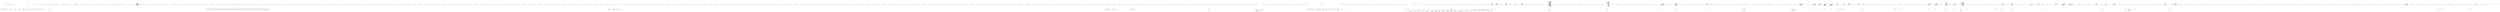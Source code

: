 digraph  {
d18 [cluster="Hangfire.BackgroundJobServer.BackgroundJobServer(Hangfire.BackgroundJobServerOptions, Hangfire.JobStorage, System.Collections.Generic.IEnumerable<Hangfire.Server.IBackgroundProcess>)", color=green, community=0, label="processes.AddRange(additionalProcesses)", prediction=0, span="88-88"];
d8 [cluster="Hangfire.BackgroundJobServer.BackgroundJobServer(Hangfire.BackgroundJobServerOptions, Hangfire.JobStorage, System.Collections.Generic.IEnumerable<Hangfire.Server.IBackgroundProcess>)", label="Entry Hangfire.BackgroundJobServer.BackgroundJobServer(Hangfire.BackgroundJobServerOptions, Hangfire.JobStorage, System.Collections.Generic.IEnumerable<Hangfire.Server.IBackgroundProcess>)", span="75-75"];
d16 [cluster="Hangfire.BackgroundJobServer.BackgroundJobServer(Hangfire.BackgroundJobServerOptions, Hangfire.JobStorage, System.Collections.Generic.IEnumerable<Hangfire.Server.IBackgroundProcess>)", label="var processes = new List<IBackgroundProcess>()", span="86-86"];
d17 [cluster="Hangfire.BackgroundJobServer.BackgroundJobServer(Hangfire.BackgroundJobServerOptions, Hangfire.JobStorage, System.Collections.Generic.IEnumerable<Hangfire.Server.IBackgroundProcess>)", label="processes.AddRange(GetRequiredProcesses())", span="87-87"];
d19 [cluster="Hangfire.BackgroundJobServer.BackgroundJobServer(Hangfire.BackgroundJobServerOptions, Hangfire.JobStorage, System.Collections.Generic.IEnumerable<Hangfire.Server.IBackgroundProcess>)", label="var properties = new Dictionary<string, object>\r\n            {\r\n                { ''Queues'', options.Queues },\r\n                { ''WorkerCount'', options.WorkerCount }\r\n            }", span="90-94"];
d33 [cluster="System.Collections.Generic.List<T>.AddRange(System.Collections.Generic.IEnumerable<T>)", label="Entry System.Collections.Generic.List<T>.AddRange(System.Collections.Generic.IEnumerable<T>)", span="0-0"];
d29 [cluster="Hangfire.BackgroundJobServer.BackgroundJobServer(Hangfire.BackgroundJobServerOptions, Hangfire.JobStorage, System.Collections.Generic.IEnumerable<Hangfire.Server.IBackgroundProcess>)", label="Exit Hangfire.BackgroundJobServer.BackgroundJobServer(Hangfire.BackgroundJobServerOptions, Hangfire.JobStorage, System.Collections.Generic.IEnumerable<Hangfire.Server.IBackgroundProcess>)", span="75-75"];
d9 [cluster="Hangfire.BackgroundJobServer.BackgroundJobServer(Hangfire.BackgroundJobServerOptions, Hangfire.JobStorage, System.Collections.Generic.IEnumerable<Hangfire.Server.IBackgroundProcess>)", label="storage == null", span="80-80"];
d11 [cluster="Hangfire.BackgroundJobServer.BackgroundJobServer(Hangfire.BackgroundJobServerOptions, Hangfire.JobStorage, System.Collections.Generic.IEnumerable<Hangfire.Server.IBackgroundProcess>)", label="options == null", span="81-81"];
d13 [cluster="Hangfire.BackgroundJobServer.BackgroundJobServer(Hangfire.BackgroundJobServerOptions, Hangfire.JobStorage, System.Collections.Generic.IEnumerable<Hangfire.Server.IBackgroundProcess>)", label="additionalProcesses == null", span="82-82"];
d15 [cluster="Hangfire.BackgroundJobServer.BackgroundJobServer(Hangfire.BackgroundJobServerOptions, Hangfire.JobStorage, System.Collections.Generic.IEnumerable<Hangfire.Server.IBackgroundProcess>)", label="_options = options", span="84-84"];
d21 [cluster="Hangfire.BackgroundJobServer.BackgroundJobServer(Hangfire.BackgroundJobServerOptions, Hangfire.JobStorage, System.Collections.Generic.IEnumerable<Hangfire.Server.IBackgroundProcess>)", label="Logger.InfoFormat(''Using job storage: '{0}'.'', storage)", span="97-97"];
d22 [cluster="Hangfire.BackgroundJobServer.BackgroundJobServer(Hangfire.BackgroundJobServerOptions, Hangfire.JobStorage, System.Collections.Generic.IEnumerable<Hangfire.Server.IBackgroundProcess>)", label="storage.WriteOptionsToLog(Logger)", span="99-99"];
d24 [cluster="Hangfire.BackgroundJobServer.BackgroundJobServer(Hangfire.BackgroundJobServerOptions, Hangfire.JobStorage, System.Collections.Generic.IEnumerable<Hangfire.Server.IBackgroundProcess>)", label="Logger.InfoFormat(''    Worker count: {0}.'', options.WorkerCount)", span="102-102"];
d25 [cluster="Hangfire.BackgroundJobServer.BackgroundJobServer(Hangfire.BackgroundJobServerOptions, Hangfire.JobStorage, System.Collections.Generic.IEnumerable<Hangfire.Server.IBackgroundProcess>)", label="Logger.InfoFormat(''    Listening queues: {0}.'', String.Join('', '', options.Queues.Select(x => ''''' + x + ''''')))", span="103-103"];
d26 [cluster="Hangfire.BackgroundJobServer.BackgroundJobServer(Hangfire.BackgroundJobServerOptions, Hangfire.JobStorage, System.Collections.Generic.IEnumerable<Hangfire.Server.IBackgroundProcess>)", label="Logger.InfoFormat(''    Shutdown timeout: {0}.'', options.ShutdownTimeout)", span="104-104"];
d27 [cluster="Hangfire.BackgroundJobServer.BackgroundJobServer(Hangfire.BackgroundJobServerOptions, Hangfire.JobStorage, System.Collections.Generic.IEnumerable<Hangfire.Server.IBackgroundProcess>)", label="Logger.InfoFormat(''    Schedule polling interval: {0}.'', options.SchedulePollingInterval)", span="105-105"];
d28 [cluster="Hangfire.BackgroundJobServer.BackgroundJobServer(Hangfire.BackgroundJobServerOptions, Hangfire.JobStorage, System.Collections.Generic.IEnumerable<Hangfire.Server.IBackgroundProcess>)", label="_processingServer = new BackgroundProcessingServer(\r\n                storage, \r\n                processes, \r\n                properties, \r\n                GetProcessingServerOptions())", span="107-111"];
d31 [cluster="System.Collections.Generic.List<T>.List()", label="Entry System.Collections.Generic.List<T>.List()", span="0-0"];
d77 [label="Hangfire.BackgroundJobServer", span=""];
d32 [cluster="Hangfire.BackgroundJobServer.GetRequiredProcesses()", label="Entry Hangfire.BackgroundJobServer.GetRequiredProcesses()", span="120-120"];
d20 [cluster="Hangfire.BackgroundJobServer.BackgroundJobServer(Hangfire.BackgroundJobServerOptions, Hangfire.JobStorage, System.Collections.Generic.IEnumerable<Hangfire.Server.IBackgroundProcess>)", label="Logger.Info(''Starting Hangfire Server'')", span="96-96"];
d34 [cluster="System.Collections.Generic.Dictionary<TKey, TValue>.Dictionary()", label="Entry System.Collections.Generic.Dictionary<TKey, TValue>.Dictionary()", span="0-0"];
d10 [cluster="Hangfire.BackgroundJobServer.BackgroundJobServer(Hangfire.BackgroundJobServerOptions, Hangfire.JobStorage, System.Collections.Generic.IEnumerable<Hangfire.Server.IBackgroundProcess>)", label="throw new ArgumentNullException(''storage'');", span="80-80"];
d12 [cluster="Hangfire.BackgroundJobServer.BackgroundJobServer(Hangfire.BackgroundJobServerOptions, Hangfire.JobStorage, System.Collections.Generic.IEnumerable<Hangfire.Server.IBackgroundProcess>)", label="throw new ArgumentNullException(''options'');", span="81-81"];
d14 [cluster="Hangfire.BackgroundJobServer.BackgroundJobServer(Hangfire.BackgroundJobServerOptions, Hangfire.JobStorage, System.Collections.Generic.IEnumerable<Hangfire.Server.IBackgroundProcess>)", label="throw new ArgumentNullException(''additionalProcesses'');", span="82-82"];
d36 [cluster="Hangfire.Logging.ILog.InfoFormat(string, params object[])", label="Entry Hangfire.Logging.ILog.InfoFormat(string, params object[])", span="210-210"];
d23 [cluster="Hangfire.BackgroundJobServer.BackgroundJobServer(Hangfire.BackgroundJobServerOptions, Hangfire.JobStorage, System.Collections.Generic.IEnumerable<Hangfire.Server.IBackgroundProcess>)", label="Logger.Info(''Using the following options for Hangfire Server:'')", span="101-101"];
d37 [cluster="Hangfire.JobStorage.WriteOptionsToLog(Hangfire.Logging.ILog)", label="Entry Hangfire.JobStorage.WriteOptionsToLog(Hangfire.Logging.ILog)", span="68-68"];
d38 [cluster="Unk.Select", label="Entry Unk.Select", span=""];
d39 [cluster="Unk.Join", label="Entry Unk.Join", span=""];
d42 [cluster="lambda expression", label="Entry lambda expression", span="103-103"];
d40 [cluster="Hangfire.Server.BackgroundProcessingServer.BackgroundProcessingServer(Hangfire.JobStorage, System.Collections.Generic.IEnumerable<Hangfire.Server.IBackgroundProcess>, System.Collections.Generic.IDictionary<string, object>, Hangfire.Server.BackgroundProcessingServerOptions)", label="Entry Hangfire.Server.BackgroundProcessingServer.BackgroundProcessingServer(Hangfire.JobStorage, System.Collections.Generic.IEnumerable<Hangfire.Server.IBackgroundProcess>, System.Collections.Generic.IDictionary<string, object>, Hangfire.Server.BackgroundProcessingServerOptions)", span="87-87"];
d41 [cluster="Hangfire.BackgroundJobServer.GetProcessingServerOptions()", label="Entry Hangfire.BackgroundJobServer.GetProcessingServerOptions()", span="141-141"];
d50 [cluster="Hangfire.BackgroundJobServer.GetRequiredProcesses()", label="var processes = new List<IBackgroundProcess>()", span="122-122"];
d46 [cluster="Hangfire.BackgroundJobServer.Dispose()", label="_processingServer.Dispose()", span="116-116"];
d51 [cluster="Hangfire.BackgroundJobServer.GetRequiredProcesses()", label="var filterProvider = _options.FilterProvider ?? JobFilterProviders.Providers", span="124-124"];
d53 [cluster="Hangfire.BackgroundJobServer.GetRequiredProcesses()", label="var performer = new BackgroundJobPerformer(filterProvider, _options.Activator ?? JobActivator.Current)", span="127-127"];
d56 [cluster="Hangfire.BackgroundJobServer.GetRequiredProcesses()", label="i < _options.WorkerCount", span="130-130"];
d57 [cluster="Hangfire.BackgroundJobServer.GetRequiredProcesses()", label="processes.Add(new Worker(_options.Queues, performer, stateChanger))", span="132-132"];
d59 [cluster="Hangfire.BackgroundJobServer.GetRequiredProcesses()", label="processes.Add(new DelayedJobScheduler(_options.SchedulePollingInterval, stateChanger))", span="135-135"];
d70 [cluster="Hangfire.BackgroundJobServer.GetProcessingServerOptions()", label="return new BackgroundProcessingServerOptions\r\n            {\r\n                ShutdownTimeout = _options.ShutdownTimeout,\r\n                HeartbeatInterval = _options.HeartbeatInterval,\r\n                ServerCheckInterval = _options.ServerWatchdogOptions != null\r\n                    ? _options.ServerWatchdogOptions.CheckInterval\r\n                    : _options.ServerCheckInterval,\r\n                ServerTimeout = _options.ServerWatchdogOptions != null\r\n                    ? _options.ServerWatchdogOptions.ServerTimeout\r\n                    : _options.ServerTimeout\r\n            };", span="143-153"];
d62 [cluster="Hangfire.BackgroundJobServer.GetRequiredProcesses()", label="Exit Hangfire.BackgroundJobServer.GetRequiredProcesses()", span="120-120"];
d35 [cluster="Hangfire.Logging.ILog.Info(string)", label="Entry Hangfire.Logging.ILog.Info(string)", span="202-202"];
d30 [cluster="System.ArgumentNullException.ArgumentNullException(string)", label="Entry System.ArgumentNullException.ArgumentNullException(string)", span="0-0"];
d44 [cluster="lambda expression", label="Exit lambda expression", span="103-103"];
d43 [cluster="lambda expression", label="''''' + x + '''''", span="103-103"];
d71 [cluster="Hangfire.BackgroundJobServer.GetProcessingServerOptions()", label="Exit Hangfire.BackgroundJobServer.GetProcessingServerOptions()", span="141-141"];
d60 [cluster="Hangfire.BackgroundJobServer.GetRequiredProcesses()", label="processes.Add(new RecurringJobScheduler(factory))", span="136-136"];
d61 [cluster="Hangfire.BackgroundJobServer.GetRequiredProcesses()", label="return processes;", span="138-138"];
d45 [cluster="Hangfire.BackgroundJobServer.Dispose()", label="Entry Hangfire.BackgroundJobServer.Dispose()", span="114-114"];
d47 [cluster="Hangfire.BackgroundJobServer.Dispose()", label="Logger.Info(''Hangfire Server stopped.'')", span="117-117"];
d49 [cluster="System.IDisposable.Dispose()", label="Entry System.IDisposable.Dispose()", span="0-0"];
d52 [cluster="Hangfire.BackgroundJobServer.GetRequiredProcesses()", label="var factory = new BackgroundJobFactory(filterProvider)", span="126-126"];
d54 [cluster="Hangfire.BackgroundJobServer.GetRequiredProcesses()", label="var stateChanger = new BackgroundJobStateChanger(filterProvider)", span="128-128"];
d64 [cluster="Hangfire.Server.BackgroundJobPerformer.BackgroundJobPerformer(Hangfire.Common.IJobFilterProvider, Hangfire.JobActivator)", label="Entry Hangfire.Server.BackgroundJobPerformer.BackgroundJobPerformer(Hangfire.Common.IJobFilterProvider, Hangfire.JobActivator)", span="39-39"];
d55 [cluster="Hangfire.BackgroundJobServer.GetRequiredProcesses()", label="var i = 0", span="130-130"];
d58 [cluster="Hangfire.BackgroundJobServer.GetRequiredProcesses()", label="i++", span="130-130"];
d66 [cluster="Hangfire.Server.Worker.Worker(System.Collections.Generic.IEnumerable<string>, Hangfire.Server.IBackgroundJobPerformer, Hangfire.States.IBackgroundJobStateChanger)", label="Entry Hangfire.Server.Worker.Worker(System.Collections.Generic.IEnumerable<string>, Hangfire.Server.IBackgroundJobPerformer, Hangfire.States.IBackgroundJobStateChanger)", span="60-60"];
d67 [cluster="System.Collections.Generic.List<T>.Add(T)", label="Entry System.Collections.Generic.List<T>.Add(T)", span="0-0"];
d68 [cluster="Hangfire.Server.DelayedJobScheduler.DelayedJobScheduler(System.TimeSpan, Hangfire.States.IBackgroundJobStateChanger)", label="Entry Hangfire.Server.DelayedJobScheduler.DelayedJobScheduler(System.TimeSpan, Hangfire.States.IBackgroundJobStateChanger)", span="104-104"];
d72 [cluster="Hangfire.Server.BackgroundProcessingServerOptions.BackgroundProcessingServerOptions()", label="Entry Hangfire.Server.BackgroundProcessingServerOptions.BackgroundProcessingServerOptions()", span="22-22"];
d69 [cluster="Hangfire.Server.RecurringJobScheduler.RecurringJobScheduler(Hangfire.Client.IBackgroundJobFactory)", label="Entry Hangfire.Server.RecurringJobScheduler.RecurringJobScheduler(Hangfire.Client.IBackgroundJobFactory)", span="90-90"];
d48 [cluster="Hangfire.BackgroundJobServer.Dispose()", label="Exit Hangfire.BackgroundJobServer.Dispose()", span="114-114"];
d63 [cluster="Hangfire.Client.BackgroundJobFactory.BackgroundJobFactory(Hangfire.Common.IJobFilterProvider)", label="Entry Hangfire.Client.BackgroundJobFactory.BackgroundJobFactory(Hangfire.Common.IJobFilterProvider)", span="35-35"];
d65 [cluster="Hangfire.States.BackgroundJobStateChanger.BackgroundJobStateChanger(Hangfire.Common.IJobFilterProvider)", label="Entry Hangfire.States.BackgroundJobStateChanger.BackgroundJobStateChanger(Hangfire.Common.IJobFilterProvider)", span="35-35"];
m0_163 [cluster="Hangfire.Core.Tests.Common.JobArgumentFacts.Method(System.Collections.Generic.List<System.DateTime>)", file="HtmlHelper.cs", label="Entry Hangfire.Core.Tests.Common.JobArgumentFacts.Method(System.Collections.Generic.List<System.DateTime>)", span="242-242"];
m0_164 [cluster="Hangfire.Core.Tests.Common.JobArgumentFacts.Method(System.Collections.Generic.List<System.DateTime>)", file="HtmlHelper.cs", label="Assert.Equal(ListValue, value)", span="242-242"];
m0_165 [cluster="Hangfire.Core.Tests.Common.JobArgumentFacts.Method(System.Collections.Generic.List<System.DateTime>)", file="HtmlHelper.cs", label="Exit Hangfire.Core.Tests.Common.JobArgumentFacts.Method(System.Collections.Generic.List<System.DateTime>)", span="242-242"];
m0_76 [cluster="Hangfire.Core.Tests.Common.JobArgumentFacts.Int64Values_AreBeingCorrectyDeserialized()", file="HtmlHelper.cs", label="Entry Hangfire.Core.Tests.Common.JobArgumentFacts.Int64Values_AreBeingCorrectyDeserialized()", span="110-110"];
m0_77 [cluster="Hangfire.Core.Tests.Common.JobArgumentFacts.Int64Values_AreBeingCorrectyDeserialized()", file="HtmlHelper.cs", label="CreateAndPerform(Int64Value)", span="112-112"];
m0_78 [cluster="Hangfire.Core.Tests.Common.JobArgumentFacts.Int64Values_AreBeingCorrectyDeserialized()", file="HtmlHelper.cs", label="Exit Hangfire.Core.Tests.Common.JobArgumentFacts.Int64Values_AreBeingCorrectyDeserialized()", span="110-110"];
m0_145 [cluster="Hangfire.Core.Tests.Common.JobArgumentFacts.Method(long?)", file="HtmlHelper.cs", label="Entry Hangfire.Core.Tests.Common.JobArgumentFacts.Method(long?)", span="215-215"];
m0_146 [cluster="Hangfire.Core.Tests.Common.JobArgumentFacts.Method(long?)", file="HtmlHelper.cs", label="Assert.Equal(NotNullNullableValue, value)", span="215-215"];
m0_147 [cluster="Hangfire.Core.Tests.Common.JobArgumentFacts.Method(long?)", file="HtmlHelper.cs", label="Exit Hangfire.Core.Tests.Common.JobArgumentFacts.Method(long?)", span="215-215"];
m0_198 [cluster="System.Type.GetMethod(string, System.Type[])", file="HtmlHelper.cs", label="Entry System.Type.GetMethod(string, System.Type[])", span="0-0"];
m0_142 [cluster="Hangfire.Core.Tests.Common.JobArgumentFacts.UriValues_AreBeingCorrectlyDeserialized()", file="HtmlHelper.cs", label="Entry Hangfire.Core.Tests.Common.JobArgumentFacts.UriValues_AreBeingCorrectlyDeserialized()", span="209-209"];
m0_143 [cluster="Hangfire.Core.Tests.Common.JobArgumentFacts.UriValues_AreBeingCorrectlyDeserialized()", file="HtmlHelper.cs", label="CreateAndPerform(UriValue)", span="211-211"];
m0_144 [cluster="Hangfire.Core.Tests.Common.JobArgumentFacts.UriValues_AreBeingCorrectlyDeserialized()", file="HtmlHelper.cs", label="Exit Hangfire.Core.Tests.Common.JobArgumentFacts.UriValues_AreBeingCorrectlyDeserialized()", span="209-209"];
m0_136 [cluster="Hangfire.Core.Tests.Common.JobArgumentFacts.GuidValues_AreBeingCorrectlyDeserialized()", file="HtmlHelper.cs", label="Entry Hangfire.Core.Tests.Common.JobArgumentFacts.GuidValues_AreBeingCorrectlyDeserialized()", span="200-200"];
m0_137 [cluster="Hangfire.Core.Tests.Common.JobArgumentFacts.GuidValues_AreBeingCorrectlyDeserialized()", file="HtmlHelper.cs", label="CreateAndPerform(GuidValue)", span="202-202"];
m0_138 [cluster="Hangfire.Core.Tests.Common.JobArgumentFacts.GuidValues_AreBeingCorrectlyDeserialized()", file="HtmlHelper.cs", label="Exit Hangfire.Core.Tests.Common.JobArgumentFacts.GuidValues_AreBeingCorrectlyDeserialized()", span="200-200"];
m0_210 [cluster="System.ComponentModel.TypeConverter.ConvertToInvariantString(object)", file="HtmlHelper.cs", label="Entry System.ComponentModel.TypeConverter.ConvertToInvariantString(object)", span="0-0"];
m0_20 [cluster="Unk.Equal", file="HtmlHelper.cs", label="Entry Unk.Equal", span=""];
m0_97 [cluster="Hangfire.Core.Tests.Common.JobArgumentFacts.Method(string)", file="HtmlHelper.cs", label="Entry Hangfire.Core.Tests.Common.JobArgumentFacts.Method(string)", span="143-143"];
m0_98 [cluster="Hangfire.Core.Tests.Common.JobArgumentFacts.Method(string)", file="HtmlHelper.cs", label="Assert.Equal(StringValue, value)", span="143-143"];
m0_99 [cluster="Hangfire.Core.Tests.Common.JobArgumentFacts.Method(string)", file="HtmlHelper.cs", label="Exit Hangfire.Core.Tests.Common.JobArgumentFacts.Method(string)", span="143-143"];
m0_64 [cluster="Hangfire.Core.Tests.Common.JobArgumentFacts.Int32Values_AreBeingCorrectlyDeserialized()", file="HtmlHelper.cs", label="Entry Hangfire.Core.Tests.Common.JobArgumentFacts.Int32Values_AreBeingCorrectlyDeserialized()", span="92-92"];
m0_65 [cluster="Hangfire.Core.Tests.Common.JobArgumentFacts.Int32Values_AreBeingCorrectlyDeserialized()", file="HtmlHelper.cs", label="CreateAndPerform(Int32Value)", span="94-94"];
m0_66 [cluster="Hangfire.Core.Tests.Common.JobArgumentFacts.Int32Values_AreBeingCorrectlyDeserialized()", file="HtmlHelper.cs", label="Exit Hangfire.Core.Tests.Common.JobArgumentFacts.Int32Values_AreBeingCorrectlyDeserialized()", span="92-92"];
m0_34 [cluster="Hangfire.Core.Tests.Common.JobArgumentFacts.SByteValues_AreBeingCorrectlyDeserialized()", file="HtmlHelper.cs", label="Entry Hangfire.Core.Tests.Common.JobArgumentFacts.SByteValues_AreBeingCorrectlyDeserialized()", span="47-47"];
m0_35 [cluster="Hangfire.Core.Tests.Common.JobArgumentFacts.SByteValues_AreBeingCorrectlyDeserialized()", file="HtmlHelper.cs", label="CreateAndPerform(SByteValue)", span="49-49"];
m0_36 [cluster="Hangfire.Core.Tests.Common.JobArgumentFacts.SByteValues_AreBeingCorrectlyDeserialized()", file="HtmlHelper.cs", label="Exit Hangfire.Core.Tests.Common.JobArgumentFacts.SByteValues_AreBeingCorrectlyDeserialized()", span="47-47"];
m0_25 [cluster="Hangfire.Core.Tests.Common.JobArgumentFacts.Method(byte)", file="HtmlHelper.cs", label="Entry Hangfire.Core.Tests.Common.JobArgumentFacts.Method(byte)", span="35-35"];
m0_26 [cluster="Hangfire.Core.Tests.Common.JobArgumentFacts.Method(byte)", file="HtmlHelper.cs", label="Assert.Equal(ByteValue, value)", span="35-35"];
m0_27 [cluster="Hangfire.Core.Tests.Common.JobArgumentFacts.Method(byte)", file="HtmlHelper.cs", label="Exit Hangfire.Core.Tests.Common.JobArgumentFacts.Method(byte)", span="35-35"];
m0_203 [cluster="Tuple<string, Func<string>>.cstr", file="HtmlHelper.cs", label="Entry Tuple<string, Func<string>>.cstr", span=""];
m0_43 [cluster="Hangfire.Core.Tests.Common.JobArgumentFacts.Method(decimal)", file="HtmlHelper.cs", label="Entry Hangfire.Core.Tests.Common.JobArgumentFacts.Method(decimal)", span="62-62"];
m0_44 [cluster="Hangfire.Core.Tests.Common.JobArgumentFacts.Method(decimal)", file="HtmlHelper.cs", label="Assert.Equal(DecimalValue, value)", span="62-62"];
m0_45 [cluster="Hangfire.Core.Tests.Common.JobArgumentFacts.Method(decimal)", file="HtmlHelper.cs", label="Exit Hangfire.Core.Tests.Common.JobArgumentFacts.Method(decimal)", span="62-62"];
m0_85 [cluster="Hangfire.Core.Tests.Common.JobArgumentFacts.Method(short)", file="HtmlHelper.cs", label="Entry Hangfire.Core.Tests.Common.JobArgumentFacts.Method(short)", span="125-125"];
m0_86 [cluster="Hangfire.Core.Tests.Common.JobArgumentFacts.Method(short)", file="HtmlHelper.cs", label="Assert.Equal(Int16Value, value)", span="125-125"];
m0_87 [cluster="Hangfire.Core.Tests.Common.JobArgumentFacts.Method(short)", file="HtmlHelper.cs", label="Exit Hangfire.Core.Tests.Common.JobArgumentFacts.Method(short)", span="125-125"];
m0_204 [cluster="Hangfire.Common.Job.Job(System.Type, System.Reflection.MethodInfo, string[])", file="HtmlHelper.cs", label="Entry Hangfire.Common.Job.Job(System.Type, System.Reflection.MethodInfo, string[])", span="68-68"];
m0_139 [cluster="Hangfire.Core.Tests.Common.JobArgumentFacts.Method(System.Uri)", file="HtmlHelper.cs", label="Entry Hangfire.Core.Tests.Common.JobArgumentFacts.Method(System.Uri)", span="206-206"];
m0_140 [cluster="Hangfire.Core.Tests.Common.JobArgumentFacts.Method(System.Uri)", file="HtmlHelper.cs", label="Assert.Equal(UriValue, value)", span="206-206"];
m0_141 [cluster="Hangfire.Core.Tests.Common.JobArgumentFacts.Method(System.Uri)", file="HtmlHelper.cs", label="Exit Hangfire.Core.Tests.Common.JobArgumentFacts.Method(System.Uri)", span="206-206"];
m0_31 [cluster="Hangfire.Core.Tests.Common.JobArgumentFacts.Method(sbyte)", file="HtmlHelper.cs", label="Entry Hangfire.Core.Tests.Common.JobArgumentFacts.Method(sbyte)", span="44-44"];
m0_32 [cluster="Hangfire.Core.Tests.Common.JobArgumentFacts.Method(sbyte)", file="HtmlHelper.cs", label="Assert.Equal(SByteValue, value)", span="44-44"];
m0_33 [cluster="Hangfire.Core.Tests.Common.JobArgumentFacts.Method(sbyte)", file="HtmlHelper.cs", label="Exit Hangfire.Core.Tests.Common.JobArgumentFacts.Method(sbyte)", span="44-44"];
m0_154 [cluster="Hangfire.Core.Tests.Common.JobArgumentFacts.NullNullableValues_AreBeingCorrectlyDeserialized()", file="HtmlHelper.cs", label="Entry Hangfire.Core.Tests.Common.JobArgumentFacts.NullNullableValues_AreBeingCorrectlyDeserialized()", span="227-227"];
m0_155 [cluster="Hangfire.Core.Tests.Common.JobArgumentFacts.NullNullableValues_AreBeingCorrectlyDeserialized()", file="HtmlHelper.cs", label="CreateAndPerform(NullNullableValue)", span="229-229"];
m0_156 [cluster="Hangfire.Core.Tests.Common.JobArgumentFacts.NullNullableValues_AreBeingCorrectlyDeserialized()", file="HtmlHelper.cs", label="Exit Hangfire.Core.Tests.Common.JobArgumentFacts.NullNullableValues_AreBeingCorrectlyDeserialized()", span="227-227"];
m0_12 [cluster="Unk.>", file="HtmlHelper.cs", label="Entry Unk.>", span=""];
m0_49 [cluster="Hangfire.Core.Tests.Common.JobArgumentFacts.Method(double)", file="HtmlHelper.cs", label="Entry Hangfire.Core.Tests.Common.JobArgumentFacts.Method(double)", span="71-71"];
m0_50 [cluster="Hangfire.Core.Tests.Common.JobArgumentFacts.Method(double)", file="HtmlHelper.cs", label="Assert.Equal(DoubleValue, value)", span="71-71"];
m0_51 [cluster="Hangfire.Core.Tests.Common.JobArgumentFacts.Method(double)", file="HtmlHelper.cs", label="Exit Hangfire.Core.Tests.Common.JobArgumentFacts.Method(double)", span="71-71"];
m0_106 [cluster="Hangfire.Core.Tests.Common.JobArgumentFacts.TimeSpanValues_AreBeingCorrectlyDeserialized()", file="HtmlHelper.cs", label="Entry Hangfire.Core.Tests.Common.JobArgumentFacts.TimeSpanValues_AreBeingCorrectlyDeserialized()", span="155-155"];
m0_107 [cluster="Hangfire.Core.Tests.Common.JobArgumentFacts.TimeSpanValues_AreBeingCorrectlyDeserialized()", file="HtmlHelper.cs", label="CreateAndPerform(TimeSpanValue)", span="157-157"];
m0_108 [cluster="Hangfire.Core.Tests.Common.JobArgumentFacts.TimeSpanValues_AreBeingCorrectlyDeserialized()", file="HtmlHelper.cs", label="Exit Hangfire.Core.Tests.Common.JobArgumentFacts.TimeSpanValues_AreBeingCorrectlyDeserialized()", span="155-155"];
m0_214 [cluster="Unk.SerializeObject", file="HtmlHelper.cs", label="Entry Unk.SerializeObject", span=""];
m0_118 [cluster="Hangfire.Core.Tests.Common.JobArgumentFacts.DateTimeOffsetValues_AreBeingDeserializedCorrectly()", file="HtmlHelper.cs", label="Entry Hangfire.Core.Tests.Common.JobArgumentFacts.DateTimeOffsetValues_AreBeingDeserializedCorrectly()", span="173-173"];
m0_119 [cluster="Hangfire.Core.Tests.Common.JobArgumentFacts.DateTimeOffsetValues_AreBeingDeserializedCorrectly()", file="HtmlHelper.cs", label="CreateAndPerform(DateTimeOffsetValue)", span="175-175"];
m0_120 [cluster="Hangfire.Core.Tests.Common.JobArgumentFacts.DateTimeOffsetValues_AreBeingDeserializedCorrectly()", file="HtmlHelper.cs", label="Exit Hangfire.Core.Tests.Common.JobArgumentFacts.DateTimeOffsetValues_AreBeingDeserializedCorrectly()", span="173-173"];
m0_130 [cluster="Hangfire.Core.Tests.Common.JobArgumentFacts.EnumValues_AreBeingDeserializedCorrectly()", file="HtmlHelper.cs", label="Entry Hangfire.Core.Tests.Common.JobArgumentFacts.EnumValues_AreBeingDeserializedCorrectly()", span="191-191"];
m0_131 [cluster="Hangfire.Core.Tests.Common.JobArgumentFacts.EnumValues_AreBeingDeserializedCorrectly()", file="HtmlHelper.cs", label="CreateAndPerform(EnumValue)", span="193-193"];
m0_132 [cluster="Hangfire.Core.Tests.Common.JobArgumentFacts.EnumValues_AreBeingDeserializedCorrectly()", file="HtmlHelper.cs", label="Exit Hangfire.Core.Tests.Common.JobArgumentFacts.EnumValues_AreBeingDeserializedCorrectly()", span="191-191"];
m0_115 [cluster="Hangfire.Core.Tests.Common.JobArgumentFacts.Method(System.DateTimeOffset)", file="HtmlHelper.cs", label="Entry Hangfire.Core.Tests.Common.JobArgumentFacts.Method(System.DateTimeOffset)", span="170-170"];
m0_116 [cluster="Hangfire.Core.Tests.Common.JobArgumentFacts.Method(System.DateTimeOffset)", file="HtmlHelper.cs", label="Assert.Equal(DateTimeOffsetValue, value)", span="170-170"];
m0_117 [cluster="Hangfire.Core.Tests.Common.JobArgumentFacts.Method(System.DateTimeOffset)", file="HtmlHelper.cs", label="Exit Hangfire.Core.Tests.Common.JobArgumentFacts.Method(System.DateTimeOffset)", span="170-170"];
m0_184 [cluster="Hangfire.Core.Tests.Common.JobArgumentFacts.CustomClassValues_AreBeingCorrectlyDeserialized_FromJson()", file="HtmlHelper.cs", label="Entry Hangfire.Core.Tests.Common.JobArgumentFacts.CustomClassValues_AreBeingCorrectlyDeserialized_FromJson()", span="287-287"];
m0_185 [cluster="Hangfire.Core.Tests.Common.JobArgumentFacts.CustomClassValues_AreBeingCorrectlyDeserialized_FromJson()", file="HtmlHelper.cs", label="CreateAndPerform(CustomClassValue, true)", span="289-289"];
m0_186 [cluster="Hangfire.Core.Tests.Common.JobArgumentFacts.CustomClassValues_AreBeingCorrectlyDeserialized_FromJson()", file="HtmlHelper.cs", label="Exit Hangfire.Core.Tests.Common.JobArgumentFacts.CustomClassValues_AreBeingCorrectlyDeserialized_FromJson()", span="287-287"];
m0_70 [cluster="Hangfire.Core.Tests.Common.JobArgumentFacts.UInt32Values_AreBeingCorrectlyDeserialized()", file="HtmlHelper.cs", label="Entry Hangfire.Core.Tests.Common.JobArgumentFacts.UInt32Values_AreBeingCorrectlyDeserialized()", span="101-101"];
m0_71 [cluster="Hangfire.Core.Tests.Common.JobArgumentFacts.UInt32Values_AreBeingCorrectlyDeserialized()", file="HtmlHelper.cs", label="CreateAndPerform(UInt32Value)", span="103-103"];
m0_72 [cluster="Hangfire.Core.Tests.Common.JobArgumentFacts.UInt32Values_AreBeingCorrectlyDeserialized()", file="HtmlHelper.cs", label="Exit Hangfire.Core.Tests.Common.JobArgumentFacts.UInt32Values_AreBeingCorrectlyDeserialized()", span="101-101"];
m0_17 [cluster="Hangfire.Core.Tests.Common.JobArgumentFacts.Method(bool)", file="HtmlHelper.cs", label="Entry Hangfire.Core.Tests.Common.JobArgumentFacts.Method(bool)", span="26-26"];
m0_18 [cluster="Hangfire.Core.Tests.Common.JobArgumentFacts.Method(bool)", file="HtmlHelper.cs", label="Assert.Equal(BooleanValue, value)", span="26-26"];
m0_19 [cluster="Hangfire.Core.Tests.Common.JobArgumentFacts.Method(bool)", file="HtmlHelper.cs", label="Exit Hangfire.Core.Tests.Common.JobArgumentFacts.Method(bool)", span="26-26"];
m0_124 [cluster="Hangfire.Core.Tests.Common.JobArgumentFacts.CultureInfoValues_AreBeingDeserializedCorrectly()", file="HtmlHelper.cs", label="Entry Hangfire.Core.Tests.Common.JobArgumentFacts.CultureInfoValues_AreBeingDeserializedCorrectly()", span="182-182"];
m0_125 [cluster="Hangfire.Core.Tests.Common.JobArgumentFacts.CultureInfoValues_AreBeingDeserializedCorrectly()", file="HtmlHelper.cs", label="CreateAndPerform(CultureInfoValue)", span="184-184"];
m0_126 [cluster="Hangfire.Core.Tests.Common.JobArgumentFacts.CultureInfoValues_AreBeingDeserializedCorrectly()", file="HtmlHelper.cs", label="Exit Hangfire.Core.Tests.Common.JobArgumentFacts.CultureInfoValues_AreBeingDeserializedCorrectly()", span="182-182"];
m0_200 [cluster="System.ComponentModel.TypeDescriptor.GetConverter(System.Type)", file="HtmlHelper.cs", label="Entry System.ComponentModel.TypeDescriptor.GetConverter(System.Type)", span="0-0"];
m0_205 [cluster="System.Func<TResult>.Invoke()", file="HtmlHelper.cs", label="Entry System.Func<TResult>.Invoke()", span="0-0"];
m0_79 [cluster="Hangfire.Core.Tests.Common.JobArgumentFacts.Method(ulong)", file="HtmlHelper.cs", label="Entry Hangfire.Core.Tests.Common.JobArgumentFacts.Method(ulong)", span="116-116"];
m0_80 [cluster="Hangfire.Core.Tests.Common.JobArgumentFacts.Method(ulong)", file="HtmlHelper.cs", label="Assert.Equal(UInt64Value, value)", span="116-116"];
m0_81 [cluster="Hangfire.Core.Tests.Common.JobArgumentFacts.Method(ulong)", file="HtmlHelper.cs", label="Exit Hangfire.Core.Tests.Common.JobArgumentFacts.Method(ulong)", span="116-116"];
m0_201 [cluster="System.Tuple<T1, T2>.Tuple(T1, T2)", file="HtmlHelper.cs", label="Entry System.Tuple<T1, T2>.Tuple(T1, T2)", span="0-0"];
m0_52 [cluster="Hangfire.Core.Tests.Common.JobArgumentFacts.DoubleValues_AreBeingCorrectlyDeserialized()", file="HtmlHelper.cs", label="Entry Hangfire.Core.Tests.Common.JobArgumentFacts.DoubleValues_AreBeingCorrectlyDeserialized()", span="74-74"];
m0_53 [cluster="Hangfire.Core.Tests.Common.JobArgumentFacts.DoubleValues_AreBeingCorrectlyDeserialized()", file="HtmlHelper.cs", label="CreateAndPerform(DoubleValue)", span="76-76"];
m0_54 [cluster="Hangfire.Core.Tests.Common.JobArgumentFacts.DoubleValues_AreBeingCorrectlyDeserialized()", file="HtmlHelper.cs", label="Exit Hangfire.Core.Tests.Common.JobArgumentFacts.DoubleValues_AreBeingCorrectlyDeserialized()", span="74-74"];
m0_178 [cluster="Hangfire.Core.Tests.Common.JobArgumentFacts.CustomStructValues_AreBeingCorrectlyDeserialized_FromJson()", file="HtmlHelper.cs", label="Entry Hangfire.Core.Tests.Common.JobArgumentFacts.CustomStructValues_AreBeingCorrectlyDeserialized_FromJson()", span="273-273"];
m0_179 [cluster="Hangfire.Core.Tests.Common.JobArgumentFacts.CustomStructValues_AreBeingCorrectlyDeserialized_FromJson()", file="HtmlHelper.cs", label="CreateAndPerform(CustomStructValue, true)", span="275-275"];
m0_180 [cluster="Hangfire.Core.Tests.Common.JobArgumentFacts.CustomStructValues_AreBeingCorrectlyDeserialized_FromJson()", file="HtmlHelper.cs", label="Exit Hangfire.Core.Tests.Common.JobArgumentFacts.CustomStructValues_AreBeingCorrectlyDeserialized_FromJson()", span="273-273"];
m0_169 [cluster="Hangfire.Core.Tests.Common.JobArgumentFacts.Method(System.Collections.Generic.Dictionary<System.TimeSpan, string>)", file="HtmlHelper.cs", label="Entry Hangfire.Core.Tests.Common.JobArgumentFacts.Method(System.Collections.Generic.Dictionary<System.TimeSpan, string>)", span="255-255"];
m0_170 [cluster="Hangfire.Core.Tests.Common.JobArgumentFacts.Method(System.Collections.Generic.Dictionary<System.TimeSpan, string>)", file="HtmlHelper.cs", label="Assert.Equal(DictionaryValue, value)", span="255-255"];
m0_171 [cluster="Hangfire.Core.Tests.Common.JobArgumentFacts.Method(System.Collections.Generic.Dictionary<System.TimeSpan, string>)", file="HtmlHelper.cs", label="Exit Hangfire.Core.Tests.Common.JobArgumentFacts.Method(System.Collections.Generic.Dictionary<System.TimeSpan, string>)", span="255-255"];
m0_103 [cluster="Hangfire.Core.Tests.Common.JobArgumentFacts.Method(System.TimeSpan)", file="HtmlHelper.cs", label="Entry Hangfire.Core.Tests.Common.JobArgumentFacts.Method(System.TimeSpan)", span="152-152"];
m0_104 [cluster="Hangfire.Core.Tests.Common.JobArgumentFacts.Method(System.TimeSpan)", file="HtmlHelper.cs", label="Assert.Equal(TimeSpanValue, value)", span="152-152"];
m0_105 [cluster="Hangfire.Core.Tests.Common.JobArgumentFacts.Method(System.TimeSpan)", file="HtmlHelper.cs", label="Exit Hangfire.Core.Tests.Common.JobArgumentFacts.Method(System.TimeSpan)", span="152-152"];
m0_6 [cluster="Unk.Setup", file="HtmlHelper.cs", label="Entry Unk.Setup", span=""];
m0_148 [cluster="Hangfire.Core.Tests.Common.JobArgumentFacts.NotNullNullableValues_AreBeingCorrectlyDeserialized()", file="HtmlHelper.cs", label="Entry Hangfire.Core.Tests.Common.JobArgumentFacts.NotNullNullableValues_AreBeingCorrectlyDeserialized()", span="218-218"];
m0_149 [cluster="Hangfire.Core.Tests.Common.JobArgumentFacts.NotNullNullableValues_AreBeingCorrectlyDeserialized()", file="HtmlHelper.cs", label="CreateAndPerform(NotNullNullableValue)", span="220-220"];
m0_150 [cluster="Hangfire.Core.Tests.Common.JobArgumentFacts.NotNullNullableValues_AreBeingCorrectlyDeserialized()", file="HtmlHelper.cs", label="Exit Hangfire.Core.Tests.Common.JobArgumentFacts.NotNullNullableValues_AreBeingCorrectlyDeserialized()", span="218-218"];
m0_61 [cluster="Hangfire.Core.Tests.Common.JobArgumentFacts.Method(int)", file="HtmlHelper.cs", label="Entry Hangfire.Core.Tests.Common.JobArgumentFacts.Method(int)", span="89-89"];
m0_62 [cluster="Hangfire.Core.Tests.Common.JobArgumentFacts.Method(int)", file="HtmlHelper.cs", label="Assert.Equal(Int32Value, value)", span="89-89"];
m0_63 [cluster="Hangfire.Core.Tests.Common.JobArgumentFacts.Method(int)", file="HtmlHelper.cs", label="Exit Hangfire.Core.Tests.Common.JobArgumentFacts.Method(int)", span="89-89"];
m0_73 [cluster="Hangfire.Core.Tests.Common.JobArgumentFacts.Method(long)", file="HtmlHelper.cs", label="Entry Hangfire.Core.Tests.Common.JobArgumentFacts.Method(long)", span="107-107"];
m0_74 [cluster="Hangfire.Core.Tests.Common.JobArgumentFacts.Method(long)", file="HtmlHelper.cs", label="Assert.Equal(Int64Value, value)", span="107-107"];
m0_75 [cluster="Hangfire.Core.Tests.Common.JobArgumentFacts.Method(long)", file="HtmlHelper.cs", label="Exit Hangfire.Core.Tests.Common.JobArgumentFacts.Method(long)", span="107-107"];
m0_206 [cluster="Unk.Perform", file="HtmlHelper.cs", label="Entry Unk.Perform", span=""];
m0_94 [cluster="Hangfire.Core.Tests.Common.JobArgumentFacts.UInt16Values_AreBeingCorrectlyDeserialized()", file="HtmlHelper.cs", label="Entry Hangfire.Core.Tests.Common.JobArgumentFacts.UInt16Values_AreBeingCorrectlyDeserialized()", span="137-137"];
m0_95 [cluster="Hangfire.Core.Tests.Common.JobArgumentFacts.UInt16Values_AreBeingCorrectlyDeserialized()", file="HtmlHelper.cs", label="CreateAndPerform(UInt16Value)", span="139-139"];
m0_96 [cluster="Hangfire.Core.Tests.Common.JobArgumentFacts.UInt16Values_AreBeingCorrectlyDeserialized()", file="HtmlHelper.cs", label="Exit Hangfire.Core.Tests.Common.JobArgumentFacts.UInt16Values_AreBeingCorrectlyDeserialized()", span="137-137"];
m0_100 [cluster="Hangfire.Core.Tests.Common.JobArgumentFacts.StringValues_AreBeingCorrectlyDeserialized()", file="HtmlHelper.cs", label="Entry Hangfire.Core.Tests.Common.JobArgumentFacts.StringValues_AreBeingCorrectlyDeserialized()", span="146-146"];
m0_101 [cluster="Hangfire.Core.Tests.Common.JobArgumentFacts.StringValues_AreBeingCorrectlyDeserialized()", file="HtmlHelper.cs", label="CreateAndPerform(StringValue)", span="148-148"];
m0_102 [cluster="Hangfire.Core.Tests.Common.JobArgumentFacts.StringValues_AreBeingCorrectlyDeserialized()", file="HtmlHelper.cs", label="Exit Hangfire.Core.Tests.Common.JobArgumentFacts.StringValues_AreBeingCorrectlyDeserialized()", span="146-146"];
m0_24 [cluster="Hangfire.Core.Tests.Common.JobArgumentFacts.CreateAndPerform<T>(T, bool)", file="HtmlHelper.cs", label="Entry Hangfire.Core.Tests.Common.JobArgumentFacts.CreateAndPerform<T>(T, bool)", span="292-292"];
m0_187 [cluster="Hangfire.Core.Tests.Common.JobArgumentFacts.CreateAndPerform<T>(T, bool)", file="HtmlHelper.cs", label="var type = typeof(JobArgumentFacts)", span="294-294"];
m0_190 [cluster="Hangfire.Core.Tests.Common.JobArgumentFacts.CreateAndPerform<T>(T, bool)", file="HtmlHelper.cs", label="!checkJsonOnly", span="299-299"];
m0_192 [cluster="Hangfire.Core.Tests.Common.JobArgumentFacts.CreateAndPerform<T>(T, bool)", file="HtmlHelper.cs", label="serializationMethods.Add(new Tuple<string, Func<string>>(\r\n					''TypeDescriptor'',\r\n					() => converter.ConvertToInvariantString(argumentValue)))", span="302-304"];
m0_193 [cluster="Hangfire.Core.Tests.Common.JobArgumentFacts.CreateAndPerform<T>(T, bool)", file="HtmlHelper.cs", label="serializationMethods.Add(new Tuple<string, Func<string>>(\r\n				''JSON'',\r\n				() => JsonConvert.SerializeObject(argumentValue)))", span="307-309"];
m0_188 [cluster="Hangfire.Core.Tests.Common.JobArgumentFacts.CreateAndPerform<T>(T, bool)", file="HtmlHelper.cs", label="var methodInfo = type.GetMethod(''Method'', new[] { typeof(T) })", span="295-295"];
m0_195 [cluster="Hangfire.Core.Tests.Common.JobArgumentFacts.CreateAndPerform<T>(T, bool)", file="HtmlHelper.cs", label="var job = new Job(type, methodInfo, new[] { method.Item2() })", span="313-313"];
m0_189 [cluster="Hangfire.Core.Tests.Common.JobArgumentFacts.CreateAndPerform<T>(T, bool)", file="HtmlHelper.cs", label="var serializationMethods = new List<Tuple<string, Func<string>>>()", span="297-297"];
m0_194 [cluster="Hangfire.Core.Tests.Common.JobArgumentFacts.CreateAndPerform<T>(T, bool)", file="HtmlHelper.cs", label=serializationMethods, span="311-311"];
m0_191 [cluster="Hangfire.Core.Tests.Common.JobArgumentFacts.CreateAndPerform<T>(T, bool)", file="HtmlHelper.cs", label="var converter = TypeDescriptor.GetConverter(typeof(T))", span="301-301"];
m0_196 [cluster="Hangfire.Core.Tests.Common.JobArgumentFacts.CreateAndPerform<T>(T, bool)", file="HtmlHelper.cs", label="job.Perform(_activator.Object, _token.Object)", span="314-314"];
m0_197 [cluster="Hangfire.Core.Tests.Common.JobArgumentFacts.CreateAndPerform<T>(T, bool)", file="HtmlHelper.cs", label="Exit Hangfire.Core.Tests.Common.JobArgumentFacts.CreateAndPerform<T>(T, bool)", span="292-292"];
m0_40 [cluster="Hangfire.Core.Tests.Common.JobArgumentFacts.CharValues_AreBeingCorrectlyDeserialized()", file="HtmlHelper.cs", label="Entry Hangfire.Core.Tests.Common.JobArgumentFacts.CharValues_AreBeingCorrectlyDeserialized()", span="56-56"];
m0_41 [cluster="Hangfire.Core.Tests.Common.JobArgumentFacts.CharValues_AreBeingCorrectlyDeserialized()", file="HtmlHelper.cs", label="CreateAndPerform(CharValue)", span="58-58"];
m0_42 [cluster="Hangfire.Core.Tests.Common.JobArgumentFacts.CharValues_AreBeingCorrectlyDeserialized()", file="HtmlHelper.cs", label="Exit Hangfire.Core.Tests.Common.JobArgumentFacts.CharValues_AreBeingCorrectlyDeserialized()", span="56-56"];
m0_127 [cluster="Hangfire.Core.Tests.Common.JobArgumentFacts.Method(System.DayOfWeek)", file="HtmlHelper.cs", label="Entry Hangfire.Core.Tests.Common.JobArgumentFacts.Method(System.DayOfWeek)", span="188-188"];
m0_128 [cluster="Hangfire.Core.Tests.Common.JobArgumentFacts.Method(System.DayOfWeek)", file="HtmlHelper.cs", label="Assert.Equal(EnumValue, value)", span="188-188"];
m0_129 [cluster="Hangfire.Core.Tests.Common.JobArgumentFacts.Method(System.DayOfWeek)", file="HtmlHelper.cs", label="Exit Hangfire.Core.Tests.Common.JobArgumentFacts.Method(System.DayOfWeek)", span="188-188"];
m0_166 [cluster="Hangfire.Core.Tests.Common.JobArgumentFacts.ListValues_AreBeingCorrectlyDeserialized_FromJson()", file="HtmlHelper.cs", label="Entry Hangfire.Core.Tests.Common.JobArgumentFacts.ListValues_AreBeingCorrectlyDeserialized_FromJson()", span="245-245"];
m0_167 [cluster="Hangfire.Core.Tests.Common.JobArgumentFacts.ListValues_AreBeingCorrectlyDeserialized_FromJson()", file="HtmlHelper.cs", label="CreateAndPerform(ListValue, true)", span="247-247"];
m0_168 [cluster="Hangfire.Core.Tests.Common.JobArgumentFacts.ListValues_AreBeingCorrectlyDeserialized_FromJson()", file="HtmlHelper.cs", label="Exit Hangfire.Core.Tests.Common.JobArgumentFacts.ListValues_AreBeingCorrectlyDeserialized_FromJson()", span="245-245"];
m0_211 [cluster="lambda expression", file="HtmlHelper.cs", label="Entry lambda expression", span="309-309"];
m0_9 [cluster="lambda expression", file="HtmlHelper.cs", label="Entry lambda expression", span="19-19"];
m0_14 [cluster="lambda expression", file="HtmlHelper.cs", label="Entry lambda expression", span="20-20"];
m0_10 [cluster="lambda expression", file="HtmlHelper.cs", label="x.ActivateJob(It.IsAny<Type>())", span="19-19"];
m0_11 [cluster="lambda expression", file="HtmlHelper.cs", label="Exit lambda expression", span="19-19"];
m0_15 [cluster="lambda expression", file="HtmlHelper.cs", label="new JobArgumentFacts()", span="20-20"];
m0_16 [cluster="lambda expression", file="HtmlHelper.cs", label="Exit lambda expression", span="20-20"];
m0_208 [cluster="lambda expression", file="HtmlHelper.cs", label="converter.ConvertToInvariantString(argumentValue)", span="304-304"];
m0_212 [cluster="lambda expression", file="HtmlHelper.cs", label="JsonConvert.SerializeObject(argumentValue)", span="309-309"];
m0_207 [cluster="lambda expression", file="HtmlHelper.cs", label="Entry lambda expression", span="304-304"];
m0_209 [cluster="lambda expression", file="HtmlHelper.cs", label="Exit lambda expression", span="304-304"];
m0_213 [cluster="lambda expression", file="HtmlHelper.cs", label="Exit lambda expression", span="309-309"];
m0_181 [cluster="Hangfire.Core.Tests.Common.JobArgumentFacts.Method(Hangfire.Core.Tests.Common.JobArgumentFacts.MyClass)", file="HtmlHelper.cs", label="Entry Hangfire.Core.Tests.Common.JobArgumentFacts.Method(Hangfire.Core.Tests.Common.JobArgumentFacts.MyClass)", span="284-284"];
m0_182 [cluster="Hangfire.Core.Tests.Common.JobArgumentFacts.Method(Hangfire.Core.Tests.Common.JobArgumentFacts.MyClass)", file="HtmlHelper.cs", label="Assert.Equal(CustomClassValue.CreatedAt, value.CreatedAt)", span="284-284"];
m0_183 [cluster="Hangfire.Core.Tests.Common.JobArgumentFacts.Method(Hangfire.Core.Tests.Common.JobArgumentFacts.MyClass)", file="HtmlHelper.cs", label="Exit Hangfire.Core.Tests.Common.JobArgumentFacts.Method(Hangfire.Core.Tests.Common.JobArgumentFacts.MyClass)", span="284-284"];
m0_13 [cluster="Unk.ActivateJob", file="HtmlHelper.cs", label="Entry Unk.ActivateJob", span=""];
m0_5 [cluster="Mock<JobActivator>.cstr", file="HtmlHelper.cs", label="Entry Mock<JobActivator>.cstr", span=""];
m0_112 [cluster="Hangfire.Core.Tests.Common.JobArgumentFacts.ObjectValues_AreBeingDeserializedAsStrings()", file="HtmlHelper.cs", label="Entry Hangfire.Core.Tests.Common.JobArgumentFacts.ObjectValues_AreBeingDeserializedAsStrings()", span="164-164"];
m0_113 [cluster="Hangfire.Core.Tests.Common.JobArgumentFacts.ObjectValues_AreBeingDeserializedAsStrings()", file="HtmlHelper.cs", label="CreateAndPerform(ObjectValue)", span="166-166"];
m0_114 [cluster="Hangfire.Core.Tests.Common.JobArgumentFacts.ObjectValues_AreBeingDeserializedAsStrings()", file="HtmlHelper.cs", label="Exit Hangfire.Core.Tests.Common.JobArgumentFacts.ObjectValues_AreBeingDeserializedAsStrings()", span="164-164"];
m0_21 [cluster="Hangfire.Core.Tests.Common.JobArgumentFacts.BooleanArguments_AreBeingCorrectlyDeserialized()", file="HtmlHelper.cs", label="Entry Hangfire.Core.Tests.Common.JobArgumentFacts.BooleanArguments_AreBeingCorrectlyDeserialized()", span="29-29"];
m0_22 [cluster="Hangfire.Core.Tests.Common.JobArgumentFacts.BooleanArguments_AreBeingCorrectlyDeserialized()", file="HtmlHelper.cs", label="CreateAndPerform(BooleanValue)", span="31-31"];
m0_23 [cluster="Hangfire.Core.Tests.Common.JobArgumentFacts.BooleanArguments_AreBeingCorrectlyDeserialized()", file="HtmlHelper.cs", label="Exit Hangfire.Core.Tests.Common.JobArgumentFacts.BooleanArguments_AreBeingCorrectlyDeserialized()", span="29-29"];
m0_82 [cluster="Hangfire.Core.Tests.Common.JobArgumentFacts.UInt64Values_AreBeingCorrectlyDeserialized()", file="HtmlHelper.cs", label="Entry Hangfire.Core.Tests.Common.JobArgumentFacts.UInt64Values_AreBeingCorrectlyDeserialized()", span="119-119"];
m0_83 [cluster="Hangfire.Core.Tests.Common.JobArgumentFacts.UInt64Values_AreBeingCorrectlyDeserialized()", file="HtmlHelper.cs", label="CreateAndPerform(UInt64Value)", span="121-121"];
m0_84 [cluster="Hangfire.Core.Tests.Common.JobArgumentFacts.UInt64Values_AreBeingCorrectlyDeserialized()", file="HtmlHelper.cs", label="Exit Hangfire.Core.Tests.Common.JobArgumentFacts.UInt64Values_AreBeingCorrectlyDeserialized()", span="119-119"];
m0_8 [cluster="Mock<IJobCancellationToken>.cstr", file="HtmlHelper.cs", label="Entry Mock<IJobCancellationToken>.cstr", span=""];
m0_37 [cluster="Hangfire.Core.Tests.Common.JobArgumentFacts.Method(char)", file="HtmlHelper.cs", label="Entry Hangfire.Core.Tests.Common.JobArgumentFacts.Method(char)", span="53-53"];
m0_38 [cluster="Hangfire.Core.Tests.Common.JobArgumentFacts.Method(char)", file="HtmlHelper.cs", label="Assert.Equal(CharValue, value)", span="53-53"];
m0_39 [cluster="Hangfire.Core.Tests.Common.JobArgumentFacts.Method(char)", file="HtmlHelper.cs", label="Exit Hangfire.Core.Tests.Common.JobArgumentFacts.Method(char)", span="53-53"];
m0_91 [cluster="Hangfire.Core.Tests.Common.JobArgumentFacts.Method(ushort)", file="HtmlHelper.cs", label="Entry Hangfire.Core.Tests.Common.JobArgumentFacts.Method(ushort)", span="134-134"];
m0_92 [cluster="Hangfire.Core.Tests.Common.JobArgumentFacts.Method(ushort)", file="HtmlHelper.cs", label="Assert.Equal(UInt16Value, value)", span="134-134"];
m0_93 [cluster="Hangfire.Core.Tests.Common.JobArgumentFacts.Method(ushort)", file="HtmlHelper.cs", label="Exit Hangfire.Core.Tests.Common.JobArgumentFacts.Method(ushort)", span="134-134"];
m0_202 [cluster="System.Collections.Generic.List<T>.Add(T)", file="HtmlHelper.cs", label="Entry System.Collections.Generic.List<T>.Add(T)", span="0-0"];
m0_121 [cluster="Hangfire.Core.Tests.Common.JobArgumentFacts.Method(System.Globalization.CultureInfo)", file="HtmlHelper.cs", label="Entry Hangfire.Core.Tests.Common.JobArgumentFacts.Method(System.Globalization.CultureInfo)", span="179-179"];
m0_122 [cluster="Hangfire.Core.Tests.Common.JobArgumentFacts.Method(System.Globalization.CultureInfo)", file="HtmlHelper.cs", label="Assert.Equal(CultureInfoValue, value)", span="179-179"];
m0_123 [cluster="Hangfire.Core.Tests.Common.JobArgumentFacts.Method(System.Globalization.CultureInfo)", file="HtmlHelper.cs", label="Exit Hangfire.Core.Tests.Common.JobArgumentFacts.Method(System.Globalization.CultureInfo)", span="179-179"];
m0_109 [cluster="Hangfire.Core.Tests.Common.JobArgumentFacts.Method(object)", file="HtmlHelper.cs", label="Entry Hangfire.Core.Tests.Common.JobArgumentFacts.Method(object)", span="161-161"];
m0_110 [cluster="Hangfire.Core.Tests.Common.JobArgumentFacts.Method(object)", file="HtmlHelper.cs", label="Assert.Equal(ObjectValue, value)", span="161-161"];
m0_111 [cluster="Hangfire.Core.Tests.Common.JobArgumentFacts.Method(object)", file="HtmlHelper.cs", label="Exit Hangfire.Core.Tests.Common.JobArgumentFacts.Method(object)", span="161-161"];
m0_133 [cluster="Hangfire.Core.Tests.Common.JobArgumentFacts.Method(System.Guid)", file="HtmlHelper.cs", label="Entry Hangfire.Core.Tests.Common.JobArgumentFacts.Method(System.Guid)", span="197-197"];
m0_134 [cluster="Hangfire.Core.Tests.Common.JobArgumentFacts.Method(System.Guid)", file="HtmlHelper.cs", label="Assert.Equal(GuidValue, value)", span="197-197"];
m0_135 [cluster="Hangfire.Core.Tests.Common.JobArgumentFacts.Method(System.Guid)", file="HtmlHelper.cs", label="Exit Hangfire.Core.Tests.Common.JobArgumentFacts.Method(System.Guid)", span="197-197"];
m0_46 [cluster="Hangfire.Core.Tests.Common.JobArgumentFacts.DecimalValues_AreBeingCorrectlyDeserialized()", file="HtmlHelper.cs", label="Entry Hangfire.Core.Tests.Common.JobArgumentFacts.DecimalValues_AreBeingCorrectlyDeserialized()", span="65-65"];
m0_47 [cluster="Hangfire.Core.Tests.Common.JobArgumentFacts.DecimalValues_AreBeingCorrectlyDeserialized()", file="HtmlHelper.cs", label="CreateAndPerform(DecimalValue)", span="67-67"];
m0_48 [cluster="Hangfire.Core.Tests.Common.JobArgumentFacts.DecimalValues_AreBeingCorrectlyDeserialized()", file="HtmlHelper.cs", label="Exit Hangfire.Core.Tests.Common.JobArgumentFacts.DecimalValues_AreBeingCorrectlyDeserialized()", span="65-65"];
m0_7 [cluster="Unk.Returns", file="HtmlHelper.cs", label="Entry Unk.Returns", span=""];
m0_55 [cluster="Hangfire.Core.Tests.Common.JobArgumentFacts.Method(float)", file="HtmlHelper.cs", label="Entry Hangfire.Core.Tests.Common.JobArgumentFacts.Method(float)", span="80-80"];
m0_57 [cluster="Hangfire.Core.Tests.Common.JobArgumentFacts.Method(float)", file="HtmlHelper.cs", label="Exit Hangfire.Core.Tests.Common.JobArgumentFacts.Method(float)", span="80-80"];
m0_28 [cluster="Hangfire.Core.Tests.Common.JobArgumentFacts.ByteValues_AreBeingCorrectlyDeserialized()", file="HtmlHelper.cs", label="Entry Hangfire.Core.Tests.Common.JobArgumentFacts.ByteValues_AreBeingCorrectlyDeserialized()", span="38-38"];
m0_29 [cluster="Hangfire.Core.Tests.Common.JobArgumentFacts.ByteValues_AreBeingCorrectlyDeserialized()", file="HtmlHelper.cs", label="CreateAndPerform(ByteValue)", span="40-40"];
m0_30 [cluster="Hangfire.Core.Tests.Common.JobArgumentFacts.ByteValues_AreBeingCorrectlyDeserialized()", file="HtmlHelper.cs", label="Exit Hangfire.Core.Tests.Common.JobArgumentFacts.ByteValues_AreBeingCorrectlyDeserialized()", span="38-38"];
m0_88 [cluster="Hangfire.Core.Tests.Common.JobArgumentFacts.Int16Values_AreBeingCorrectlyDeserialized()", file="HtmlHelper.cs", label="Entry Hangfire.Core.Tests.Common.JobArgumentFacts.Int16Values_AreBeingCorrectlyDeserialized()", span="128-128"];
m0_89 [cluster="Hangfire.Core.Tests.Common.JobArgumentFacts.Int16Values_AreBeingCorrectlyDeserialized()", file="HtmlHelper.cs", label="CreateAndPerform(Int16Value)", span="130-130"];
m0_90 [cluster="Hangfire.Core.Tests.Common.JobArgumentFacts.Int16Values_AreBeingCorrectlyDeserialized()", file="HtmlHelper.cs", label="Exit Hangfire.Core.Tests.Common.JobArgumentFacts.Int16Values_AreBeingCorrectlyDeserialized()", span="128-128"];
m0_58 [cluster="Hangfire.Core.Tests.Common.JobArgumentFacts.SingleValues_AreBeingCorrectlyDeserialized()", file="HtmlHelper.cs", label="Entry Hangfire.Core.Tests.Common.JobArgumentFacts.SingleValues_AreBeingCorrectlyDeserialized()", span="83-83"];
m0_59 [cluster="Hangfire.Core.Tests.Common.JobArgumentFacts.SingleValues_AreBeingCorrectlyDeserialized()", file="HtmlHelper.cs", label="CreateAndPerform(SingleValue)", span="85-85"];
m0_60 [cluster="Hangfire.Core.Tests.Common.JobArgumentFacts.SingleValues_AreBeingCorrectlyDeserialized()", file="HtmlHelper.cs", label="Exit Hangfire.Core.Tests.Common.JobArgumentFacts.SingleValues_AreBeingCorrectlyDeserialized()", span="83-83"];
m0_151 [cluster="Hangfire.Core.Tests.Common.JobArgumentFacts.Method(int?)", file="HtmlHelper.cs", label="Entry Hangfire.Core.Tests.Common.JobArgumentFacts.Method(int?)", span="224-224"];
m0_152 [cluster="Hangfire.Core.Tests.Common.JobArgumentFacts.Method(int?)", file="HtmlHelper.cs", label="Assert.Equal(NullNullableValue, value)", span="224-224"];
m0_153 [cluster="Hangfire.Core.Tests.Common.JobArgumentFacts.Method(int?)", file="HtmlHelper.cs", label="Exit Hangfire.Core.Tests.Common.JobArgumentFacts.Method(int?)", span="224-224"];
m0_175 [cluster="Hangfire.Core.Tests.Common.JobArgumentFacts.Method(Hangfire.Core.Tests.Common.JobArgumentFacts.MyStruct)", file="HtmlHelper.cs", label="Entry Hangfire.Core.Tests.Common.JobArgumentFacts.Method(Hangfire.Core.Tests.Common.JobArgumentFacts.MyStruct)", span="270-270"];
m0_176 [cluster="Hangfire.Core.Tests.Common.JobArgumentFacts.Method(Hangfire.Core.Tests.Common.JobArgumentFacts.MyStruct)", file="HtmlHelper.cs", label="Assert.Equal(CustomStructValue, value)", span="270-270"];
m0_177 [cluster="Hangfire.Core.Tests.Common.JobArgumentFacts.Method(Hangfire.Core.Tests.Common.JobArgumentFacts.MyStruct)", file="HtmlHelper.cs", label="Exit Hangfire.Core.Tests.Common.JobArgumentFacts.Method(Hangfire.Core.Tests.Common.JobArgumentFacts.MyStruct)", span="270-270"];
m0_157 [cluster="Hangfire.Core.Tests.Common.JobArgumentFacts.Method(string[])", file="HtmlHelper.cs", label="Entry Hangfire.Core.Tests.Common.JobArgumentFacts.Method(string[])", span="233-233"];
m0_158 [cluster="Hangfire.Core.Tests.Common.JobArgumentFacts.Method(string[])", file="HtmlHelper.cs", label="Assert.Equal(ArrayValue, value)", span="233-233"];
m0_159 [cluster="Hangfire.Core.Tests.Common.JobArgumentFacts.Method(string[])", file="HtmlHelper.cs", label="Exit Hangfire.Core.Tests.Common.JobArgumentFacts.Method(string[])", span="233-233"];
m0_160 [cluster="Hangfire.Core.Tests.Common.JobArgumentFacts.ArrayValues_AreBeingCorrectlyDeserialized_FromJson()", file="HtmlHelper.cs", label="Entry Hangfire.Core.Tests.Common.JobArgumentFacts.ArrayValues_AreBeingCorrectlyDeserialized_FromJson()", span="236-236"];
m0_161 [cluster="Hangfire.Core.Tests.Common.JobArgumentFacts.ArrayValues_AreBeingCorrectlyDeserialized_FromJson()", file="HtmlHelper.cs", label="CreateAndPerform(ArrayValue, true)", span="238-238"];
m0_162 [cluster="Hangfire.Core.Tests.Common.JobArgumentFacts.ArrayValues_AreBeingCorrectlyDeserialized_FromJson()", file="HtmlHelper.cs", label="Exit Hangfire.Core.Tests.Common.JobArgumentFacts.ArrayValues_AreBeingCorrectlyDeserialized_FromJson()", span="236-236"];
m0_67 [cluster="Hangfire.Core.Tests.Common.JobArgumentFacts.Method(uint)", file="HtmlHelper.cs", label="Entry Hangfire.Core.Tests.Common.JobArgumentFacts.Method(uint)", span="98-98"];
m0_68 [cluster="Hangfire.Core.Tests.Common.JobArgumentFacts.Method(uint)", file="HtmlHelper.cs", label="Assert.Equal(UInt32Value, value)", span="98-98"];
m0_69 [cluster="Hangfire.Core.Tests.Common.JobArgumentFacts.Method(uint)", file="HtmlHelper.cs", label="Exit Hangfire.Core.Tests.Common.JobArgumentFacts.Method(uint)", span="98-98"];
m0_0 [cluster="Hangfire.Core.Tests.Common.JobArgumentFacts.JobArgumentFacts()", file="HtmlHelper.cs", label="Entry Hangfire.Core.Tests.Common.JobArgumentFacts.JobArgumentFacts()", span="16-16"];
m0_1 [cluster="Hangfire.Core.Tests.Common.JobArgumentFacts.JobArgumentFacts()", file="HtmlHelper.cs", label="_activator = new Mock<JobActivator>()", span="18-18"];
m0_2 [cluster="Hangfire.Core.Tests.Common.JobArgumentFacts.JobArgumentFacts()", file="HtmlHelper.cs", label="_activator.Setup(x => x.ActivateJob(It.IsAny<Type>()))\r\n				      .Returns(() => new JobArgumentFacts())", span="19-20"];
m0_3 [cluster="Hangfire.Core.Tests.Common.JobArgumentFacts.JobArgumentFacts()", file="HtmlHelper.cs", label="_token = new Mock<IJobCancellationToken>()", span="22-22"];
m0_4 [cluster="Hangfire.Core.Tests.Common.JobArgumentFacts.JobArgumentFacts()", file="HtmlHelper.cs", label="Exit Hangfire.Core.Tests.Common.JobArgumentFacts.JobArgumentFacts()", span="16-16"];
m0_172 [cluster="Hangfire.Core.Tests.Common.JobArgumentFacts.DictionaryValues_AreBeingCorrectlyDeserialized_FromJson()", file="HtmlHelper.cs", label="Entry Hangfire.Core.Tests.Common.JobArgumentFacts.DictionaryValues_AreBeingCorrectlyDeserialized_FromJson()", span="258-258"];
m0_173 [cluster="Hangfire.Core.Tests.Common.JobArgumentFacts.DictionaryValues_AreBeingCorrectlyDeserialized_FromJson()", file="HtmlHelper.cs", label="CreateAndPerform(DictionaryValue, true)", span="260-260"];
m0_174 [cluster="Hangfire.Core.Tests.Common.JobArgumentFacts.DictionaryValues_AreBeingCorrectlyDeserialized_FromJson()", file="HtmlHelper.cs", label="Exit Hangfire.Core.Tests.Common.JobArgumentFacts.DictionaryValues_AreBeingCorrectlyDeserialized_FromJson()", span="258-258"];
m0_215 [file="HtmlHelper.cs", label="Hangfire.Core.Tests.Common.JobArgumentFacts", span=""];
m0_216 [file="HtmlHelper.cs", label=T, span=""];
m0_217 [file="HtmlHelper.cs", label=converter, span=""];
m1_0 [cluster="HangFire.Storage.IWriteOnlyTransaction.ExpireJob(string, System.TimeSpan)", file="SchedulePollerFacts.cs", label="Entry HangFire.Storage.IWriteOnlyTransaction.ExpireJob(string, System.TimeSpan)", span="10-10"];
m1_1 [cluster="HangFire.Storage.IWriteOnlyTransaction.ExpireJob(string, System.TimeSpan)", file="SchedulePollerFacts.cs", label="Exit HangFire.Storage.IWriteOnlyTransaction.ExpireJob(string, System.TimeSpan)", span="10-10"];
m1_22 [cluster="HangFire.Storage.IWriteOnlyTransaction.RemoveFromSet(string, string)", file="SchedulePollerFacts.cs", label="Entry HangFire.Storage.IWriteOnlyTransaction.RemoveFromSet(string, string)", span="27-27"];
m1_23 [cluster="HangFire.Storage.IWriteOnlyTransaction.RemoveFromSet(string, string)", file="SchedulePollerFacts.cs", label="Exit HangFire.Storage.IWriteOnlyTransaction.RemoveFromSet(string, string)", span="27-27"];
m1_26 [cluster="HangFire.Storage.IWriteOnlyTransaction.RemoveFromList(string, string)", file="SchedulePollerFacts.cs", label="Entry HangFire.Storage.IWriteOnlyTransaction.RemoveFromList(string, string)", span="31-31"];
m1_27 [cluster="HangFire.Storage.IWriteOnlyTransaction.RemoveFromList(string, string)", file="SchedulePollerFacts.cs", label="Exit HangFire.Storage.IWriteOnlyTransaction.RemoveFromList(string, string)", span="31-31"];
m1_2 [cluster="HangFire.Storage.IWriteOnlyTransaction.PersistJob(string)", file="SchedulePollerFacts.cs", label="Entry HangFire.Storage.IWriteOnlyTransaction.PersistJob(string)", span="11-11"];
m1_3 [cluster="HangFire.Storage.IWriteOnlyTransaction.PersistJob(string)", file="SchedulePollerFacts.cs", label="Exit HangFire.Storage.IWriteOnlyTransaction.PersistJob(string)", span="11-11"];
m1_4 [cluster="HangFire.Storage.IWriteOnlyTransaction.SetJobState(string, HangFire.Common.States.JobState, HangFire.Common.JobMethod)", file="SchedulePollerFacts.cs", label="Entry HangFire.Storage.IWriteOnlyTransaction.SetJobState(string, HangFire.Common.States.JobState, HangFire.Common.JobMethod)", span="12-12"];
m1_5 [cluster="HangFire.Storage.IWriteOnlyTransaction.SetJobState(string, HangFire.Common.States.JobState, HangFire.Common.JobMethod)", file="SchedulePollerFacts.cs", label="Exit HangFire.Storage.IWriteOnlyTransaction.SetJobState(string, HangFire.Common.States.JobState, HangFire.Common.JobMethod)", span="12-12"];
m1_18 [cluster="HangFire.Storage.IWriteOnlyTransaction.AddToSet(string, string)", file="SchedulePollerFacts.cs", label="Entry HangFire.Storage.IWriteOnlyTransaction.AddToSet(string, string)", span="25-25"];
m1_19 [cluster="HangFire.Storage.IWriteOnlyTransaction.AddToSet(string, string)", file="SchedulePollerFacts.cs", label="Exit HangFire.Storage.IWriteOnlyTransaction.AddToSet(string, string)", span="25-25"];
m1_28 [cluster="HangFire.Storage.IWriteOnlyTransaction.TrimList(string, int, int)", file="SchedulePollerFacts.cs", label="Entry HangFire.Storage.IWriteOnlyTransaction.TrimList(string, int, int)", span="32-32"];
m1_29 [cluster="HangFire.Storage.IWriteOnlyTransaction.TrimList(string, int, int)", file="SchedulePollerFacts.cs", label="Exit HangFire.Storage.IWriteOnlyTransaction.TrimList(string, int, int)", span="32-32"];
m1_32 [cluster="HangFire.Storage.IWriteOnlyTransaction.DecrementValue(string)", file="SchedulePollerFacts.cs", label="Entry HangFire.Storage.IWriteOnlyTransaction.DecrementValue(string)", span="36-36"];
m1_33 [cluster="HangFire.Storage.IWriteOnlyTransaction.DecrementValue(string)", file="SchedulePollerFacts.cs", label="Exit HangFire.Storage.IWriteOnlyTransaction.DecrementValue(string)", span="36-36"];
m1_34 [cluster="HangFire.Storage.IWriteOnlyTransaction.ExpireValue(string, System.TimeSpan)", file="SchedulePollerFacts.cs", label="Entry HangFire.Storage.IWriteOnlyTransaction.ExpireValue(string, System.TimeSpan)", span="37-37"];
m1_35 [cluster="HangFire.Storage.IWriteOnlyTransaction.ExpireValue(string, System.TimeSpan)", file="SchedulePollerFacts.cs", label="Exit HangFire.Storage.IWriteOnlyTransaction.ExpireValue(string, System.TimeSpan)", span="37-37"];
m1_8 [cluster="HangFire.Storage.IWriteOnlyTransaction.AddToQueue(string, string)", file="SchedulePollerFacts.cs", label="Entry HangFire.Storage.IWriteOnlyTransaction.AddToQueue(string, string)", span="16-16"];
m1_9 [cluster="HangFire.Storage.IWriteOnlyTransaction.AddToQueue(string, string)", file="SchedulePollerFacts.cs", label="Exit HangFire.Storage.IWriteOnlyTransaction.AddToQueue(string, string)", span="16-16"];
m1_6 [cluster="HangFire.Storage.IWriteOnlyTransaction.AppendJobHistory(string, HangFire.Common.States.JobState, HangFire.Common.JobMethod)", file="SchedulePollerFacts.cs", label="Entry HangFire.Storage.IWriteOnlyTransaction.AppendJobHistory(string, HangFire.Common.States.JobState, HangFire.Common.JobMethod)", span="13-13"];
m1_7 [cluster="HangFire.Storage.IWriteOnlyTransaction.AppendJobHistory(string, HangFire.Common.States.JobState, HangFire.Common.JobMethod)", file="SchedulePollerFacts.cs", label="Exit HangFire.Storage.IWriteOnlyTransaction.AppendJobHistory(string, HangFire.Common.States.JobState, HangFire.Common.JobMethod)", span="13-13"];
m1_36 [cluster="HangFire.Storage.IWriteOnlyTransaction.Commit()", file="SchedulePollerFacts.cs", label="Entry HangFire.Storage.IWriteOnlyTransaction.Commit()", span="39-39"];
m1_37 [cluster="HangFire.Storage.IWriteOnlyTransaction.Commit()", file="SchedulePollerFacts.cs", label="Exit HangFire.Storage.IWriteOnlyTransaction.Commit()", span="39-39"];
m1_10 [cluster="HangFire.Storage.IWriteOnlyTransaction.IncrementCounter(string)", file="SchedulePollerFacts.cs", label="Entry HangFire.Storage.IWriteOnlyTransaction.IncrementCounter(string)", span="19-19"];
m1_11 [cluster="HangFire.Storage.IWriteOnlyTransaction.IncrementCounter(string)", file="SchedulePollerFacts.cs", label="Exit HangFire.Storage.IWriteOnlyTransaction.IncrementCounter(string)", span="19-19"];
m1_20 [cluster="HangFire.Storage.IWriteOnlyTransaction.AddToSet(string, string, double)", file="SchedulePollerFacts.cs", label="Entry HangFire.Storage.IWriteOnlyTransaction.AddToSet(string, string, double)", span="26-26"];
m1_21 [cluster="HangFire.Storage.IWriteOnlyTransaction.AddToSet(string, string, double)", file="SchedulePollerFacts.cs", label="Exit HangFire.Storage.IWriteOnlyTransaction.AddToSet(string, string, double)", span="26-26"];
m1_14 [cluster="HangFire.Storage.IWriteOnlyTransaction.DecrementCounter(string)", file="SchedulePollerFacts.cs", label="Entry HangFire.Storage.IWriteOnlyTransaction.DecrementCounter(string)", span="21-21"];
m1_15 [cluster="HangFire.Storage.IWriteOnlyTransaction.DecrementCounter(string)", file="SchedulePollerFacts.cs", label="Exit HangFire.Storage.IWriteOnlyTransaction.DecrementCounter(string)", span="21-21"];
m1_30 [cluster="HangFire.Storage.IWriteOnlyTransaction.IncrementValue(string)", file="SchedulePollerFacts.cs", label="Entry HangFire.Storage.IWriteOnlyTransaction.IncrementValue(string)", span="35-35"];
m1_31 [cluster="HangFire.Storage.IWriteOnlyTransaction.IncrementValue(string)", file="SchedulePollerFacts.cs", label="Exit HangFire.Storage.IWriteOnlyTransaction.IncrementValue(string)", span="35-35"];
m1_12 [cluster="HangFire.Storage.IWriteOnlyTransaction.IncrementCounter(string, System.TimeSpan)", file="SchedulePollerFacts.cs", label="Entry HangFire.Storage.IWriteOnlyTransaction.IncrementCounter(string, System.TimeSpan)", span="20-20"];
m1_13 [cluster="HangFire.Storage.IWriteOnlyTransaction.IncrementCounter(string, System.TimeSpan)", file="SchedulePollerFacts.cs", label="Exit HangFire.Storage.IWriteOnlyTransaction.IncrementCounter(string, System.TimeSpan)", span="20-20"];
m1_16 [cluster="HangFire.Storage.IWriteOnlyTransaction.DecrementCounter(string, System.TimeSpan)", file="SchedulePollerFacts.cs", label="Entry HangFire.Storage.IWriteOnlyTransaction.DecrementCounter(string, System.TimeSpan)", span="22-22"];
m1_17 [cluster="HangFire.Storage.IWriteOnlyTransaction.DecrementCounter(string, System.TimeSpan)", file="SchedulePollerFacts.cs", label="Exit HangFire.Storage.IWriteOnlyTransaction.DecrementCounter(string, System.TimeSpan)", span="22-22"];
m1_24 [cluster="HangFire.Storage.IWriteOnlyTransaction.InsertToList(string, string)", file="SchedulePollerFacts.cs", label="Entry HangFire.Storage.IWriteOnlyTransaction.InsertToList(string, string)", span="30-30"];
m1_25 [cluster="HangFire.Storage.IWriteOnlyTransaction.InsertToList(string, string)", file="SchedulePollerFacts.cs", label="Exit HangFire.Storage.IWriteOnlyTransaction.InsertToList(string, string)", span="30-30"];
m3_77 [cluster="System.Collections.Generic.Dictionary<TKey, TValue>.Add(TKey, TValue)", file="ServerHeartbeatFacts.cs", label="Entry System.Collections.Generic.Dictionary<TKey, TValue>.Add(TKey, TValue)", span="0-0"];
m3_16 [cluster="HangFire.Client.JobClient.CreateJob(string, System.Type, HangFire.States.JobState, System.Collections.Generic.IDictionary<string, string>)", file="ServerHeartbeatFacts.cs", label="Entry HangFire.Client.JobClient.CreateJob(string, System.Type, HangFire.States.JobState, System.Collections.Generic.IDictionary<string, string>)", span="33-33"];
m3_17 [cluster="HangFire.Client.JobClient.CreateJob(string, System.Type, HangFire.States.JobState, System.Collections.Generic.IDictionary<string, string>)", file="ServerHeartbeatFacts.cs", label="String.IsNullOrEmpty(jobId)", span="36-36"];
m3_19 [cluster="HangFire.Client.JobClient.CreateJob(string, System.Type, HangFire.States.JobState, System.Collections.Generic.IDictionary<string, string>)", file="ServerHeartbeatFacts.cs", label="jobType == null", span="37-37"];
m3_21 [cluster="HangFire.Client.JobClient.CreateJob(string, System.Type, HangFire.States.JobState, System.Collections.Generic.IDictionary<string, string>)", file="ServerHeartbeatFacts.cs", label="state == null", span="38-38"];
m3_23 [cluster="HangFire.Client.JobClient.CreateJob(string, System.Type, HangFire.States.JobState, System.Collections.Generic.IDictionary<string, string>)", file="ServerHeartbeatFacts.cs", label="args == null", span="39-39"];
m3_25 [cluster="HangFire.Client.JobClient.CreateJob(string, System.Type, HangFire.States.JobState, System.Collections.Generic.IDictionary<string, string>)", file="ServerHeartbeatFacts.cs", label="!typeof(BackgroundJob).IsAssignableFrom(jobType)", span="41-41"];
m3_26 [cluster="HangFire.Client.JobClient.CreateJob(string, System.Type, HangFire.States.JobState, System.Collections.Generic.IDictionary<string, string>)", file="ServerHeartbeatFacts.cs", label="throw new ArgumentException(\r\n                    String.Format(''The type '{0}' must inherit '{1}'.'', jobType, typeof(BackgroundJob)),\r\n                    ''jobType'');", span="43-45"];
m3_27 [cluster="HangFire.Client.JobClient.CreateJob(string, System.Type, HangFire.States.JobState, System.Collections.Generic.IDictionary<string, string>)", file="ServerHeartbeatFacts.cs", label="var jobParameters = CreateJobParameters(jobType, args)", span="50-50"];
m3_28 [cluster="HangFire.Client.JobClient.CreateJob(string, System.Type, HangFire.States.JobState, System.Collections.Generic.IDictionary<string, string>)", file="ServerHeartbeatFacts.cs", label="var context = new CreateContext(\r\n                    new ClientJobDescriptor(_redis, jobId, jobParameters, state))", span="52-53"];
m3_30 [cluster="HangFire.Client.JobClient.CreateJob(string, System.Type, HangFire.States.JobState, System.Collections.Generic.IDictionary<string, string>)", file="ServerHeartbeatFacts.cs", label="return jobId;", span="57-57"];
m3_18 [cluster="HangFire.Client.JobClient.CreateJob(string, System.Type, HangFire.States.JobState, System.Collections.Generic.IDictionary<string, string>)", file="ServerHeartbeatFacts.cs", label="throw new ArgumentNullException(''jobId'');", span="36-36"];
m3_20 [cluster="HangFire.Client.JobClient.CreateJob(string, System.Type, HangFire.States.JobState, System.Collections.Generic.IDictionary<string, string>)", file="ServerHeartbeatFacts.cs", label="throw new ArgumentNullException(''jobType'');", span="37-37"];
m3_22 [cluster="HangFire.Client.JobClient.CreateJob(string, System.Type, HangFire.States.JobState, System.Collections.Generic.IDictionary<string, string>)", file="ServerHeartbeatFacts.cs", label="throw new ArgumentNullException(''state'');", span="38-38"];
m3_24 [cluster="HangFire.Client.JobClient.CreateJob(string, System.Type, HangFire.States.JobState, System.Collections.Generic.IDictionary<string, string>)", file="ServerHeartbeatFacts.cs", label="throw new ArgumentNullException(''args'');", span="39-39"];
m3_29 [cluster="HangFire.Client.JobClient.CreateJob(string, System.Type, HangFire.States.JobState, System.Collections.Generic.IDictionary<string, string>)", file="ServerHeartbeatFacts.cs", label="_jobCreator.CreateJob(context)", span="55-55"];
m3_32 [cluster="HangFire.Client.JobClient.CreateJob(string, System.Type, HangFire.States.JobState, System.Collections.Generic.IDictionary<string, string>)", file="ServerHeartbeatFacts.cs", label="throw new CreateJobFailedException(''Job creation was failed. See the inner exception for details.'', ex);", span="61-61"];
m3_33 [cluster="HangFire.Client.JobClient.CreateJob(string, System.Type, HangFire.States.JobState, System.Collections.Generic.IDictionary<string, string>)", file="ServerHeartbeatFacts.cs", label="Exit HangFire.Client.JobClient.CreateJob(string, System.Type, HangFire.States.JobState, System.Collections.Generic.IDictionary<string, string>)", span="33-33"];
m3_37 [cluster="string.Format(string, object, object)", file="ServerHeartbeatFacts.cs", label="Entry string.Format(string, object, object)", span="0-0"];
m3_75 [cluster="System.ComponentModel.TypeConverter.ConvertToInvariantString(object)", file="ServerHeartbeatFacts.cs", label="Entry System.ComponentModel.TypeConverter.ConvertToInvariantString(object)", span="0-0"];
m3_43 [cluster="HangFire.Client.JobClient.Dispose()", file="ServerHeartbeatFacts.cs", label="Entry HangFire.Client.JobClient.Dispose()", span="65-65"];
m3_44 [cluster="HangFire.Client.JobClient.Dispose()", file="ServerHeartbeatFacts.cs", label="_redis.Dispose()", span="67-67"];
m3_45 [cluster="HangFire.Client.JobClient.Dispose()", file="ServerHeartbeatFacts.cs", label="Exit HangFire.Client.JobClient.Dispose()", span="65-65"];
m3_38 [cluster="HangFire.Client.JobClient.CreateJobParameters(System.Type, System.Collections.Generic.IDictionary<string, string>)", file="ServerHeartbeatFacts.cs", label="Entry HangFire.Client.JobClient.CreateJobParameters(System.Type, System.Collections.Generic.IDictionary<string, string>)", span="70-70"];
m3_47 [cluster="HangFire.Client.JobClient.CreateJobParameters(System.Type, System.Collections.Generic.IDictionary<string, string>)", file="ServerHeartbeatFacts.cs", label="var job = new Dictionary<string, string>()", span="73-73"];
m3_48 [cluster="HangFire.Client.JobClient.CreateJobParameters(System.Type, System.Collections.Generic.IDictionary<string, string>)", file="ServerHeartbeatFacts.cs", label="job[''Type''] = jobType.AssemblyQualifiedName", span="74-74"];
m3_49 [cluster="HangFire.Client.JobClient.CreateJobParameters(System.Type, System.Collections.Generic.IDictionary<string, string>)", file="ServerHeartbeatFacts.cs", label="job[''Args''] = JobHelper.ToJson(jobArgs)", span="75-75"];
m3_50 [cluster="HangFire.Client.JobClient.CreateJobParameters(System.Type, System.Collections.Generic.IDictionary<string, string>)", file="ServerHeartbeatFacts.cs", label="job[''State''] = String.Empty", span="76-76"];
m3_51 [cluster="HangFire.Client.JobClient.CreateJobParameters(System.Type, System.Collections.Generic.IDictionary<string, string>)", file="ServerHeartbeatFacts.cs", label="job[''CreatedAt''] = JobHelper.ToStringTimestamp(DateTime.UtcNow)", span="77-77"];
m3_52 [cluster="HangFire.Client.JobClient.CreateJobParameters(System.Type, System.Collections.Generic.IDictionary<string, string>)", file="ServerHeartbeatFacts.cs", label="return job;", span="79-79"];
m3_53 [cluster="HangFire.Client.JobClient.CreateJobParameters(System.Type, System.Collections.Generic.IDictionary<string, string>)", file="ServerHeartbeatFacts.cs", label="Exit HangFire.Client.JobClient.CreateJobParameters(System.Type, System.Collections.Generic.IDictionary<string, string>)", span="70-70"];
m3_35 [cluster="System.Type.IsAssignableFrom(System.Type)", file="ServerHeartbeatFacts.cs", label="Entry System.Type.IsAssignableFrom(System.Type)", span="0-0"];
m3_73 [cluster="object.GetType()", file="ServerHeartbeatFacts.cs", label="Entry object.GetType()", span="0-0"];
m3_55 [cluster="HangFire.JobHelper.ToJson(object)", file="ServerHeartbeatFacts.cs", label="Entry HangFire.JobHelper.ToJson(object)", span="40-40"];
m3_56 [cluster="HangFire.JobHelper.ToStringTimestamp(System.DateTime)", file="ServerHeartbeatFacts.cs", label="Entry HangFire.JobHelper.ToStringTimestamp(System.DateTime)", span="63-63"];
m3_71 [cluster="System.ComponentModel.TypeDescriptor.GetProperties(object)", file="ServerHeartbeatFacts.cs", label="Entry System.ComponentModel.TypeDescriptor.GetProperties(object)", span="0-0"];
m3_0 [cluster="HangFire.Client.JobClient.JobClient(IRedisClientsManager)", file="ServerHeartbeatFacts.cs", label="Entry HangFire.Client.JobClient.JobClient(IRedisClientsManager)", span="13-13"];
m3_1 [cluster="HangFire.Client.JobClient.JobClient(IRedisClientsManager)", file="ServerHeartbeatFacts.cs", label="Exit HangFire.Client.JobClient.JobClient(IRedisClientsManager)", span="13-13"];
m3_2 [cluster="HangFire.Client.JobClient.JobClient(IRedisClientsManager, HangFire.Client.JobCreator)", file="ServerHeartbeatFacts.cs", label="Entry HangFire.Client.JobClient.JobClient(IRedisClientsManager, HangFire.Client.JobCreator)", span="18-18"];
m3_5 [cluster="HangFire.Client.JobClient.JobClient(IRedisClientsManager, HangFire.Client.JobCreator)", file="ServerHeartbeatFacts.cs", label="jobCreator == null", span="21-21"];
m3_7 [cluster="HangFire.Client.JobClient.JobClient(IRedisClientsManager, HangFire.Client.JobCreator)", file="ServerHeartbeatFacts.cs", label="_redis = redisManager.GetClient()", span="23-23"];
m3_8 [cluster="HangFire.Client.JobClient.JobClient(IRedisClientsManager, HangFire.Client.JobCreator)", file="ServerHeartbeatFacts.cs", label="_jobCreator = jobCreator", span="24-24"];
m3_6 [cluster="HangFire.Client.JobClient.JobClient(IRedisClientsManager, HangFire.Client.JobCreator)", file="ServerHeartbeatFacts.cs", label="throw new ArgumentNullException(''jobCreator'');", span="21-21"];
m3_9 [cluster="HangFire.Client.JobClient.JobClient(IRedisClientsManager, HangFire.Client.JobCreator)", file="ServerHeartbeatFacts.cs", label="Exit HangFire.Client.JobClient.JobClient(IRedisClientsManager, HangFire.Client.JobCreator)", span="18-18"];
m3_74 [cluster="System.ComponentModel.TypeDescriptor.GetConverter(System.Type)", file="ServerHeartbeatFacts.cs", label="Entry System.ComponentModel.TypeDescriptor.GetConverter(System.Type)", span="0-0"];
m3_11 [cluster="Unk.GetClient", file="ServerHeartbeatFacts.cs", label="Entry Unk.GetClient", span=""];
m3_54 [cluster="System.Collections.Generic.Dictionary<TKey, TValue>.Dictionary()", file="ServerHeartbeatFacts.cs", label="Entry System.Collections.Generic.Dictionary<TKey, TValue>.Dictionary()", span="0-0"];
m3_76 [cluster="System.InvalidOperationException.InvalidOperationException(string, System.Exception)", file="ServerHeartbeatFacts.cs", label="Entry System.InvalidOperationException.InvalidOperationException(string, System.Exception)", span="0-0"];
m3_72 [cluster="System.ComponentModel.PropertyDescriptor.GetValue(object)", file="ServerHeartbeatFacts.cs", label="Entry System.ComponentModel.PropertyDescriptor.GetValue(object)", span="0-0"];
m3_34 [cluster="string.IsNullOrEmpty(string)", file="ServerHeartbeatFacts.cs", label="Entry string.IsNullOrEmpty(string)", span="0-0"];
m3_46 [cluster="Unk.Dispose", file="ServerHeartbeatFacts.cs", label="Entry Unk.Dispose", span=""];
m3_41 [cluster="HangFire.Client.JobCreator.CreateJob(HangFire.Client.CreateContext)", file="ServerHeartbeatFacts.cs", label="Entry HangFire.Client.JobCreator.CreateJob(HangFire.Client.CreateContext)", span="38-38"];
m3_42 [cluster="HangFire.Client.CreateJobFailedException.CreateJobFailedException(string, System.Exception)", file="ServerHeartbeatFacts.cs", label="Entry HangFire.Client.CreateJobFailedException.CreateJobFailedException(string, System.Exception)", span="22-22"];
m3_15 [cluster="HangFire.Client.JobClient.PropertiesToDictionary(object)", file="ServerHeartbeatFacts.cs", label="Entry HangFire.Client.JobClient.PropertiesToDictionary(object)", span="82-82"];
m3_57 [cluster="HangFire.Client.JobClient.PropertiesToDictionary(object)", file="ServerHeartbeatFacts.cs", label="var result = new Dictionary<string, string>()", span="84-84"];
m3_58 [cluster="HangFire.Client.JobClient.PropertiesToDictionary(object)", file="ServerHeartbeatFacts.cs", label="obj == null", span="85-85"];
m3_60 [cluster="HangFire.Client.JobClient.PropertiesToDictionary(object)", file="ServerHeartbeatFacts.cs", label="TypeDescriptor.GetProperties(obj)", span="87-87"];
m3_61 [cluster="HangFire.Client.JobClient.PropertiesToDictionary(object)", file="ServerHeartbeatFacts.cs", label="var propertyValue = descriptor.GetValue(obj)", span="89-89"];
m3_59 [cluster="HangFire.Client.JobClient.PropertiesToDictionary(object)", file="ServerHeartbeatFacts.cs", label="return result;", span="85-85"];
m3_68 [cluster="HangFire.Client.JobClient.PropertiesToDictionary(object)", file="ServerHeartbeatFacts.cs", label="result.Add(descriptor.Name, value)", span="110-110"];
m3_69 [cluster="HangFire.Client.JobClient.PropertiesToDictionary(object)", file="ServerHeartbeatFacts.cs", label="return result;", span="113-113"];
m3_67 [cluster="HangFire.Client.JobClient.PropertiesToDictionary(object)", file="ServerHeartbeatFacts.cs", label="throw new InvalidOperationException(\r\n                            String.Format(\r\n                                ''Could not convert property '{0}' of type '{1}' to a string. See the inner exception for details.'',\r\n                                descriptor.Name,\r\n                                descriptor.PropertyType),\r\n                            ex);", span="101-106"];
m3_62 [cluster="HangFire.Client.JobClient.PropertiesToDictionary(object)", file="ServerHeartbeatFacts.cs", label="string value = null", span="90-90"];
m3_63 [cluster="HangFire.Client.JobClient.PropertiesToDictionary(object)", file="ServerHeartbeatFacts.cs", label="propertyValue != null", span="92-92"];
m3_64 [cluster="HangFire.Client.JobClient.PropertiesToDictionary(object)", file="ServerHeartbeatFacts.cs", label="var converter = TypeDescriptor.GetConverter(propertyValue.GetType())", span="96-96"];
m3_65 [cluster="HangFire.Client.JobClient.PropertiesToDictionary(object)", file="ServerHeartbeatFacts.cs", label="value = converter.ConvertToInvariantString(propertyValue)", span="97-97"];
m3_66 [cluster="HangFire.Client.JobClient.PropertiesToDictionary(object)", file="ServerHeartbeatFacts.cs", label=Exception, span="99-99"];
m3_70 [cluster="HangFire.Client.JobClient.PropertiesToDictionary(object)", file="ServerHeartbeatFacts.cs", label="Exit HangFire.Client.JobClient.PropertiesToDictionary(object)", span="82-82"];
m3_40 [cluster="HangFire.Client.ClientJobDescriptor.ClientJobDescriptor(IRedisClient, string, System.Collections.Generic.IDictionary<string, string>, HangFire.States.JobState)", file="ServerHeartbeatFacts.cs", label="Entry HangFire.Client.ClientJobDescriptor.ClientJobDescriptor(IRedisClient, string, System.Collections.Generic.IDictionary<string, string>, HangFire.States.JobState)", span="15-15"];
m3_36 [cluster="System.ArgumentException.ArgumentException(string, string)", file="ServerHeartbeatFacts.cs", label="Entry System.ArgumentException.ArgumentException(string, string)", span="0-0"];
m3_12 [cluster="HangFire.Client.JobClient.CreateJob(string, System.Type, HangFire.States.JobState, object)", file="ServerHeartbeatFacts.cs", label="Entry HangFire.Client.JobClient.CreateJob(string, System.Type, HangFire.States.JobState, object)", span="27-27"];
m3_13 [cluster="HangFire.Client.JobClient.CreateJob(string, System.Type, HangFire.States.JobState, object)", file="ServerHeartbeatFacts.cs", label="return CreateJob(jobId, jobType, state, PropertiesToDictionary(args));", span="30-30"];
m3_14 [cluster="HangFire.Client.JobClient.CreateJob(string, System.Type, HangFire.States.JobState, object)", file="ServerHeartbeatFacts.cs", label="Exit HangFire.Client.JobClient.CreateJob(string, System.Type, HangFire.States.JobState, object)", span="27-27"];
m3_39 [cluster="HangFire.Client.CreateContext.CreateContext(HangFire.Client.ClientJobDescriptor)", file="ServerHeartbeatFacts.cs", label="Entry HangFire.Client.CreateContext.CreateContext(HangFire.Client.ClientJobDescriptor)", span="12-12"];
m3_78 [file="ServerHeartbeatFacts.cs", label="HangFire.Client.JobClient", span=""];
m4_0 [cluster="Hangfire.Common.TypeExtensions.ToGenericTypeString(System.Type)", file="ServerWatchdogFacts.cs", label="Entry Hangfire.Common.TypeExtensions.ToGenericTypeString(System.Type)", span="8-8"];
m4_4 [cluster="Hangfire.Common.TypeExtensions.ToGenericTypeString(System.Type)", color=green, community=0, file="ServerWatchdogFacts.cs", label="genericTypeName = genericTypeName.Substring(0, genericTypeName.IndexOf('`'))", prediction=1, span="16-16"];
m4_3 [cluster="Hangfire.Common.TypeExtensions.ToGenericTypeString(System.Type)", file="ServerWatchdogFacts.cs", label="var genericTypeName = t.GetGenericTypeDefinition().Name", span="15-15"];
m4_5 [cluster="Hangfire.Common.TypeExtensions.ToGenericTypeString(System.Type)", file="ServerWatchdogFacts.cs", label="var genericArgs = string.Join('','', t.GetGenericArguments().Select(ToGenericTypeString).ToArray())", span="18-18"];
m4_1 [cluster="Hangfire.Common.TypeExtensions.ToGenericTypeString(System.Type)", file="ServerWatchdogFacts.cs", label="!t.GetTypeInfo().IsGenericType", span="10-10"];
m4_2 [cluster="Hangfire.Common.TypeExtensions.ToGenericTypeString(System.Type)", file="ServerWatchdogFacts.cs", label="return t.Name;", span="12-12"];
m4_6 [cluster="Hangfire.Common.TypeExtensions.ToGenericTypeString(System.Type)", file="ServerWatchdogFacts.cs", label="return genericTypeName + ''<'' + genericArgs + ''>'';", span="20-20"];
m4_48 [cluster="HangFire.Core.Tests.Server.ServerWatchdogFacts.Execute_DelegatesRemovalToStorageConnection()", file="ServerWatchdogFacts.cs", label="Entry HangFire.Core.Tests.Server.ServerWatchdogFacts.Execute_DelegatesRemovalToStorageConnection()", span="54-54"];
m4_49 [cluster="HangFire.Core.Tests.Server.ServerWatchdogFacts.Execute_DelegatesRemovalToStorageConnection()", file="ServerWatchdogFacts.cs", label="_connection.Setup(x => x.RemoveTimedOutServers(It.IsAny<TimeSpan>())).Returns(1)", span="56-56"];
m4_50 [cluster="HangFire.Core.Tests.Server.ServerWatchdogFacts.Execute_DelegatesRemovalToStorageConnection()", file="ServerWatchdogFacts.cs", label="var watchdog = CreateWatchdog()", span="57-57"];
m4_51 [cluster="HangFire.Core.Tests.Server.ServerWatchdogFacts.Execute_DelegatesRemovalToStorageConnection()", file="ServerWatchdogFacts.cs", label="watchdog.Execute(_token)", span="59-59"];
m4_52 [cluster="HangFire.Core.Tests.Server.ServerWatchdogFacts.Execute_DelegatesRemovalToStorageConnection()", file="ServerWatchdogFacts.cs", label="_connection.Verify(x => x.RemoveTimedOutServers(_options.ServerTimeout))", span="61-61"];
m4_53 [cluster="HangFire.Core.Tests.Server.ServerWatchdogFacts.Execute_DelegatesRemovalToStorageConnection()", file="ServerWatchdogFacts.cs", label="Exit HangFire.Core.Tests.Server.ServerWatchdogFacts.Execute_DelegatesRemovalToStorageConnection()", span="54-54"];
m4_57 [cluster="Unk.RemoveTimedOutServers", file="ServerWatchdogFacts.cs", label="Entry Unk.RemoveTimedOutServers", span=""];
m4_32 [cluster="HangFire.Core.Tests.Server.ServerWatchdogFacts.Execute_GetsConnectionAndReleasesIt()", file="ServerWatchdogFacts.cs", label="Entry HangFire.Core.Tests.Server.ServerWatchdogFacts.Execute_GetsConnectionAndReleasesIt()", span="43-43"];
m4_33 [cluster="HangFire.Core.Tests.Server.ServerWatchdogFacts.Execute_GetsConnectionAndReleasesIt()", file="ServerWatchdogFacts.cs", label="var watchdog = CreateWatchdog()", span="45-45"];
m4_34 [cluster="HangFire.Core.Tests.Server.ServerWatchdogFacts.Execute_GetsConnectionAndReleasesIt()", file="ServerWatchdogFacts.cs", label="watchdog.Execute(_token)", span="47-47"];
m4_35 [cluster="HangFire.Core.Tests.Server.ServerWatchdogFacts.Execute_GetsConnectionAndReleasesIt()", file="ServerWatchdogFacts.cs", label="_storage.Verify(x => x.GetConnection(), Times.Once)", span="49-49"];
m4_36 [cluster="HangFire.Core.Tests.Server.ServerWatchdogFacts.Execute_GetsConnectionAndReleasesIt()", file="ServerWatchdogFacts.cs", label="_connection.Verify(x => x.Dispose(), Times.Once)", span="50-50"];
m4_37 [cluster="HangFire.Core.Tests.Server.ServerWatchdogFacts.Execute_GetsConnectionAndReleasesIt()", file="ServerWatchdogFacts.cs", label="Exit HangFire.Core.Tests.Server.ServerWatchdogFacts.Execute_GetsConnectionAndReleasesIt()", span="43-43"];
m4_31 [cluster="ServerWatchdog.cstr", file="ServerWatchdogFacts.cs", label="Entry ServerWatchdog.cstr", span=""];
m4_38 [cluster="HangFire.Core.Tests.Server.ServerWatchdogFacts.CreateWatchdog()", file="ServerWatchdogFacts.cs", label="Entry HangFire.Core.Tests.Server.ServerWatchdogFacts.CreateWatchdog()", span="64-64"];
m4_61 [cluster="HangFire.Core.Tests.Server.ServerWatchdogFacts.CreateWatchdog()", file="ServerWatchdogFacts.cs", label="return new ServerWatchdog(_storage.Object, _options);", span="66-66"];
m4_62 [cluster="HangFire.Core.Tests.Server.ServerWatchdogFacts.CreateWatchdog()", file="ServerWatchdogFacts.cs", label="Exit HangFire.Core.Tests.Server.ServerWatchdogFacts.CreateWatchdog()", span="64-64"];
m4_20 [cluster="Unk.>", file="ServerWatchdogFacts.cs", label="Entry Unk.>", span=""];
m4_16 [cluster="Unk.GetConnection", file="ServerWatchdogFacts.cs", label="Entry Unk.GetConnection", span=""];
m4_14 [cluster="lambda expression", file="ServerWatchdogFacts.cs", label="x.GetConnection()", span="26-26"];
m4_11 [cluster="Unk.Setup", file="ServerWatchdogFacts.cs", label="Entry Unk.Setup", span=""];
m4_7 [cluster="Mock<JobStorage>.cstr", file="ServerWatchdogFacts.cs", label="Entry Mock<JobStorage>.cstr", span=""];
m4_17 [cluster="HangFire.Core.Tests.Server.ServerWatchdogFacts.Ctor_ThrowsAnException_WhenStorageIsNull()", file="ServerWatchdogFacts.cs", label="Entry HangFire.Core.Tests.Server.ServerWatchdogFacts.Ctor_ThrowsAnException_WhenStorageIsNull()", span="30-30"];
m4_18 [cluster="HangFire.Core.Tests.Server.ServerWatchdogFacts.Ctor_ThrowsAnException_WhenStorageIsNull()", file="ServerWatchdogFacts.cs", label="Assert.Throws<ArgumentNullException>(() => new ServerWatchdog(null))", span="32-32"];
m4_19 [cluster="HangFire.Core.Tests.Server.ServerWatchdogFacts.Ctor_ThrowsAnException_WhenStorageIsNull()", file="ServerWatchdogFacts.cs", label="Exit HangFire.Core.Tests.Server.ServerWatchdogFacts.Ctor_ThrowsAnException_WhenStorageIsNull()", span="30-30"];
m4_47 [cluster="Unk.Dispose", file="ServerWatchdogFacts.cs", label="Entry Unk.Dispose", span=""];
m4_12 [cluster="Unk.Returns", file="ServerWatchdogFacts.cs", label="Entry Unk.Returns", span=""];
m4_21 [cluster="lambda expression", file="ServerWatchdogFacts.cs", label="Entry lambda expression", span="32-32"];
m4_29 [cluster="lambda expression", file="ServerWatchdogFacts.cs", label="new ServerWatchdog(_storage.Object, null)", span="39-39"];
m4_59 [cluster="lambda expression", file="ServerWatchdogFacts.cs", label="x.RemoveTimedOutServers(_options.ServerTimeout)", span="61-61"];
m4_13 [cluster="Unk.Select", file="ServerWatchdogFacts.cs", label="Entry Unk.Select", span=""];
m4_28 [cluster="lambda expression", file="ServerWatchdogFacts.cs", label="Entry lambda expression", span="39-39"];
m4_30 [cluster="lambda expression", file="ServerWatchdogFacts.cs", label="Exit lambda expression", span="39-39"];
m4_41 [cluster="lambda expression", file="ServerWatchdogFacts.cs", label="Entry lambda expression", span="49-49"];
m4_44 [cluster="lambda expression", file="ServerWatchdogFacts.cs", label="Entry lambda expression", span="50-50"];
m4_54 [cluster="lambda expression", file="ServerWatchdogFacts.cs", label="Entry lambda expression", span="56-56"];
m4_58 [cluster="lambda expression", file="ServerWatchdogFacts.cs", label="Entry lambda expression", span="61-61"];
m4_60 [cluster="lambda expression", file="ServerWatchdogFacts.cs", label="Exit lambda expression", span="61-61"];
m4_15 [cluster="lambda expression", file="ServerWatchdogFacts.cs", label="Exit lambda expression", span="26-26"];
m4_55 [cluster="lambda expression", file="ServerWatchdogFacts.cs", label="x.RemoveTimedOutServers(It.IsAny<TimeSpan>())", span="56-56"];
m4_43 [cluster="lambda expression", file="ServerWatchdogFacts.cs", label="Exit lambda expression", span="49-49"];
m4_42 [cluster="lambda expression", file="ServerWatchdogFacts.cs", label="x.GetConnection()", span="49-49"];
m4_46 [cluster="lambda expression", file="ServerWatchdogFacts.cs", label="Exit lambda expression", span="50-50"];
m4_45 [cluster="lambda expression", file="ServerWatchdogFacts.cs", label="x.Dispose()", span="50-50"];
m4_56 [cluster="lambda expression", file="ServerWatchdogFacts.cs", label="Exit lambda expression", span="56-56"];
m4_22 [cluster="lambda expression", file="ServerWatchdogFacts.cs", label="new ServerWatchdog(null)", span="32-32"];
m4_23 [cluster="lambda expression", file="ServerWatchdogFacts.cs", label="Exit lambda expression", span="32-32"];
m4_8 [cluster="Mock<IStorageConnection>.cstr", file="ServerWatchdogFacts.cs", label="Entry Mock<IStorageConnection>.cstr", span=""];
m4_10 [cluster="string.IndexOf(char)", file="ServerWatchdogFacts.cs", label="Entry string.IndexOf(char)", span="0-0"];
m4_40 [cluster="Unk.Verify", file="ServerWatchdogFacts.cs", label="Entry Unk.Verify", span=""];
m4_25 [cluster="HangFire.Core.Tests.Server.ServerWatchdogFacts.Ctor_ThrowsAnException_WhenOptionsValueIsNull()", file="ServerWatchdogFacts.cs", label="Entry HangFire.Core.Tests.Server.ServerWatchdogFacts.Ctor_ThrowsAnException_WhenOptionsValueIsNull()", span="36-36"];
m4_26 [cluster="HangFire.Core.Tests.Server.ServerWatchdogFacts.Ctor_ThrowsAnException_WhenOptionsValueIsNull()", file="ServerWatchdogFacts.cs", label="Assert.Throws<ArgumentNullException>(\r\n                () => new ServerWatchdog(_storage.Object, null))", span="38-39"];
m4_27 [cluster="HangFire.Core.Tests.Server.ServerWatchdogFacts.Ctor_ThrowsAnException_WhenOptionsValueIsNull()", file="ServerWatchdogFacts.cs", label="Exit HangFire.Core.Tests.Server.ServerWatchdogFacts.Ctor_ThrowsAnException_WhenOptionsValueIsNull()", span="36-36"];
m4_9 [cluster="HangFire.Server.ServerWatchdogOptions.ServerWatchdogOptions()", file="ServerWatchdogFacts.cs", label="Entry HangFire.Server.ServerWatchdogOptions.ServerWatchdogOptions()", span="22-22"];
m4_39 [cluster="HangFire.Server.ServerWatchdog.Execute(System.Threading.CancellationToken)", file="ServerWatchdogFacts.cs", label="Entry HangFire.Server.ServerWatchdog.Execute(System.Threading.CancellationToken)", span="43-43"];
m4_24 [cluster="HangFire.Server.ServerWatchdog.ServerWatchdog(HangFire.JobStorage)", file="ServerWatchdogFacts.cs", label="Entry HangFire.Server.ServerWatchdog.ServerWatchdog(HangFire.JobStorage)", span="29-29"];
m4_63 [file="ServerWatchdogFacts.cs", label="HangFire.Core.Tests.Server.ServerWatchdogFacts", span=""];
m6_0 [cluster="HangFire.IBackgroundJobClient.Create(HangFire.Common.Job, HangFire.States.IState)", file="SqlServerConnection.cs", label="Entry HangFire.IBackgroundJobClient.Create(HangFire.Common.Job, HangFire.States.IState)", span="41-41"];
m6_1 [cluster="HangFire.IBackgroundJobClient.Create(HangFire.Common.Job, HangFire.States.IState)", file="SqlServerConnection.cs", label="Exit HangFire.IBackgroundJobClient.Create(HangFire.Common.Job, HangFire.States.IState)", span="41-41"];
m7_398 [cluster="System.Func<T1, T2, T3, TResult>.Invoke(T1, T2, T3)", file="SqlServerMonitoringApi.cs", label="Entry System.Func<T1, T2, T3, TResult>.Invoke(T1, T2, T3)", span="0-0"];
m7_115 [cluster="long.Parse(string)", file="SqlServerMonitoringApi.cs", label="Entry long.Parse(string)", span="0-0"];
m7_0 [cluster="HangFire.States.DeletedState.DeletedState()", file="SqlServerMonitoringApi.cs", label="Entry HangFire.States.DeletedState.DeletedState()", span="27-27"];
m7_1 [cluster="HangFire.States.DeletedState.DeletedState()", file="SqlServerMonitoringApi.cs", label="DeletedAt = DateTime.UtcNow", span="29-29"];
m7_2 [cluster="HangFire.States.DeletedState.DeletedState()", file="SqlServerMonitoringApi.cs", label="Exit HangFire.States.DeletedState.DeletedState()", span="27-27"];
m7_3 [cluster="HangFire.States.DeletedState.SerializeData()", file="SqlServerMonitoringApi.cs", label="Entry HangFire.States.DeletedState.SerializeData()", span="51-51"];
m7_12 [cluster="HangFire.SqlServer.SqlServerMonitoringApi.EnqueuedCount(string)", file="SqlServerMonitoringApi.cs", label="Entry HangFire.SqlServer.SqlServerMonitoringApi.EnqueuedCount(string)", span="49-49"];
m7_13 [cluster="HangFire.SqlServer.SqlServerMonitoringApi.EnqueuedCount(string)", file="SqlServerMonitoringApi.cs", label="return UseConnection(connection =>\r\n            {\r\n                var queueApi = GetQueueApi(connection, queue);\r\n                var counters = queueApi.GetEnqueuedAndFetchedCount(queue);\r\n\r\n                return counters.EnqueuedCount ?? 0;\r\n            });", span="51-57"];
m7_14 [cluster="HangFire.SqlServer.SqlServerMonitoringApi.EnqueuedCount(string)", file="SqlServerMonitoringApi.cs", label="Exit HangFire.SqlServer.SqlServerMonitoringApi.EnqueuedCount(string)", span="49-49"];
m7_48 [cluster="HangFire.SqlServer.SqlServerMonitoringApi.GetJobs<TDto>(SqlConnection, int, int, string, System.Func<HangFire.SqlServer.Entities.SqlJob, HangFire.Common.Job, System.Collections.Generic.Dictionary<string, string>, TDto>)", file="SqlServerMonitoringApi.cs", label="Entry HangFire.SqlServer.SqlServerMonitoringApi.GetJobs<TDto>(SqlConnection, int, int, string, System.Func<HangFire.SqlServer.Entities.SqlJob, HangFire.Common.Job, System.Collections.Generic.Dictionary<string, string>, TDto>)", span="518-518"];
m7_387 [cluster="HangFire.SqlServer.SqlServerMonitoringApi.GetJobs<TDto>(SqlConnection, int, int, string, System.Func<HangFire.SqlServer.Entities.SqlJob, HangFire.Common.Job, System.Collections.Generic.Dictionary<string, string>, TDto>)", file="SqlServerMonitoringApi.cs", label="return DeserializeJobs(jobs, selector);", span="539-539"];
m7_386 [cluster="HangFire.SqlServer.SqlServerMonitoringApi.GetJobs<TDto>(SqlConnection, int, int, string, System.Func<HangFire.SqlServer.Entities.SqlJob, HangFire.Common.Job, System.Collections.Generic.Dictionary<string, string>, TDto>)", file="SqlServerMonitoringApi.cs", label="var jobs = connection.Query<SqlJob>(\r\n                        jobsSql,\r\n                        new { stateName = stateName, start = @from + 1, end = @from + count })\r\n                        .ToList()", span="534-537"];
m7_385 [cluster="HangFire.SqlServer.SqlServerMonitoringApi.GetJobs<TDto>(SqlConnection, int, int, string, System.Func<HangFire.SqlServer.Entities.SqlJob, HangFire.Common.Job, System.Collections.Generic.Dictionary<string, string>, TDto>)", file="SqlServerMonitoringApi.cs", label="string jobsSql = @''\r\nselect * from (\r\n  select j.*, s.Reason as StateReason, s.Data as StateData, row_number() over (order by j.Id desc) as row_num\r\n  from HangFire.Job j\r\n  left join HangFire.State s on j.StateId = s.Id\r\n  where j.StateName = @stateName\r\n) as j where j.row_num between @start and @end\r\n''", span="525-532"];
m7_388 [cluster="HangFire.SqlServer.SqlServerMonitoringApi.GetJobs<TDto>(SqlConnection, int, int, string, System.Func<HangFire.SqlServer.Entities.SqlJob, HangFire.Common.Job, System.Collections.Generic.Dictionary<string, string>, TDto>)", file="SqlServerMonitoringApi.cs", label="Exit HangFire.SqlServer.SqlServerMonitoringApi.GetJobs<TDto>(SqlConnection, int, int, string, System.Func<HangFire.SqlServer.Entities.SqlJob, HangFire.Common.Job, System.Collections.Generic.Dictionary<string, string>, TDto>)", span="518-518"];
m7_399 [cluster="System.Collections.Generic.KeyValuePair<TKey, TValue>.KeyValuePair(TKey, TValue)", file="SqlServerMonitoringApi.cs", label="Entry System.Collections.Generic.KeyValuePair<TKey, TValue>.KeyValuePair(TKey, TValue)", span="0-0"];
m7_234 [cluster="HangFire.SqlServer.SqlServerMonitoringApi.GetStatistics()", file="SqlServerMonitoringApi.cs", label="Entry HangFire.SqlServer.SqlServerMonitoringApi.GetStatistics()", span="314-314"];
m7_235 [cluster="HangFire.SqlServer.SqlServerMonitoringApi.GetStatistics()", color=green, community=0, file="SqlServerMonitoringApi.cs", label="return UseConnection(connection =>\r\n            {\r\n                const string sql = @''\r\nselect StateName as [State], count(id) as [Count] From HangFire.Job \r\ngroup by StateName\r\nhaving StateName is not null;\r\nselect count(Id) from HangFire.Server;\r\nselect sum([Value]) from HangFire.Counter where [Key] = N'stats:succeeded';\r\nselect sum([Value]) from HangFire.Counter where [Key] = N'stats:deleted';\r\nselect count(*) from HangFire.[Set] where [Key] = N'recurring-jobs';\r\n'';\r\n\r\n                var stats = new StatisticsDto();\r\n                using (var multi = connection.QueryMultiple(sql))\r\n                {\r\n                    var countByStates = multi.Read().ToDictionary(x => x.State, x => x.Count);\r\n\r\n                    Func<string, int> getCountIfExists = name => countByStates.ContainsKey(name) ? countByStates[name] : 0;\r\n\r\n                    stats.Enqueued = getCountIfExists(EnqueuedState.StateName);\r\n                    stats.Failed = getCountIfExists(FailedState.StateName);\r\n                    stats.Processing = getCountIfExists(ProcessingState.StateName);\r\n                    stats.Scheduled = getCountIfExists(ScheduledState.StateName);\r\n\r\n                    stats.Servers = multi.Read<int>().Single();\r\n\r\n                    stats.Succeeded = multi.Read<int?>().SingleOrDefault() ?? 0;\r\n                    stats.Deleted = multi.Read<int?>().SingleOrDefault() ?? 0;\r\n\r\n                    stats.Recurring = multi.Read<int>().Single();\r\n                }\r\n\r\n                stats.Queues = _queueProviders\r\n                    .SelectMany(x => x.GetJobQueueMonitoringApi(connection).GetQueues())\r\n                    .Count();\r\n\r\n                return stats;\r\n            });", prediction=2, span="316-353"];
m7_236 [cluster="HangFire.SqlServer.SqlServerMonitoringApi.GetStatistics()", file="SqlServerMonitoringApi.cs", label="Exit HangFire.SqlServer.SqlServerMonitoringApi.GetStatistics()", span="314-314"];
m7_52 [cluster="HangFire.Storage.Monitoring.ProcessingJobDto.ProcessingJobDto()", file="SqlServerMonitoringApi.cs", label="Entry HangFire.Storage.Monitoring.ProcessingJobDto.ProcessingJobDto()", span="23-23"];
m7_72 [cluster="HangFire.SqlServer.SqlServerMonitoringApi.FailedByDatesCount()", file="SqlServerMonitoringApi.cs", label="Entry HangFire.SqlServer.SqlServerMonitoringApi.FailedByDatesCount()", span="117-117"];
m7_73 [cluster="HangFire.SqlServer.SqlServerMonitoringApi.FailedByDatesCount()", file="SqlServerMonitoringApi.cs", label="return UseConnection(connection => \r\n                GetTimelineStats(connection, ''failed''));", span="119-120"];
m7_74 [cluster="HangFire.SqlServer.SqlServerMonitoringApi.FailedByDatesCount()", file="SqlServerMonitoringApi.cs", label="Exit HangFire.SqlServer.SqlServerMonitoringApi.FailedByDatesCount()", span="117-117"];
m7_361 [cluster="Unk.Open", file="SqlServerMonitoringApi.cs", label="Entry Unk.Open", span=""];
m7_7 [cluster="HangFire.Common.JobHelper.ToStringTimestamp(System.DateTime)", file="SqlServerMonitoringApi.cs", label="Entry HangFire.Common.JobHelper.ToStringTimestamp(System.DateTime)", span="50-50"];
m7_352 [cluster="HangFire.SqlServer.SqlServerMonitoringApi.UseConnection<T>(System.Func<SqlConnection, T>)", file="SqlServerMonitoringApi.cs", label="var connection = new SqlConnection(_connectionString)", span="450-450"];
m7_351 [cluster="HangFire.SqlServer.SqlServerMonitoringApi.UseConnection<T>(System.Func<SqlConnection, T>)", file="SqlServerMonitoringApi.cs", label="var transaction = new TransactionScope(TransactionScopeOption.Required, new TransactionOptions { IsolationLevel = IsolationLevel.ReadUncommitted })", span="449-449"];
m7_354 [cluster="HangFire.SqlServer.SqlServerMonitoringApi.UseConnection<T>(System.Func<SqlConnection, T>)", file="SqlServerMonitoringApi.cs", label="var result = action(connection)", span="454-454"];
m7_353 [cluster="HangFire.SqlServer.SqlServerMonitoringApi.UseConnection<T>(System.Func<SqlConnection, T>)", file="SqlServerMonitoringApi.cs", label="connection.Open()", span="452-452"];
m7_356 [cluster="HangFire.SqlServer.SqlServerMonitoringApi.UseConnection<T>(System.Func<SqlConnection, T>)", file="SqlServerMonitoringApi.cs", label="return result;", span="458-458"];
m7_355 [cluster="HangFire.SqlServer.SqlServerMonitoringApi.UseConnection<T>(System.Func<SqlConnection, T>)", file="SqlServerMonitoringApi.cs", label="transaction.Complete()", span="456-456"];
m7_357 [cluster="HangFire.SqlServer.SqlServerMonitoringApi.UseConnection<T>(System.Func<SqlConnection, T>)", file="SqlServerMonitoringApi.cs", label="Exit HangFire.SqlServer.SqlServerMonitoringApi.UseConnection<T>(System.Func<SqlConnection, T>)", span="447-447"];
m7_360 [cluster="SqlConnection.cstr", file="SqlServerMonitoringApi.cs", label="Entry SqlConnection.cstr", span=""];
m7_273 [cluster="HangFire.SqlServer.IPersistentJobQueueMonitoringApi.GetQueues()", file="SqlServerMonitoringApi.cs", label="Entry HangFire.SqlServer.IPersistentJobQueueMonitoringApi.GetQueues()", span="22-22"];
m7_411 [cluster="Unk.ToString", file="SqlServerMonitoringApi.cs", label="Entry Unk.ToString", span=""];
m7_194 [cluster="HangFire.SqlServer.SqlServerMonitoringApi.JobDetails(string)", file="SqlServerMonitoringApi.cs", label="Entry HangFire.SqlServer.SqlServerMonitoringApi.JobDetails(string)", span="263-263"];
m7_195 [cluster="HangFire.SqlServer.SqlServerMonitoringApi.JobDetails(string)", file="SqlServerMonitoringApi.cs", label="return UseConnection(connection =>\r\n            {\r\n\r\n                const string sql = @''\r\nselect * from HangFire.Job where Id = @id\r\nselect * from HangFire.JobParameter where JobId = @id\r\nselect * from HangFire.State where JobId = @id order by Id desc'';\r\n\r\n                using (var multi = connection.QueryMultiple(sql, new { id = jobId }))\r\n                {\r\n                    var job = multi.Read<SqlJob>().SingleOrDefault();\r\n                    if (job == null) return null;\r\n\r\n                    var parameters = multi.Read<JobParameter>().ToDictionary(x => x.Name, x => x.Value);\r\n                    var history =\r\n                        multi.Read<SqlState>()\r\n                            .ToList()\r\n                            .Select(x => new StateHistoryDto\r\n                            {\r\n                                StateName = x.Name,\r\n                                CreatedAt = x.CreatedAt,\r\n                                Reason = x.Reason,\r\n                                Data = JobHelper.FromJson<Dictionary<string, string>>(x.Data)\r\n                            })\r\n                            .ToList();\r\n\r\n                    return new JobDetailsDto\r\n                    {\r\n                        CreatedAt = job.CreatedAt,\r\n                        Job = DeserializeJob(job.InvocationData, job.Arguments),\r\n                        History = history,\r\n                        Properties = parameters\r\n                    };\r\n                }\r\n            });", span="265-299"];
m7_196 [cluster="HangFire.SqlServer.SqlServerMonitoringApi.JobDetails(string)", file="SqlServerMonitoringApi.cs", label="Exit HangFire.SqlServer.SqlServerMonitoringApi.JobDetails(string)", span="263-263"];
m7_258 [cluster="System.Collections.Generic.IEnumerable<TSource>.SelectMany<TSource, TResult>(System.Func<TSource, System.Collections.Generic.IEnumerable<TResult>>)", file="SqlServerMonitoringApi.cs", label="Entry System.Collections.Generic.IEnumerable<TSource>.SelectMany<TSource, TResult>(System.Func<TSource, System.Collections.Generic.IEnumerable<TResult>>)", span="0-0"];
m7_104 [cluster="HangFire.Common.JobHelper.DeserializeNullableDateTime(string)", file="SqlServerMonitoringApi.cs", label="Entry HangFire.Common.JobHelper.DeserializeNullableDateTime(string)", span="67-67"];
m7_367 [cluster="Unk.DeserializeJobs", file="SqlServerMonitoringApi.cs", label="Entry Unk.DeserializeJobs", span=""];
m7_36 [cluster="HangFire.SqlServer.SqlServerMonitoringApi.ProcessingCount()", file="SqlServerMonitoringApi.cs", label="Entry HangFire.SqlServer.SqlServerMonitoringApi.ProcessingCount()", span="77-77"];
m7_37 [cluster="HangFire.SqlServer.SqlServerMonitoringApi.ProcessingCount()", file="SqlServerMonitoringApi.cs", label="return UseConnection(connection => \r\n                GetNumberOfJobsByStateName(connection, ProcessingState.StateName));", span="79-80"];
m7_38 [cluster="HangFire.SqlServer.SqlServerMonitoringApi.ProcessingCount()", file="SqlServerMonitoringApi.cs", label="Exit HangFire.SqlServer.SqlServerMonitoringApi.ProcessingCount()", span="77-77"];
m7_181 [cluster="HangFire.SqlServer.SqlServerMonitoringApi.HourlySucceededJobs()", file="SqlServerMonitoringApi.cs", label="Entry HangFire.SqlServer.SqlServerMonitoringApi.HourlySucceededJobs()", span="251-251"];
m7_182 [cluster="HangFire.SqlServer.SqlServerMonitoringApi.HourlySucceededJobs()", file="SqlServerMonitoringApi.cs", label="return UseConnection(connection => \r\n                GetHourlyTimelineStats(connection, ''succeeded''));", span="253-254"];
m7_183 [cluster="HangFire.SqlServer.SqlServerMonitoringApi.HourlySucceededJobs()", file="SqlServerMonitoringApi.cs", label="Exit HangFire.SqlServer.SqlServerMonitoringApi.HourlySucceededJobs()", span="251-251"];
m7_179 [cluster="HangFire.SqlServer.IPersistentJobQueueMonitoringApi.GetFetchedJobIds(string, int, int)", file="SqlServerMonitoringApi.cs", label="Entry HangFire.SqlServer.IPersistentJobQueueMonitoringApi.GetFetchedJobIds(string, int, int)", span="24-24"];
m7_255 [cluster="Unk.Read", file="SqlServerMonitoringApi.cs", label="Entry Unk.Read", span=""];
m7_384 [cluster="HangFire.Storage.InvocationData.Deserialize()", file="SqlServerMonitoringApi.cs", label="Entry HangFire.Storage.InvocationData.Deserialize()", span="38-38"];
m7_105 [cluster="HangFire.SqlServer.SqlServerMonitoringApi.SucceededJobs(int, int)", file="SqlServerMonitoringApi.cs", label="Entry HangFire.SqlServer.SqlServerMonitoringApi.SucceededJobs(int, int)", span="168-168"];
m7_106 [cluster="HangFire.SqlServer.SqlServerMonitoringApi.SucceededJobs(int, int)", file="SqlServerMonitoringApi.cs", label="return UseConnection(connection => GetJobs(\r\n                connection,\r\n                from,\r\n                count,\r\n                SucceededState.StateName,\r\n                (sqlJob, job, stateData) => new SucceededJobDto\r\n                {\r\n                    Job = job,\r\n                    TotalDuration = stateData.ContainsKey(''PerformanceDuration'') && stateData.ContainsKey(''Latency'')\r\n                        ? (long?)long.Parse(stateData[''PerformanceDuration'']) + (long?)long.Parse(stateData[''Latency''])\r\n                        : null,\r\n                    SucceededAt = JobHelper.DeserializeNullableDateTime(stateData[''SucceededAt''])\r\n                }));", span="170-182"];
m7_107 [cluster="HangFire.SqlServer.SqlServerMonitoringApi.SucceededJobs(int, int)", file="SqlServerMonitoringApi.cs", label="Exit HangFire.SqlServer.SqlServerMonitoringApi.SucceededJobs(int, int)", span="168-168"];
m7_94 [cluster="HangFire.SqlServer.SqlServerMonitoringApi.FailedJobs(int, int)", file="SqlServerMonitoringApi.cs", label="Entry HangFire.SqlServer.SqlServerMonitoringApi.FailedJobs(int, int)", span="150-150"];
m7_95 [cluster="HangFire.SqlServer.SqlServerMonitoringApi.FailedJobs(int, int)", file="SqlServerMonitoringApi.cs", label="return UseConnection(connection => GetJobs(\r\n                connection,\r\n                from,\r\n                count,\r\n                FailedState.StateName,\r\n                (sqlJob, job, stateData) => new FailedJobDto\r\n                {\r\n                    Job = job,\r\n                    Reason = sqlJob.StateReason,\r\n                    ExceptionDetails = stateData[''ExceptionDetails''],\r\n                    ExceptionMessage = stateData[''ExceptionMessage''],\r\n                    ExceptionType = stateData[''ExceptionType''],\r\n                    FailedAt = JobHelper.DeserializeNullableDateTime(stateData[''FailedAt''])\r\n                }));", span="152-165"];
m7_96 [cluster="HangFire.SqlServer.SqlServerMonitoringApi.FailedJobs(int, int)", file="SqlServerMonitoringApi.cs", label="Exit HangFire.SqlServer.SqlServerMonitoringApi.FailedJobs(int, int)", span="150-150"];
m7_269 [cluster="Unk.ContainsKey", file="SqlServerMonitoringApi.cs", label="Entry Unk.ContainsKey", span=""];
m7_64 [cluster="HangFire.Storage.Monitoring.ScheduledJobDto.ScheduledJobDto()", file="SqlServerMonitoringApi.cs", label="Entry HangFire.Storage.Monitoring.ScheduledJobDto.ScheduledJobDto()", span="23-23"];
m7_146 [cluster="Unk.EnqueuedJobs", file="SqlServerMonitoringApi.cs", label="Entry Unk.EnqueuedJobs", span=""];
m7_65 [cluster="HangFire.SqlServer.SqlServerMonitoringApi.SucceededByDatesCount()", file="SqlServerMonitoringApi.cs", label="Entry HangFire.SqlServer.SqlServerMonitoringApi.SucceededByDatesCount()", span="111-111"];
m7_66 [cluster="HangFire.SqlServer.SqlServerMonitoringApi.SucceededByDatesCount()", file="SqlServerMonitoringApi.cs", label="return UseConnection(connection => \r\n                GetTimelineStats(connection, ''succeeded''));", span="113-114"];
m7_67 [cluster="HangFire.SqlServer.SqlServerMonitoringApi.SucceededByDatesCount()", file="SqlServerMonitoringApi.cs", label="Exit HangFire.SqlServer.SqlServerMonitoringApi.SucceededByDatesCount()", span="111-111"];
m7_383 [cluster="HangFire.Common.JobHelper.FromJson<T>(string)", file="SqlServerMonitoringApi.cs", label="Entry HangFire.Common.JobHelper.FromJson<T>(string)", span="31-31"];
m7_22 [cluster="HangFire.SqlServer.SqlServerMonitoringApi.FetchedCount(string)", file="SqlServerMonitoringApi.cs", label="Entry HangFire.SqlServer.SqlServerMonitoringApi.FetchedCount(string)", span="60-60"];
m7_23 [cluster="HangFire.SqlServer.SqlServerMonitoringApi.FetchedCount(string)", file="SqlServerMonitoringApi.cs", label="return UseConnection(connection =>\r\n            {\r\n                var queueApi = GetQueueApi(connection, queue);\r\n                var counters = queueApi.GetEnqueuedAndFetchedCount(queue);\r\n\r\n                return counters.FetchedCount ?? 0;\r\n            });", span="62-68"];
m7_24 [cluster="HangFire.SqlServer.SqlServerMonitoringApi.FetchedCount(string)", file="SqlServerMonitoringApi.cs", label="Exit HangFire.SqlServer.SqlServerMonitoringApi.FetchedCount(string)", span="60-60"];
m7_53 [cluster="System.Collections.Generic.Dictionary<TKey, TValue>.ContainsKey(TKey)", file="SqlServerMonitoringApi.cs", label="Entry System.Collections.Generic.Dictionary<TKey, TValue>.ContainsKey(TKey)", span="0-0"];
m7_254 [cluster="HangFire.Storage.Monitoring.StatisticsDto.StatisticsDto()", file="SqlServerMonitoringApi.cs", label="Entry HangFire.Storage.Monitoring.StatisticsDto.StatisticsDto()", span="18-18"];
m7_256 [cluster="System.Func<T, TResult>.Invoke(T)", file="SqlServerMonitoringApi.cs", label="Entry System.Func<T, TResult>.Invoke(T)", span="0-0"];
m7_400 [cluster="int.ToString()", file="SqlServerMonitoringApi.cs", label="Entry int.ToString()", span="0-0"];
m7_30 [cluster="HangFire.SqlServer.SqlServerMonitoringApi.FailedCount()", file="SqlServerMonitoringApi.cs", label="Entry HangFire.SqlServer.SqlServerMonitoringApi.FailedCount()", span="71-71"];
m7_31 [cluster="HangFire.SqlServer.SqlServerMonitoringApi.FailedCount()", file="SqlServerMonitoringApi.cs", label="return UseConnection(connection => \r\n                GetNumberOfJobsByStateName(connection, FailedState.StateName));", span="73-74"];
m7_32 [cluster="HangFire.SqlServer.SqlServerMonitoringApi.FailedCount()", file="SqlServerMonitoringApi.cs", label="Exit HangFire.SqlServer.SqlServerMonitoringApi.FailedCount()", span="71-71"];
m7_92 [cluster="HangFire.Storage.Monitoring.ServerDto.ServerDto()", file="SqlServerMonitoringApi.cs", label="Entry HangFire.Storage.Monitoring.ServerDto.ServerDto()", span="21-21"];
m7_389 [cluster="HangFire.SqlServer.SqlServerMonitoringApi.DeserializeJobs<TDto>(System.Collections.Generic.ICollection<HangFire.SqlServer.Entities.SqlJob>, System.Func<HangFire.SqlServer.Entities.SqlJob, HangFire.Common.Job, System.Collections.Generic.Dictionary<string, string>, TDto>)", file="SqlServerMonitoringApi.cs", label="Entry HangFire.SqlServer.SqlServerMonitoringApi.DeserializeJobs<TDto>(System.Collections.Generic.ICollection<HangFire.SqlServer.Entities.SqlJob>, System.Func<HangFire.SqlServer.Entities.SqlJob, HangFire.Common.Job, System.Collections.Generic.Dictionary<string, string>, TDto>)", span="542-542"];
m7_394 [cluster="HangFire.SqlServer.SqlServerMonitoringApi.DeserializeJobs<TDto>(System.Collections.Generic.ICollection<HangFire.SqlServer.Entities.SqlJob>, System.Func<HangFire.SqlServer.Entities.SqlJob, HangFire.Common.Job, System.Collections.Generic.Dictionary<string, string>, TDto>)", file="SqlServerMonitoringApi.cs", label="result.Add(new KeyValuePair<string, TDto>(\r\n                    job.Id.ToString(), dto))", span="553-554"];
m7_393 [cluster="HangFire.SqlServer.SqlServerMonitoringApi.DeserializeJobs<TDto>(System.Collections.Generic.ICollection<HangFire.SqlServer.Entities.SqlJob>, System.Func<HangFire.SqlServer.Entities.SqlJob, HangFire.Common.Job, System.Collections.Generic.Dictionary<string, string>, TDto>)", file="SqlServerMonitoringApi.cs", label="var dto = selector(job, DeserializeJob(job.InvocationData, job.Arguments), stateData)", span="551-551"];
m7_390 [cluster="HangFire.SqlServer.SqlServerMonitoringApi.DeserializeJobs<TDto>(System.Collections.Generic.ICollection<HangFire.SqlServer.Entities.SqlJob>, System.Func<HangFire.SqlServer.Entities.SqlJob, HangFire.Common.Job, System.Collections.Generic.Dictionary<string, string>, TDto>)", file="SqlServerMonitoringApi.cs", label="var result = new List<KeyValuePair<string, TDto>>(jobs.Count)", span="546-546"];
m7_391 [cluster="HangFire.SqlServer.SqlServerMonitoringApi.DeserializeJobs<TDto>(System.Collections.Generic.ICollection<HangFire.SqlServer.Entities.SqlJob>, System.Func<HangFire.SqlServer.Entities.SqlJob, HangFire.Common.Job, System.Collections.Generic.Dictionary<string, string>, TDto>)", file="SqlServerMonitoringApi.cs", label=jobs, span="548-548"];
m7_392 [cluster="HangFire.SqlServer.SqlServerMonitoringApi.DeserializeJobs<TDto>(System.Collections.Generic.ICollection<HangFire.SqlServer.Entities.SqlJob>, System.Func<HangFire.SqlServer.Entities.SqlJob, HangFire.Common.Job, System.Collections.Generic.Dictionary<string, string>, TDto>)", file="SqlServerMonitoringApi.cs", label="var stateData = JobHelper.FromJson<Dictionary<string, string>>(job.StateData)", span="550-550"];
m7_395 [cluster="HangFire.SqlServer.SqlServerMonitoringApi.DeserializeJobs<TDto>(System.Collections.Generic.ICollection<HangFire.SqlServer.Entities.SqlJob>, System.Func<HangFire.SqlServer.Entities.SqlJob, HangFire.Common.Job, System.Collections.Generic.Dictionary<string, string>, TDto>)", file="SqlServerMonitoringApi.cs", label="return new JobList<TDto>(result);", span="557-557"];
m7_396 [cluster="HangFire.SqlServer.SqlServerMonitoringApi.DeserializeJobs<TDto>(System.Collections.Generic.ICollection<HangFire.SqlServer.Entities.SqlJob>, System.Func<HangFire.SqlServer.Entities.SqlJob, HangFire.Common.Job, System.Collections.Generic.Dictionary<string, string>, TDto>)", file="SqlServerMonitoringApi.cs", label="Exit HangFire.SqlServer.SqlServerMonitoringApi.DeserializeJobs<TDto>(System.Collections.Generic.ICollection<HangFire.SqlServer.Entities.SqlJob>, System.Func<HangFire.SqlServer.Entities.SqlJob, HangFire.Common.Job, System.Collections.Generic.Dictionary<string, string>, TDto>)", span="542-542"];
m7_358 [cluster="TransactionScope.cstr", file="SqlServerMonitoringApi.cs", label="Entry TransactionScope.cstr", span=""];
m7_141 [cluster="Unk.ToArray", file="SqlServerMonitoringApi.cs", label="Entry Unk.ToArray", span=""];
m7_332 [cluster="System.DateTime.AddDays(double)", file="SqlServerMonitoringApi.cs", label="Entry System.DateTime.AddDays(double)", span="0-0"];
m7_210 [cluster="HangFire.Storage.Monitoring.JobDetailsDto.JobDetailsDto()", file="SqlServerMonitoringApi.cs", label="Entry HangFire.Storage.Monitoring.JobDetailsDto.JobDetailsDto()", span="22-22"];
m7_4 [cluster="HangFire.SqlServer.SqlServerMonitoringApi.ScheduledCount()", file="SqlServerMonitoringApi.cs", label="Entry HangFire.SqlServer.SqlServerMonitoringApi.ScheduledCount()", span="43-43"];
m7_5 [cluster="HangFire.SqlServer.SqlServerMonitoringApi.ScheduledCount()", file="SqlServerMonitoringApi.cs", label="return UseConnection(connection => \r\n                GetNumberOfJobsByStateName(connection, ScheduledState.StateName));", span="45-46"];
m7_350 [cluster="HangFire.SqlServer.PersistentJobQueueProviderCollection.GetProvider(string)", file="SqlServerMonitoringApi.cs", label="Entry HangFire.SqlServer.PersistentJobQueueProviderCollection.GetProvider(string)", span="53-53"];
m7_125 [cluster="HangFire.Storage.Monitoring.DeletedJobDto.DeletedJobDto()", file="SqlServerMonitoringApi.cs", label="Entry HangFire.Storage.Monitoring.DeletedJobDto.DeletedJobDto()", span="7-7"];
m7_308 [cluster="lambda expression", file="SqlServerMonitoringApi.cs", label="Entry lambda expression", span="378-378"];
m7_237 [cluster="lambda expression", file="SqlServerMonitoringApi.cs", label="Entry lambda expression", span="316-353"];
m7_238 [cluster="lambda expression", color=green, community=0, file="SqlServerMonitoringApi.cs", label="string sql = @''\r\nselect StateName as [State], count(id) as [Count] From HangFire.Job \r\ngroup by StateName\r\nhaving StateName is not null;\r\nselect count(Id) from HangFire.Server;\r\nselect sum([Value]) from HangFire.Counter where [Key] = N'stats:succeeded';\r\nselect sum([Value]) from HangFire.Counter where [Key] = N'stats:deleted';\r\nselect count(*) from HangFire.[Set] where [Key] = N'recurring-jobs';\r\n''", prediction=3, span="318-326"];
m7_239 [cluster="lambda expression", file="SqlServerMonitoringApi.cs", label="var stats = new StatisticsDto()", span="328-328"];
m7_240 [cluster="lambda expression", file="SqlServerMonitoringApi.cs", label="var multi = connection.QueryMultiple(sql)", span="329-329"];
m7_9 [cluster="HangFire.States.DeletedState.Handler.Apply(HangFire.States.ApplyStateContext, HangFire.Storage.IWriteOnlyTransaction)", file="SqlServerMonitoringApi.cs", label="transaction.IncrementCounter(''stats:deleted'')", span="63-63"];
m7_16 [cluster="lambda expression", file="SqlServerMonitoringApi.cs", label="HangFire.States.DeletedState", span=""];
m7_26 [cluster="lambda expression", file="SqlServerMonitoringApi.cs", label="var queueApi = GetQueueApi(connection, queue)", span="64-64"];
m7_34 [cluster="lambda expression", file="SqlServerMonitoringApi.cs", label="GetNumberOfJobsByStateName(connection, FailedState.StateName)", span="74-74"];
m7_40 [cluster="lambda expression", file="SqlServerMonitoringApi.cs", label="GetNumberOfJobsByStateName(connection, ProcessingState.StateName)", span="80-80"];
m7_46 [cluster="lambda expression", file="SqlServerMonitoringApi.cs", label="GetJobs(\r\n                connection,\r\n                from, count,\r\n                ProcessingState.StateName,\r\n                (sqlJob, job, stateData) => new ProcessingJobDto\r\n                {\r\n                    Job = job,\r\n                    ServerId = stateData.ContainsKey(''ServerId'') ? stateData[''ServerId''] : stateData[''ServerName''],\r\n                    StartedAt = JobHelper.DeserializeDateTime(stateData[''StartedAt'']),\r\n                })", span="85-94"];
m7_59 [cluster="lambda expression", file="SqlServerMonitoringApi.cs", label="GetJobs(\r\n                connection,\r\n                from, count,\r\n                ScheduledState.StateName,\r\n                (sqlJob, job, stateData) => new ScheduledJobDto\r\n                {\r\n                    Job = job,\r\n                    EnqueueAt = JobHelper.DeserializeDateTime(stateData[''EnqueueAt'']),\r\n                    ScheduledAt = JobHelper.DeserializeDateTime(stateData[''ScheduledAt''])\r\n                })", span="99-108"];
m7_69 [cluster="lambda expression", file="SqlServerMonitoringApi.cs", label="GetTimelineStats(connection, ''succeeded'')", span="114-114"];
m7_76 [cluster="lambda expression", file="SqlServerMonitoringApi.cs", label="GetTimelineStats(connection, ''failed'')", span="120-120"];
m7_98 [cluster="lambda expression", file="SqlServerMonitoringApi.cs", label="GetJobs(\r\n                connection,\r\n                from,\r\n                count,\r\n                FailedState.StateName,\r\n                (sqlJob, job, stateData) => new FailedJobDto\r\n                {\r\n                    Job = job,\r\n                    Reason = sqlJob.StateReason,\r\n                    ExceptionDetails = stateData[''ExceptionDetails''],\r\n                    ExceptionMessage = stateData[''ExceptionMessage''],\r\n                    ExceptionType = stateData[''ExceptionType''],\r\n                    FailedAt = JobHelper.DeserializeNullableDateTime(stateData[''FailedAt''])\r\n                })", span="152-165"];
m7_109 [cluster="lambda expression", file="SqlServerMonitoringApi.cs", label="GetJobs(\r\n                connection,\r\n                from,\r\n                count,\r\n                SucceededState.StateName,\r\n                (sqlJob, job, stateData) => new SucceededJobDto\r\n                {\r\n                    Job = job,\r\n                    TotalDuration = stateData.ContainsKey(''PerformanceDuration'') && stateData.ContainsKey(''Latency'')\r\n                        ? (long?)long.Parse(stateData[''PerformanceDuration'']) + (long?)long.Parse(stateData[''Latency''])\r\n                        : null,\r\n                    SucceededAt = JobHelper.DeserializeNullableDateTime(stateData[''SucceededAt''])\r\n                })", span="170-182"];
m7_120 [cluster="lambda expression", file="SqlServerMonitoringApi.cs", label="GetJobs(\r\n                connection,\r\n                from,\r\n                count,\r\n                DeletedState.StateName,\r\n                (sqlJob, job, stateData) => new DeletedJobDto\r\n                {\r\n                    Job = job,\r\n                    DeletedAt = JobHelper.DeserializeNullableDateTime(stateData[''DeletedAt''])\r\n                })", span="187-196"];
m7_130 [cluster="lambda expression", file="SqlServerMonitoringApi.cs", label="var tuples = _queueProviders\r\n                    .Select(x => x.GetJobQueueMonitoringApi(connection))\r\n                    .SelectMany(x => x.GetQueues(), (monitoring, queue) => new { Monitoring = monitoring, Queue = queue })\r\n                    .OrderBy(x => x.Queue)\r\n                    .ToArray()", span="203-207"];
m7_135 [cluster="lambda expression", file="SqlServerMonitoringApi.cs", label="result.Add(new QueueWithTopEnqueuedJobsDto\r\n                    {\r\n                        Name = tuple.Queue,\r\n                        Length = counters.EnqueuedCount ?? 0,\r\n                        Fetched = counters.FetchedCount,\r\n                        FirstJobs = EnqueuedJobs(connection, enqueuedJobIds)\r\n                    })", span="216-222"];
m7_165 [cluster="lambda expression", file="SqlServerMonitoringApi.cs", label="var queueApi = GetQueueApi(connection, queue)", span="233-233"];
m7_167 [cluster="lambda expression", file="SqlServerMonitoringApi.cs", label="return EnqueuedJobs(connection, enqueuedJobIds);", span="236-236"];
m7_175 [cluster="lambda expression", file="SqlServerMonitoringApi.cs", label="var queueApi = GetQueueApi(connection, queue)", span="244-244"];
m7_177 [cluster="lambda expression", file="SqlServerMonitoringApi.cs", label="return FetchedJobs(connection, fetchedJobIds);", span="247-247"];
m7_185 [cluster="lambda expression", file="SqlServerMonitoringApi.cs", label="GetHourlyTimelineStats(connection, ''succeeded'')", span="254-254"];
m7_192 [cluster="lambda expression", file="SqlServerMonitoringApi.cs", label="GetHourlyTimelineStats(connection, ''failed'')", span="260-260"];
m7_205 [cluster="lambda expression", file="SqlServerMonitoringApi.cs", label="return new JobDetailsDto\r\n                    {\r\n                        CreatedAt = job.CreatedAt,\r\n                        Job = DeserializeJob(job.InvocationData, job.Arguments),\r\n                        History = history,\r\n                        Properties = parameters\r\n                    };", span="291-297"];
m7_226 [cluster="lambda expression", file="SqlServerMonitoringApi.cs", label="GetNumberOfJobsByStateName(connection, SucceededState.StateName)", span="305-305"];
m7_232 [cluster="lambda expression", file="SqlServerMonitoringApi.cs", label="GetNumberOfJobsByStateName(connection, DeletedState.StateName)", span="311-311"];
m7_251 [cluster="lambda expression", file="SqlServerMonitoringApi.cs", label="stats.Queues = _queueProviders\r\n                    .SelectMany(x => x.GetJobQueueMonitoringApi(connection).GetQueues())\r\n                    .Count()", span="348-350"];
m7_253 [cluster="lambda expression", file="SqlServerMonitoringApi.cs", label="Exit lambda expression", span="316-353"];
m7_271 [cluster="lambda expression", file="SqlServerMonitoringApi.cs", label="x.GetJobQueueMonitoringApi(connection).GetQueues()", span="349-349"];
m7_243 [cluster="lambda expression", file="SqlServerMonitoringApi.cs", label="stats.Enqueued = getCountIfExists(EnqueuedState.StateName)", span="335-335"];
m7_244 [cluster="lambda expression", file="SqlServerMonitoringApi.cs", label="stats.Failed = getCountIfExists(FailedState.StateName)", span="336-336"];
m7_245 [cluster="lambda expression", file="SqlServerMonitoringApi.cs", label="stats.Processing = getCountIfExists(ProcessingState.StateName)", span="337-337"];
m7_246 [cluster="lambda expression", file="SqlServerMonitoringApi.cs", label="stats.Scheduled = getCountIfExists(ScheduledState.StateName)", span="338-338"];
m7_247 [cluster="lambda expression", file="SqlServerMonitoringApi.cs", label="stats.Servers = multi.Read<int>().Single()", span="340-340"];
m7_248 [cluster="lambda expression", file="SqlServerMonitoringApi.cs", label="stats.Succeeded = multi.Read<int?>().SingleOrDefault() ?? 0", span="342-342"];
m7_249 [cluster="lambda expression", file="SqlServerMonitoringApi.cs", label="stats.Deleted = multi.Read<int?>().SingleOrDefault() ?? 0", span="343-343"];
m7_250 [cluster="lambda expression", file="SqlServerMonitoringApi.cs", label="stats.Recurring = multi.Read<int>().Single()", span="345-345"];
m7_252 [cluster="lambda expression", file="SqlServerMonitoringApi.cs", label="return stats;", span="352-352"];
m7_241 [cluster="lambda expression", file="SqlServerMonitoringApi.cs", label="var countByStates = multi.Read().ToDictionary(x => x.State, x => x.Count)", span="331-331"];
m7_8 [cluster="HangFire.States.DeletedState.Handler.Apply(HangFire.States.ApplyStateContext, HangFire.Storage.IWriteOnlyTransaction)", file="SqlServerMonitoringApi.cs", label="Entry HangFire.States.DeletedState.Handler.Apply(HangFire.States.ApplyStateContext, HangFire.Storage.IWriteOnlyTransaction)", span="61-61"];
m7_10 [cluster="HangFire.States.DeletedState.Handler.Apply(HangFire.States.ApplyStateContext, HangFire.Storage.IWriteOnlyTransaction)", file="SqlServerMonitoringApi.cs", label="Exit HangFire.States.DeletedState.Handler.Apply(HangFire.States.ApplyStateContext, HangFire.Storage.IWriteOnlyTransaction)", span="61-61"];
m7_15 [cluster="HangFire.Storage.IWriteOnlyTransaction.DecrementCounter(string)", file="SqlServerMonitoringApi.cs", label="Entry HangFire.Storage.IWriteOnlyTransaction.DecrementCounter(string)", span="35-35"];
m7_17 [cluster="lambda expression", file="SqlServerMonitoringApi.cs", label="var counters = queueApi.GetEnqueuedAndFetchedCount(queue)", span="54-54"];
m7_25 [cluster="lambda expression", file="SqlServerMonitoringApi.cs", label="Entry lambda expression", span="62-68"];
m7_27 [cluster="lambda expression", file="SqlServerMonitoringApi.cs", label="var counters = queueApi.GetEnqueuedAndFetchedCount(queue)", span="65-65"];
m7_33 [cluster="lambda expression", file="SqlServerMonitoringApi.cs", label="Entry lambda expression", span="73-74"];
m7_35 [cluster="lambda expression", file="SqlServerMonitoringApi.cs", label="Exit lambda expression", span="73-74"];
m7_39 [cluster="lambda expression", file="SqlServerMonitoringApi.cs", label="Entry lambda expression", span="79-80"];
m7_41 [cluster="lambda expression", file="SqlServerMonitoringApi.cs", label="Exit lambda expression", span="79-80"];
m7_45 [cluster="lambda expression", file="SqlServerMonitoringApi.cs", label="Entry lambda expression", span="85-94"];
m7_47 [cluster="lambda expression", file="SqlServerMonitoringApi.cs", label="Exit lambda expression", span="85-94"];
m7_49 [cluster="lambda expression", file="SqlServerMonitoringApi.cs", label="Entry lambda expression", span="89-94"];
m7_58 [cluster="lambda expression", file="SqlServerMonitoringApi.cs", label="Entry lambda expression", span="99-108"];
m7_60 [cluster="lambda expression", file="SqlServerMonitoringApi.cs", label="Exit lambda expression", span="99-108"];
m7_61 [cluster="lambda expression", file="SqlServerMonitoringApi.cs", label="Entry lambda expression", span="103-108"];
m7_68 [cluster="lambda expression", file="SqlServerMonitoringApi.cs", label="Entry lambda expression", span="113-114"];
m7_70 [cluster="lambda expression", file="SqlServerMonitoringApi.cs", label="Exit lambda expression", span="113-114"];
m7_75 [cluster="lambda expression", file="SqlServerMonitoringApi.cs", label="Entry lambda expression", span="119-120"];
m7_77 [cluster="lambda expression", file="SqlServerMonitoringApi.cs", label="Exit lambda expression", span="119-120"];
m7_82 [cluster="lambda expression", file="SqlServerMonitoringApi.cs", label="Entry lambda expression", span="125-147"];
m7_97 [cluster="lambda expression", file="SqlServerMonitoringApi.cs", label="Entry lambda expression", span="152-165"];
m7_99 [cluster="lambda expression", file="SqlServerMonitoringApi.cs", label="Exit lambda expression", span="152-165"];
m7_100 [cluster="lambda expression", file="SqlServerMonitoringApi.cs", label="Entry lambda expression", span="157-165"];
m7_108 [cluster="lambda expression", file="SqlServerMonitoringApi.cs", label="Entry lambda expression", span="170-182"];
m7_110 [cluster="lambda expression", file="SqlServerMonitoringApi.cs", label="Exit lambda expression", span="170-182"];
m7_111 [cluster="lambda expression", file="SqlServerMonitoringApi.cs", label="Entry lambda expression", span="175-182"];
m7_119 [cluster="lambda expression", file="SqlServerMonitoringApi.cs", label="Entry lambda expression", span="187-196"];
m7_121 [cluster="lambda expression", file="SqlServerMonitoringApi.cs", label="Exit lambda expression", span="187-196"];
m7_122 [cluster="lambda expression", file="SqlServerMonitoringApi.cs", label="Entry lambda expression", span="192-196"];
m7_129 [cluster="lambda expression", file="SqlServerMonitoringApi.cs", label="Entry lambda expression", span="201-226"];
m7_131 [cluster="lambda expression", file="SqlServerMonitoringApi.cs", label="var result = new List<QueueWithTopEnqueuedJobsDto>(tuples.Length)", span="209-209"];
m7_147 [cluster="lambda expression", file="SqlServerMonitoringApi.cs", label="Entry lambda expression", span="204-204"];
m7_151 [cluster="lambda expression", file="SqlServerMonitoringApi.cs", label="Entry lambda expression", span="205-205"];
m7_155 [cluster="lambda expression", file="SqlServerMonitoringApi.cs", label="Entry lambda expression", span="205-205"];
m7_158 [cluster="lambda expression", file="SqlServerMonitoringApi.cs", label="Entry lambda expression", span="206-206"];
m7_132 [cluster="lambda expression", file="SqlServerMonitoringApi.cs", label=tuples, span="211-211"];
m7_133 [cluster="lambda expression", file="SqlServerMonitoringApi.cs", label="var enqueuedJobIds = tuple.Monitoring.GetEnqueuedJobIds(tuple.Queue, 0, 5)", span="213-213"];
m7_134 [cluster="lambda expression", file="SqlServerMonitoringApi.cs", label="var counters = tuple.Monitoring.GetEnqueuedAndFetchedCount(tuple.Queue)", span="214-214"];
m7_164 [cluster="lambda expression", file="SqlServerMonitoringApi.cs", label="Entry lambda expression", span="231-237"];
m7_166 [cluster="lambda expression", file="SqlServerMonitoringApi.cs", label="var enqueuedJobIds = queueApi.GetEnqueuedJobIds(queue, from, perPage)", span="234-234"];
m7_168 [cluster="lambda expression", file="SqlServerMonitoringApi.cs", label="Exit lambda expression", span="231-237"];
m7_174 [cluster="lambda expression", file="SqlServerMonitoringApi.cs", label="Entry lambda expression", span="242-248"];
m7_176 [cluster="lambda expression", file="SqlServerMonitoringApi.cs", label="var fetchedJobIds = queueApi.GetFetchedJobIds(queue, from, perPage)", span="245-245"];
m7_178 [cluster="lambda expression", file="SqlServerMonitoringApi.cs", label="Exit lambda expression", span="242-248"];
m7_184 [cluster="lambda expression", file="SqlServerMonitoringApi.cs", label="Entry lambda expression", span="253-254"];
m7_186 [cluster="lambda expression", file="SqlServerMonitoringApi.cs", label="Exit lambda expression", span="253-254"];
m7_191 [cluster="lambda expression", file="SqlServerMonitoringApi.cs", label="Entry lambda expression", span="259-260"];
m7_193 [cluster="lambda expression", file="SqlServerMonitoringApi.cs", label="Exit lambda expression", span="259-260"];
m7_197 [cluster="lambda expression", file="SqlServerMonitoringApi.cs", label="Entry lambda expression", span="265-299"];
m7_200 [cluster="lambda expression", file="SqlServerMonitoringApi.cs", label="var job = multi.Read<SqlJob>().SingleOrDefault()", span="275-275"];
m7_203 [cluster="lambda expression", file="SqlServerMonitoringApi.cs", label="var parameters = multi.Read<JobParameter>().ToDictionary(x => x.Name, x => x.Value)", span="278-278"];
m7_204 [cluster="lambda expression", file="SqlServerMonitoringApi.cs", label="var history =\r\n                        multi.Read<SqlState>()\r\n                            .ToList()\r\n                            .Select(x => new StateHistoryDto\r\n                            {\r\n                                StateName = x.Name,\r\n                                CreatedAt = x.CreatedAt,\r\n                                Reason = x.Reason,\r\n                                Data = JobHelper.FromJson<Dictionary<string, string>>(x.Data)\r\n                            })\r\n                            .ToList()", span="279-289"];
m7_206 [cluster="lambda expression", file="SqlServerMonitoringApi.cs", label="Exit lambda expression", span="265-299"];
m7_225 [cluster="lambda expression", file="SqlServerMonitoringApi.cs", label="Entry lambda expression", span="304-305"];
m7_227 [cluster="lambda expression", file="SqlServerMonitoringApi.cs", label="Exit lambda expression", span="304-305"];
m7_231 [cluster="lambda expression", file="SqlServerMonitoringApi.cs", label="Entry lambda expression", span="310-311"];
m7_233 [cluster="lambda expression", file="SqlServerMonitoringApi.cs", label="Exit lambda expression", span="310-311"];
m7_270 [cluster="lambda expression", file="SqlServerMonitoringApi.cs", label="Entry lambda expression", span="349-349"];
m7_368 [cluster="lambda expression", file="SqlServerMonitoringApi.cs", label="Entry lambda expression", span="480-487"];
m7_199 [cluster="lambda expression", file="SqlServerMonitoringApi.cs", label="var multi = connection.QueryMultiple(sql, new { id = jobId })", span="273-273"];
m7_272 [cluster="lambda expression", file="SqlServerMonitoringApi.cs", label="Exit lambda expression", span="349-349"];
m7_242 [cluster="lambda expression", file="SqlServerMonitoringApi.cs", label="Func<string, int> getCountIfExists = name => countByStates.ContainsKey(name) ? countByStates[name] : 0", span="333-333"];
m7_260 [cluster="lambda expression", file="SqlServerMonitoringApi.cs", label="Entry lambda expression", span="331-331"];
m7_263 [cluster="lambda expression", file="SqlServerMonitoringApi.cs", label="Entry lambda expression", span="331-331"];
m7_267 [cluster="lambda expression", file="SqlServerMonitoringApi.cs", label="countByStates.ContainsKey(name) ? countByStates[name] : 0", span="333-333"];
m7_19 [cluster="lambda expression", file="SqlServerMonitoringApi.cs", label="Exit lambda expression", span="51-57"];
m7_18 [cluster="lambda expression", file="SqlServerMonitoringApi.cs", label="return counters.EnqueuedCount ?? 0;", span="56-56"];
m7_29 [cluster="lambda expression", file="SqlServerMonitoringApi.cs", label="Exit lambda expression", span="62-68"];
m7_28 [cluster="lambda expression", file="SqlServerMonitoringApi.cs", label="return counters.FetchedCount ?? 0;", span="67-67"];
m7_51 [cluster="lambda expression", file="SqlServerMonitoringApi.cs", label="Exit lambda expression", span="89-94"];
m7_50 [cluster="lambda expression", file="SqlServerMonitoringApi.cs", label="new ProcessingJobDto\r\n                {\r\n                    Job = job,\r\n                    ServerId = stateData.ContainsKey(''ServerId'') ? stateData[''ServerId''] : stateData[''ServerName''],\r\n                    StartedAt = JobHelper.DeserializeDateTime(stateData[''StartedAt'']),\r\n                }", span="89-94"];
m7_63 [cluster="lambda expression", file="SqlServerMonitoringApi.cs", label="Exit lambda expression", span="103-108"];
m7_62 [cluster="lambda expression", file="SqlServerMonitoringApi.cs", label="new ScheduledJobDto\r\n                {\r\n                    Job = job,\r\n                    EnqueueAt = JobHelper.DeserializeDateTime(stateData[''EnqueueAt'']),\r\n                    ScheduledAt = JobHelper.DeserializeDateTime(stateData[''ScheduledAt''])\r\n                }", span="103-108"];
m7_337 [cluster="lambda expression", file="SqlServerMonitoringApi.cs", label="String.Format(''stats:{0}:{1}'', type, x)", span="410-410"];
m7_83 [cluster="lambda expression", file="SqlServerMonitoringApi.cs", label="var servers = connection.Query<Entities.Server>(\r\n                    @''select * from HangFire.Server'')\r\n                    .ToList()", span="127-129"];
m7_86 [cluster="lambda expression", file="SqlServerMonitoringApi.cs", label="var data = JobHelper.FromJson<ServerData>(server.Data)", span="135-135"];
m7_219 [cluster="lambda expression", file="SqlServerMonitoringApi.cs", label="new StateHistoryDto\r\n                            {\r\n                                StateName = x.Name,\r\n                                CreatedAt = x.CreatedAt,\r\n                                Reason = x.Reason,\r\n                                Data = JobHelper.FromJson<Dictionary<string, string>>(x.Data)\r\n                            }", span="282-288"];
m7_89 [cluster="lambda expression", file="SqlServerMonitoringApi.cs", label="Exit lambda expression", span="125-147"];
m7_102 [cluster="lambda expression", file="SqlServerMonitoringApi.cs", label="Exit lambda expression", span="157-165"];
m7_101 [cluster="lambda expression", file="SqlServerMonitoringApi.cs", label="new FailedJobDto\r\n                {\r\n                    Job = job,\r\n                    Reason = sqlJob.StateReason,\r\n                    ExceptionDetails = stateData[''ExceptionDetails''],\r\n                    ExceptionMessage = stateData[''ExceptionMessage''],\r\n                    ExceptionType = stateData[''ExceptionType''],\r\n                    FailedAt = JobHelper.DeserializeNullableDateTime(stateData[''FailedAt''])\r\n                }", span="157-165"];
m7_113 [cluster="lambda expression", file="SqlServerMonitoringApi.cs", label="Exit lambda expression", span="175-182"];
m7_112 [cluster="lambda expression", file="SqlServerMonitoringApi.cs", label="new SucceededJobDto\r\n                {\r\n                    Job = job,\r\n                    TotalDuration = stateData.ContainsKey(''PerformanceDuration'') && stateData.ContainsKey(''Latency'')\r\n                        ? (long?)long.Parse(stateData[''PerformanceDuration'']) + (long?)long.Parse(stateData[''Latency''])\r\n                        : null,\r\n                    SucceededAt = JobHelper.DeserializeNullableDateTime(stateData[''SucceededAt''])\r\n                }", span="175-182"];
m7_124 [cluster="lambda expression", file="SqlServerMonitoringApi.cs", label="Exit lambda expression", span="192-196"];
m7_123 [cluster="lambda expression", file="SqlServerMonitoringApi.cs", label="new DeletedJobDto\r\n                {\r\n                    Job = job,\r\n                    DeletedAt = JobHelper.DeserializeNullableDateTime(stateData[''DeletedAt''])\r\n                }", span="192-196"];
m7_137 [cluster="lambda expression", file="SqlServerMonitoringApi.cs", label="Exit lambda expression", span="201-226"];
m7_148 [cluster="lambda expression", file="SqlServerMonitoringApi.cs", label="x.GetJobQueueMonitoringApi(connection)", span="204-204"];
m7_136 [cluster="lambda expression", file="SqlServerMonitoringApi.cs", label="return result;", span="225-225"];
m7_149 [cluster="lambda expression", file="SqlServerMonitoringApi.cs", label="Exit lambda expression", span="204-204"];
m7_153 [cluster="lambda expression", file="SqlServerMonitoringApi.cs", label="Exit lambda expression", span="205-205"];
m7_152 [cluster="lambda expression", file="SqlServerMonitoringApi.cs", label="x.GetQueues()", span="205-205"];
m7_157 [cluster="lambda expression", file="SqlServerMonitoringApi.cs", label="Exit lambda expression", span="205-205"];
m7_156 [cluster="lambda expression", file="SqlServerMonitoringApi.cs", label="new { Monitoring = monitoring, Queue = queue }", span="205-205"];
m7_160 [cluster="lambda expression", file="SqlServerMonitoringApi.cs", label="Exit lambda expression", span="206-206"];
m7_159 [cluster="lambda expression", file="SqlServerMonitoringApi.cs", label="x.Queue", span="206-206"];
m7_87 [cluster="lambda expression", file="SqlServerMonitoringApi.cs", label="result.Add(new ServerDto\r\n                    {\r\n                        Name = server.Id,\r\n                        Heartbeat = server.LastHeartbeat,\r\n                        Queues = data.Queues,\r\n                        StartedAt = data.StartedAt.HasValue ? data.StartedAt.Value : DateTime.MinValue,\r\n                        WorkersCount = data.WorkerCount\r\n                    })", span="136-143"];
m7_301 [cluster="lambda expression", file="SqlServerMonitoringApi.cs", label="String.Format(''stats:{0}:{1}'', type, x.ToString(''yyyy-MM-dd-HH''))", span="368-368"];
m7_198 [cluster="lambda expression", file="SqlServerMonitoringApi.cs", label="string sql = @''\r\nselect * from HangFire.Job where Id = @id\r\nselect * from HangFire.JobParameter where JobId = @id\r\nselect * from HangFire.State where JobId = @id order by Id desc''", span="268-271"];
m7_201 [cluster="lambda expression", file="SqlServerMonitoringApi.cs", label="job == null", span="276-276"];
m7_212 [cluster="lambda expression", file="SqlServerMonitoringApi.cs", label="Entry lambda expression", span="278-278"];
m7_215 [cluster="lambda expression", file="SqlServerMonitoringApi.cs", label="Entry lambda expression", span="278-278"];
m7_218 [cluster="lambda expression", file="SqlServerMonitoringApi.cs", label="Entry lambda expression", span="282-288"];
m7_202 [cluster="lambda expression", file="SqlServerMonitoringApi.cs", label="return null;", span="276-276"];
m7_370 [cluster="lambda expression", file="SqlServerMonitoringApi.cs", label="Exit lambda expression", span="480-487"];
m7_369 [cluster="lambda expression", file="SqlServerMonitoringApi.cs", label="new EnqueuedJobDto\r\n                {\r\n                    Job = job,\r\n                    State = sqlJob.StateName,\r\n                    EnqueuedAt = sqlJob.StateName == EnqueuedState.StateName\r\n                        ? JobHelper.DeserializeNullableDateTime(stateData[''EnqueuedAt''])\r\n                        : null\r\n                }", span="480-487"];
m7_262 [cluster="lambda expression", file="SqlServerMonitoringApi.cs", label="Exit lambda expression", span="331-331"];
m7_261 [cluster="lambda expression", file="SqlServerMonitoringApi.cs", label="x.State", span="331-331"];
m7_265 [cluster="lambda expression", file="SqlServerMonitoringApi.cs", label="Exit lambda expression", span="331-331"];
m7_264 [cluster="lambda expression", file="SqlServerMonitoringApi.cs", label="x.Count", span="331-331"];
m7_266 [cluster="lambda expression", file="SqlServerMonitoringApi.cs", label="Entry lambda expression", span="333-333"];
m7_268 [cluster="lambda expression", file="SqlServerMonitoringApi.cs", label="Exit lambda expression", span="333-333"];
m7_336 [cluster="lambda expression", file="SqlServerMonitoringApi.cs", label="Entry lambda expression", span="410-410"];
m7_338 [cluster="lambda expression", file="SqlServerMonitoringApi.cs", label="Exit lambda expression", span="410-410"];
m7_340 [cluster="lambda expression", file="SqlServerMonitoringApi.cs", label="Entry lambda expression", span="420-420"];
m7_343 [cluster="lambda expression", file="SqlServerMonitoringApi.cs", label="Entry lambda expression", span="420-420"];
m7_84 [cluster="lambda expression", file="SqlServerMonitoringApi.cs", label="var result = new List<ServerDto>()", span="131-131"];
m7_85 [cluster="lambda expression", file="SqlServerMonitoringApi.cs", label=servers, span="133-133"];
m7_220 [cluster="lambda expression", file="SqlServerMonitoringApi.cs", label="Exit lambda expression", span="282-288"];
m7_88 [cluster="lambda expression", file="SqlServerMonitoringApi.cs", label="return result;", span="146-146"];
m7_300 [cluster="lambda expression", file="SqlServerMonitoringApi.cs", label="Entry lambda expression", span="368-368"];
m7_333 [cluster="lambda expression", file="SqlServerMonitoringApi.cs", label="Entry lambda expression", span="409-409"];
m7_302 [cluster="lambda expression", file="SqlServerMonitoringApi.cs", label="Exit lambda expression", span="368-368"];
m7_305 [cluster="lambda expression", file="SqlServerMonitoringApi.cs", label="Entry lambda expression", span="378-378"];
m7_214 [cluster="lambda expression", file="SqlServerMonitoringApi.cs", label="Exit lambda expression", span="278-278"];
m7_213 [cluster="lambda expression", file="SqlServerMonitoringApi.cs", label="x.Name", span="278-278"];
m7_217 [cluster="lambda expression", file="SqlServerMonitoringApi.cs", label="Exit lambda expression", span="278-278"];
m7_216 [cluster="lambda expression", file="SqlServerMonitoringApi.cs", label="x.Value", span="278-278"];
m7_342 [cluster="lambda expression", file="SqlServerMonitoringApi.cs", label="Exit lambda expression", span="420-420"];
m7_341 [cluster="lambda expression", file="SqlServerMonitoringApi.cs", label="(string)x.Key", span="420-420"];
m7_345 [cluster="lambda expression", file="SqlServerMonitoringApi.cs", label="Exit lambda expression", span="420-420"];
m7_344 [cluster="lambda expression", file="SqlServerMonitoringApi.cs", label="(long)x.Count", span="420-420"];
m7_335 [cluster="lambda expression", file="SqlServerMonitoringApi.cs", label="Exit lambda expression", span="409-409"];
m7_334 [cluster="lambda expression", file="SqlServerMonitoringApi.cs", label="x.ToString(''yyyy-MM-dd'')", span="409-409"];
m7_307 [cluster="lambda expression", file="SqlServerMonitoringApi.cs", label="Exit lambda expression", span="378-378"];
m7_306 [cluster="lambda expression", file="SqlServerMonitoringApi.cs", label="(string)x.Key", span="378-378"];
m7_309 [cluster="lambda expression", file="SqlServerMonitoringApi.cs", label="(long)x.Count", span="378-378"];
m7_310 [cluster="lambda expression", file="SqlServerMonitoringApi.cs", label="Exit lambda expression", span="378-378"];
m7_180 [cluster="HangFire.SqlServer.SqlServerMonitoringApi.FetchedJobs(SqlConnection, System.Collections.Generic.IEnumerable<int>)", file="SqlServerMonitoringApi.cs", label="Entry HangFire.SqlServer.SqlServerMonitoringApi.FetchedJobs(SqlConnection, System.Collections.Generic.IEnumerable<int>)", span="560-560"];
m7_406 [cluster="HangFire.SqlServer.SqlServerMonitoringApi.FetchedJobs(SqlConnection, System.Collections.Generic.IEnumerable<int>)", file="SqlServerMonitoringApi.cs", label="result.Add(new KeyValuePair<string, FetchedJobDto>(\r\n                    job.Id.ToString(),\r\n                    new FetchedJobDto\r\n                    {\r\n                        Job = DeserializeJob(job.InvocationData, job.Arguments),\r\n                        State = job.StateName,\r\n                        FetchedAt = job.FetchedAt\r\n                    }))", span="580-587"];
m7_404 [cluster="HangFire.SqlServer.SqlServerMonitoringApi.FetchedJobs(SqlConnection, System.Collections.Generic.IEnumerable<int>)", file="SqlServerMonitoringApi.cs", label="var result = new List<KeyValuePair<string, FetchedJobDto>>(jobs.Count)", span="576-576"];
m7_405 [cluster="HangFire.SqlServer.SqlServerMonitoringApi.FetchedJobs(SqlConnection, System.Collections.Generic.IEnumerable<int>)", file="SqlServerMonitoringApi.cs", label=jobs, span="578-578"];
m7_403 [cluster="HangFire.SqlServer.SqlServerMonitoringApi.FetchedJobs(SqlConnection, System.Collections.Generic.IEnumerable<int>)", file="SqlServerMonitoringApi.cs", label="var jobs = connection.Query<SqlJob>(\r\n                fetchedJobsSql,\r\n                new { jobIds = jobIds })\r\n                .ToList()", span="571-574"];
m7_402 [cluster="HangFire.SqlServer.SqlServerMonitoringApi.FetchedJobs(SqlConnection, System.Collections.Generic.IEnumerable<int>)", file="SqlServerMonitoringApi.cs", label="string fetchedJobsSql = @''\r\nselect j.*, jq.FetchedAt, s.Reason as StateReason, s.Data as StateData \r\nfrom HangFire.Job j\r\nleft join HangFire.State s on s.Id = j.StateId\r\nleft join HangFire.JobQueue jq on jq.JobId = j.Id\r\nwhere j.Id in @jobIds and jq.FetchedAt is not null''", span="564-569"];
m7_407 [cluster="HangFire.SqlServer.SqlServerMonitoringApi.FetchedJobs(SqlConnection, System.Collections.Generic.IEnumerable<int>)", file="SqlServerMonitoringApi.cs", label="return new JobList<FetchedJobDto>(result);", span="590-590"];
m7_408 [cluster="HangFire.SqlServer.SqlServerMonitoringApi.FetchedJobs(SqlConnection, System.Collections.Generic.IEnumerable<int>)", file="SqlServerMonitoringApi.cs", label="Exit HangFire.SqlServer.SqlServerMonitoringApi.FetchedJobs(SqlConnection, System.Collections.Generic.IEnumerable<int>)", span="560-560"];
m7_145 [cluster="HangFire.Storage.Monitoring.QueueWithTopEnqueuedJobsDto.QueueWithTopEnqueuedJobsDto()", file="SqlServerMonitoringApi.cs", label="Entry HangFire.Storage.Monitoring.QueueWithTopEnqueuedJobsDto.QueueWithTopEnqueuedJobsDto()", span="18-18"];
m7_93 [cluster="System.Collections.Generic.List<T>.Add(T)", file="SqlServerMonitoringApi.cs", label="Entry System.Collections.Generic.List<T>.Add(T)", span="0-0"];
m7_90 [cluster="Unk.ToList", file="SqlServerMonitoringApi.cs", label="Entry Unk.ToList", span=""];
m7_54 [cluster="HangFire.Common.JobHelper.DeserializeDateTime(string)", file="SqlServerMonitoringApi.cs", label="Entry HangFire.Common.JobHelper.DeserializeDateTime(string)", span="56-56"];
m7_339 [cluster="Unk.Format", file="SqlServerMonitoringApi.cs", label="Entry Unk.Format", span=""];
m7_11 [cluster="HangFire.SqlServer.SqlServerMonitoringApi.GetNumberOfJobsByStateName(SqlConnection, string)", file="SqlServerMonitoringApi.cs", label="Entry HangFire.SqlServer.SqlServerMonitoringApi.GetNumberOfJobsByStateName(SqlConnection, string)", span="490-490"];
m7_412 [cluster="HangFire.Storage.Monitoring.FetchedJobDto.FetchedJobDto()", file="SqlServerMonitoringApi.cs", label="Entry HangFire.Storage.Monitoring.FetchedJobDto.FetchedJobDto()", span="21-21"];
m7_303 [cluster="System.DateTime.ToString(string)", file="SqlServerMonitoringApi.cs", label="Entry System.DateTime.ToString(string)", span="0-0"];
m7_171 [cluster="HangFire.SqlServer.SqlServerMonitoringApi.FetchedJobs(string, int, int)", file="SqlServerMonitoringApi.cs", label="Entry HangFire.SqlServer.SqlServerMonitoringApi.FetchedJobs(string, int, int)", span="240-240"];
m7_172 [cluster="HangFire.SqlServer.SqlServerMonitoringApi.FetchedJobs(string, int, int)", file="SqlServerMonitoringApi.cs", label="return UseConnection(connection =>\r\n            {\r\n                var queueApi = GetQueueApi(connection, queue);\r\n                var fetchedJobIds = queueApi.GetFetchedJobIds(queue, from, perPage);\r\n\r\n                return FetchedJobs(connection, fetchedJobIds);\r\n            });", span="242-248"];
m7_173 [cluster="HangFire.SqlServer.SqlServerMonitoringApi.FetchedJobs(string, int, int)", file="SqlServerMonitoringApi.cs", label="Exit HangFire.SqlServer.SqlServerMonitoringApi.FetchedJobs(string, int, int)", span="240-240"];
m7_142 [cluster="List<QueueWithTopEnqueuedJobsDto>.cstr", file="SqlServerMonitoringApi.cs", label="Entry List<QueueWithTopEnqueuedJobsDto>.cstr", span=""];
m7_299 [cluster="Unk.ElementAt", file="SqlServerMonitoringApi.cs", label="Entry Unk.ElementAt", span=""];
m7_410 [cluster="KeyValuePair<string, FetchedJobDto>.cstr", file="SqlServerMonitoringApi.cs", label="Entry KeyValuePair<string, FetchedJobDto>.cstr", span=""];
m7_296 [cluster="Unk.Query", file="SqlServerMonitoringApi.cs", label="Entry Unk.Query", span=""];
m7_42 [cluster="HangFire.SqlServer.SqlServerMonitoringApi.ProcessingJobs(int, int)", file="SqlServerMonitoringApi.cs", label="Entry HangFire.SqlServer.SqlServerMonitoringApi.ProcessingJobs(int, int)", span="83-83"];
m7_43 [cluster="HangFire.SqlServer.SqlServerMonitoringApi.ProcessingJobs(int, int)", file="SqlServerMonitoringApi.cs", label="return UseConnection(connection => GetJobs(\r\n                connection,\r\n                from, count,\r\n                ProcessingState.StateName,\r\n                (sqlJob, job, stateData) => new ProcessingJobDto\r\n                {\r\n                    Job = job,\r\n                    ServerId = stateData.ContainsKey(''ServerId'') ? stateData[''ServerId''] : stateData[''ServerName''],\r\n                    StartedAt = JobHelper.DeserializeDateTime(stateData[''StartedAt'']),\r\n                }));", span="85-94"];
m7_44 [cluster="HangFire.SqlServer.SqlServerMonitoringApi.ProcessingJobs(int, int)", file="SqlServerMonitoringApi.cs", label="Exit HangFire.SqlServer.SqlServerMonitoringApi.ProcessingJobs(int, int)", span="83-83"];
m7_297 [cluster="Unk.Add", file="SqlServerMonitoringApi.cs", label="Entry Unk.Add", span=""];
m7_362 [cluster="Unk.Complete", file="SqlServerMonitoringApi.cs", label="Entry Unk.Complete", span=""];
m7_359 [cluster="TransactionOptions.cstr", file="SqlServerMonitoringApi.cs", label="Entry TransactionOptions.cstr", span=""];
m7_409 [cluster="List<KeyValuePair<string, FetchedJobDto>>.cstr", file="SqlServerMonitoringApi.cs", label="Entry List<KeyValuePair<string, FetchedJobDto>>.cstr", span=""];
m7_20 [cluster="HangFire.SqlServer.SqlServerMonitoringApi.GetQueueApi(SqlConnection, string)", file="SqlServerMonitoringApi.cs", label="Entry HangFire.SqlServer.SqlServerMonitoringApi.GetQueueApi(SqlConnection, string)", span="437-437"];
m7_346 [cluster="HangFire.SqlServer.SqlServerMonitoringApi.GetQueueApi(SqlConnection, string)", file="SqlServerMonitoringApi.cs", label="var provider = _queueProviders.GetProvider(queueName)", span="441-441"];
m7_347 [cluster="HangFire.SqlServer.SqlServerMonitoringApi.GetQueueApi(SqlConnection, string)", file="SqlServerMonitoringApi.cs", label="var monitoringApi = provider.GetJobQueueMonitoringApi(connection)", span="442-442"];
m7_348 [cluster="HangFire.SqlServer.SqlServerMonitoringApi.GetQueueApi(SqlConnection, string)", file="SqlServerMonitoringApi.cs", label="return monitoringApi;", span="444-444"];
m7_349 [cluster="HangFire.SqlServer.SqlServerMonitoringApi.GetQueueApi(SqlConnection, string)", file="SqlServerMonitoringApi.cs", label="Exit HangFire.SqlServer.SqlServerMonitoringApi.GetQueueApi(SqlConnection, string)", span="437-437"];
m7_295 [cluster="System.DateTime.AddHours(double)", file="SqlServerMonitoringApi.cs", label="Entry System.DateTime.AddHours(double)", span="0-0"];
m7_6 [cluster="System.Collections.Generic.Dictionary<TKey, TValue>.Dictionary()", file="SqlServerMonitoringApi.cs", label="Entry System.Collections.Generic.Dictionary<TKey, TValue>.Dictionary()", span="0-0"];
m7_207 [cluster="Unk.QueryMultiple", file="SqlServerMonitoringApi.cs", label="Entry Unk.QueryMultiple", span=""];
m7_114 [cluster="HangFire.Storage.Monitoring.SucceededJobDto.SucceededJobDto()", file="SqlServerMonitoringApi.cs", label="Entry HangFire.Storage.Monitoring.SucceededJobDto.SucceededJobDto()", span="23-23"];
m7_55 [cluster="HangFire.SqlServer.SqlServerMonitoringApi.ScheduledJobs(int, int)", file="SqlServerMonitoringApi.cs", label="Entry HangFire.SqlServer.SqlServerMonitoringApi.ScheduledJobs(int, int)", span="97-97"];
m7_56 [cluster="HangFire.SqlServer.SqlServerMonitoringApi.ScheduledJobs(int, int)", file="SqlServerMonitoringApi.cs", label="return UseConnection(connection => GetJobs(\r\n                connection,\r\n                from, count,\r\n                ScheduledState.StateName,\r\n                (sqlJob, job, stateData) => new ScheduledJobDto\r\n                {\r\n                    Job = job,\r\n                    EnqueueAt = JobHelper.DeserializeDateTime(stateData[''EnqueueAt'']),\r\n                    ScheduledAt = JobHelper.DeserializeDateTime(stateData[''ScheduledAt''])\r\n                }));", span="99-108"];
m7_57 [cluster="HangFire.SqlServer.SqlServerMonitoringApi.ScheduledJobs(int, int)", file="SqlServerMonitoringApi.cs", label="Exit HangFire.SqlServer.SqlServerMonitoringApi.ScheduledJobs(int, int)", span="97-97"];
m7_228 [cluster="HangFire.SqlServer.SqlServerMonitoringApi.DeletedListCount()", file="SqlServerMonitoringApi.cs", label="Entry HangFire.SqlServer.SqlServerMonitoringApi.DeletedListCount()", span="308-308"];
m7_229 [cluster="HangFire.SqlServer.SqlServerMonitoringApi.DeletedListCount()", file="SqlServerMonitoringApi.cs", label="return UseConnection(connection => \r\n                GetNumberOfJobsByStateName(connection, DeletedState.StateName));", span="310-311"];
m7_230 [cluster="HangFire.SqlServer.SqlServerMonitoringApi.DeletedListCount()", file="SqlServerMonitoringApi.cs", label="Exit HangFire.SqlServer.SqlServerMonitoringApi.DeletedListCount()", span="308-308"];
m7_161 [cluster="HangFire.SqlServer.SqlServerMonitoringApi.EnqueuedJobs(string, int, int)", file="SqlServerMonitoringApi.cs", label="Entry HangFire.SqlServer.SqlServerMonitoringApi.EnqueuedJobs(string, int, int)", span="229-229"];
m7_162 [cluster="HangFire.SqlServer.SqlServerMonitoringApi.EnqueuedJobs(string, int, int)", file="SqlServerMonitoringApi.cs", label="return UseConnection(connection =>\r\n            {\r\n                var queueApi = GetQueueApi(connection, queue);\r\n                var enqueuedJobIds = queueApi.GetEnqueuedJobIds(queue, from, perPage);\r\n\r\n                return EnqueuedJobs(connection, enqueuedJobIds);\r\n            });", span="231-237"];
m7_163 [cluster="HangFire.SqlServer.SqlServerMonitoringApi.EnqueuedJobs(string, int, int)", file="SqlServerMonitoringApi.cs", label="Exit HangFire.SqlServer.SqlServerMonitoringApi.EnqueuedJobs(string, int, int)", span="229-229"];
m7_78 [cluster="HangFire.SqlServer.SqlServerMonitoringApi.Servers()", file="SqlServerMonitoringApi.cs", label="Entry HangFire.SqlServer.SqlServerMonitoringApi.Servers()", span="123-123"];
m7_79 [cluster="HangFire.SqlServer.SqlServerMonitoringApi.Servers()", file="SqlServerMonitoringApi.cs", label="return UseConnection<IList<ServerDto>>(connection =>\r\n            {\r\n                var servers = connection.Query<Entities.Server>(\r\n                    @''select * from HangFire.Server'')\r\n                    .ToList();\r\n\r\n                var result = new List<ServerDto>();\r\n\r\n                foreach (var server in servers)\r\n                {\r\n                    var data = JobHelper.FromJson<ServerData>(server.Data);\r\n                    result.Add(new ServerDto\r\n                    {\r\n                        Name = server.Id,\r\n                        Heartbeat = server.LastHeartbeat,\r\n                        Queues = data.Queues,\r\n                        StartedAt = data.StartedAt.HasValue ? data.StartedAt.Value : DateTime.MinValue,\r\n                        WorkersCount = data.WorkerCount\r\n                    });\r\n                }\r\n\r\n                return result;\r\n            });", span="125-147"];
m7_80 [cluster="HangFire.SqlServer.SqlServerMonitoringApi.Servers()", file="SqlServerMonitoringApi.cs", label="Exit HangFire.SqlServer.SqlServerMonitoringApi.Servers()", span="123-123"];
m7_304 [cluster="string.Format(string, object, object)", file="SqlServerMonitoringApi.cs", label="Entry string.Format(string, object, object)", span="0-0"];
m7_139 [cluster="Unk.SelectMany", file="SqlServerMonitoringApi.cs", label="Entry Unk.SelectMany", span=""];
m7_209 [cluster="Unk.ToDictionary", file="SqlServerMonitoringApi.cs", label="Entry Unk.ToDictionary", span=""];
m7_222 [cluster="HangFire.SqlServer.SqlServerMonitoringApi.SucceededListCount()", file="SqlServerMonitoringApi.cs", label="Entry HangFire.SqlServer.SqlServerMonitoringApi.SucceededListCount()", span="302-302"];
m7_223 [cluster="HangFire.SqlServer.SqlServerMonitoringApi.SucceededListCount()", file="SqlServerMonitoringApi.cs", label="return UseConnection(connection => \r\n                GetNumberOfJobsByStateName(connection, SucceededState.StateName));", span="304-305"];
m7_224 [cluster="HangFire.SqlServer.SqlServerMonitoringApi.SucceededListCount()", file="SqlServerMonitoringApi.cs", label="Exit HangFire.SqlServer.SqlServerMonitoringApi.SucceededListCount()", span="302-302"];
m7_376 [cluster="HangFire.SqlServer.SqlServerMonitoringApi.DeserializeJob(string, string)", file="SqlServerMonitoringApi.cs", label="Entry HangFire.SqlServer.SqlServerMonitoringApi.DeserializeJob(string, string)", span="503-503"];
m7_377 [cluster="HangFire.SqlServer.SqlServerMonitoringApi.DeserializeJob(string, string)", file="SqlServerMonitoringApi.cs", label="var data = JobHelper.FromJson<InvocationData>(invocationData)", span="505-505"];
m7_378 [cluster="HangFire.SqlServer.SqlServerMonitoringApi.DeserializeJob(string, string)", file="SqlServerMonitoringApi.cs", label="data.Arguments = arguments", span="506-506"];
m7_379 [cluster="HangFire.SqlServer.SqlServerMonitoringApi.DeserializeJob(string, string)", file="SqlServerMonitoringApi.cs", label="return data.Deserialize();", span="510-510"];
m7_381 [cluster="HangFire.SqlServer.SqlServerMonitoringApi.DeserializeJob(string, string)", file="SqlServerMonitoringApi.cs", label="return null;", span="514-514"];
m7_380 [cluster="HangFire.SqlServer.SqlServerMonitoringApi.DeserializeJob(string, string)", file="SqlServerMonitoringApi.cs", label=JobLoadException, span="512-512"];
m7_382 [cluster="HangFire.SqlServer.SqlServerMonitoringApi.DeserializeJob(string, string)", file="SqlServerMonitoringApi.cs", label="Exit HangFire.SqlServer.SqlServerMonitoringApi.DeserializeJob(string, string)", span="503-503"];
m7_371 [cluster="HangFire.Storage.Monitoring.EnqueuedJobDto.EnqueuedJobDto()", file="SqlServerMonitoringApi.cs", label="Entry HangFire.Storage.Monitoring.EnqueuedJobDto.EnqueuedJobDto()", span="23-23"];
m7_103 [cluster="HangFire.Storage.Monitoring.FailedJobDto.FailedJobDto()", file="SqlServerMonitoringApi.cs", label="Entry HangFire.Storage.Monitoring.FailedJobDto.FailedJobDto()", span="23-23"];
m7_81 [cluster="Unk.>", file="SqlServerMonitoringApi.cs", label="Entry Unk.>", span=""];
m7_21 [cluster="HangFire.SqlServer.IPersistentJobQueueMonitoringApi.GetEnqueuedAndFetchedCount(string)", file="SqlServerMonitoringApi.cs", label="Entry HangFire.SqlServer.IPersistentJobQueueMonitoringApi.GetEnqueuedAndFetchedCount(string)", span="25-25"];
m7_143 [cluster="Unk.GetEnqueuedJobIds", file="SqlServerMonitoringApi.cs", label="Entry Unk.GetEnqueuedJobIds", span=""];
m7_140 [cluster="Unk.OrderBy", file="SqlServerMonitoringApi.cs", label="Entry Unk.OrderBy", span=""];
m7_372 [cluster="HangFire.SqlServer.SqlServerMonitoringApi.GetNumberOfJobsByStateName(SqlConnection, string)", file="SqlServerMonitoringApi.cs", label="string sqlQuery = @''\r\nselect count(Id) from HangFire.Job where StateName = @state''", span="492-493"];
m7_373 [cluster="HangFire.SqlServer.SqlServerMonitoringApi.GetNumberOfJobsByStateName(SqlConnection, string)", file="SqlServerMonitoringApi.cs", label="var count = connection.Query<int>(\r\n                 sqlQuery,\r\n                 new { state = stateName })\r\n                 .Single()", span="495-498"];
m7_374 [cluster="HangFire.SqlServer.SqlServerMonitoringApi.GetNumberOfJobsByStateName(SqlConnection, string)", file="SqlServerMonitoringApi.cs", label="return count;", span="500-500"];
m7_375 [cluster="HangFire.SqlServer.SqlServerMonitoringApi.GetNumberOfJobsByStateName(SqlConnection, string)", file="SqlServerMonitoringApi.cs", label="Exit HangFire.SqlServer.SqlServerMonitoringApi.GetNumberOfJobsByStateName(SqlConnection, string)", span="490-490"];
m7_144 [cluster="Unk.GetEnqueuedAndFetchedCount", file="SqlServerMonitoringApi.cs", label="Entry Unk.GetEnqueuedAndFetchedCount", span=""];
m7_154 [cluster="Unk.GetQueues", file="SqlServerMonitoringApi.cs", label="Entry Unk.GetQueues", span=""];
m7_298 [cluster="System.Collections.Generic.Dictionary<TKey, TValue>.Dictionary()", file="SqlServerMonitoringApi.cs", label="Entry System.Collections.Generic.Dictionary<TKey, TValue>.Dictionary()", span="0-0"];
m7_401 [cluster="HangFire.Storage.Monitoring.JobList<TDto>.JobList(System.Collections.Generic.IEnumerable<System.Collections.Generic.KeyValuePair<string, TDto>>)", file="SqlServerMonitoringApi.cs", label="Entry HangFire.Storage.Monitoring.JobList<TDto>.JobList(System.Collections.Generic.IEnumerable<System.Collections.Generic.KeyValuePair<string, TDto>>)", span="22-22"];
m7_116 [cluster="HangFire.SqlServer.SqlServerMonitoringApi.DeletedJobs(int, int)", file="SqlServerMonitoringApi.cs", label="Entry HangFire.SqlServer.SqlServerMonitoringApi.DeletedJobs(int, int)", span="185-185"];
m7_117 [cluster="HangFire.SqlServer.SqlServerMonitoringApi.DeletedJobs(int, int)", file="SqlServerMonitoringApi.cs", label="return UseConnection(connection => GetJobs(\r\n                connection,\r\n                from,\r\n                count,\r\n                DeletedState.StateName,\r\n                (sqlJob, job, stateData) => new DeletedJobDto\r\n                {\r\n                    Job = job,\r\n                    DeletedAt = JobHelper.DeserializeNullableDateTime(stateData[''DeletedAt''])\r\n                }));", span="187-196"];
m7_118 [cluster="HangFire.SqlServer.SqlServerMonitoringApi.DeletedJobs(int, int)", file="SqlServerMonitoringApi.cs", label="Exit HangFire.SqlServer.SqlServerMonitoringApi.DeletedJobs(int, int)", span="185-185"];
m7_188 [cluster="HangFire.SqlServer.SqlServerMonitoringApi.HourlyFailedJobs()", file="SqlServerMonitoringApi.cs", label="Entry HangFire.SqlServer.SqlServerMonitoringApi.HourlyFailedJobs()", span="257-257"];
m7_189 [cluster="HangFire.SqlServer.SqlServerMonitoringApi.HourlyFailedJobs()", file="SqlServerMonitoringApi.cs", label="return UseConnection(connection => \r\n                GetHourlyTimelineStats(connection, ''failed''));", span="259-260"];
m7_190 [cluster="HangFire.SqlServer.SqlServerMonitoringApi.HourlyFailedJobs()", file="SqlServerMonitoringApi.cs", label="Exit HangFire.SqlServer.SqlServerMonitoringApi.HourlyFailedJobs()", span="257-257"];
m7_170 [cluster="HangFire.SqlServer.SqlServerMonitoringApi.EnqueuedJobs(SqlConnection, System.Collections.Generic.IEnumerable<int>)", file="SqlServerMonitoringApi.cs", label="Entry HangFire.SqlServer.SqlServerMonitoringApi.EnqueuedJobs(SqlConnection, System.Collections.Generic.IEnumerable<int>)", span="462-462"];
m7_365 [cluster="HangFire.SqlServer.SqlServerMonitoringApi.EnqueuedJobs(SqlConnection, System.Collections.Generic.IEnumerable<int>)", file="SqlServerMonitoringApi.cs", label="return DeserializeJobs(\r\n                jobs,\r\n                (sqlJob, job, stateData) => new EnqueuedJobDto\r\n                {\r\n                    Job = job,\r\n                    State = sqlJob.StateName,\r\n                    EnqueuedAt = sqlJob.StateName == EnqueuedState.StateName\r\n                        ? JobHelper.DeserializeNullableDateTime(stateData[''EnqueuedAt''])\r\n                        : null\r\n                });", span="478-487"];
m7_364 [cluster="HangFire.SqlServer.SqlServerMonitoringApi.EnqueuedJobs(SqlConnection, System.Collections.Generic.IEnumerable<int>)", file="SqlServerMonitoringApi.cs", label="var jobs = connection.Query<SqlJob>(\r\n                enqueuedJobsSql,\r\n                new { jobIds = jobIds })\r\n                .ToList()", span="473-476"];
m7_363 [cluster="HangFire.SqlServer.SqlServerMonitoringApi.EnqueuedJobs(SqlConnection, System.Collections.Generic.IEnumerable<int>)", file="SqlServerMonitoringApi.cs", label="string enqueuedJobsSql = @''\r\nselect j.*, s.Reason as StateReason, s.Data as StateData \r\nfrom HangFire.Job j\r\nleft join HangFire.State s on s.Id = j.StateId\r\nleft join HangFire.JobQueue jq on jq.JobId = j.Id\r\nwhere j.Id in @jobIds and jq.FetchedAt is null''", span="466-471"];
m7_366 [cluster="HangFire.SqlServer.SqlServerMonitoringApi.EnqueuedJobs(SqlConnection, System.Collections.Generic.IEnumerable<int>)", file="SqlServerMonitoringApi.cs", label="Exit HangFire.SqlServer.SqlServerMonitoringApi.EnqueuedJobs(SqlConnection, System.Collections.Generic.IEnumerable<int>)", span="462-462"];
m7_169 [cluster="HangFire.SqlServer.IPersistentJobQueueMonitoringApi.GetEnqueuedJobIds(string, int, int)", file="SqlServerMonitoringApi.cs", label="Entry HangFire.SqlServer.IPersistentJobQueueMonitoringApi.GetEnqueuedJobIds(string, int, int)", span="23-23"];
m7_259 [cluster="System.Collections.Generic.IEnumerable<TSource>.Count<TSource>()", file="SqlServerMonitoringApi.cs", label="Entry System.Collections.Generic.IEnumerable<TSource>.Count<TSource>()", span="0-0"];
m7_138 [cluster="Unk.Select", file="SqlServerMonitoringApi.cs", label="Entry Unk.Select", span=""];
m7_150 [cluster="Unk.GetJobQueueMonitoringApi", file="SqlServerMonitoringApi.cs", label="Entry Unk.GetJobQueueMonitoringApi", span=""];
m7_221 [cluster="HangFire.Storage.Monitoring.StateHistoryDto.StateHistoryDto()", file="SqlServerMonitoringApi.cs", label="Entry HangFire.Storage.Monitoring.StateHistoryDto.StateHistoryDto()", span="21-21"];
m7_397 [cluster="System.Collections.Generic.List<T>.List(int)", file="SqlServerMonitoringApi.cs", label="Entry System.Collections.Generic.List<T>.List(int)", span="0-0"];
m7_257 [cluster="Unk.Single", file="SqlServerMonitoringApi.cs", label="Entry Unk.Single", span=""];
m7_71 [cluster="HangFire.SqlServer.SqlServerMonitoringApi.GetTimelineStats(SqlConnection, string)", file="SqlServerMonitoringApi.cs", label="Entry HangFire.SqlServer.SqlServerMonitoringApi.GetTimelineStats(SqlConnection, string)", span="395-395"];
m7_311 [cluster="HangFire.SqlServer.SqlServerMonitoringApi.GetTimelineStats(SqlConnection, string)", file="SqlServerMonitoringApi.cs", label="var endDate = DateTime.UtcNow.Date", span="399-399"];
m7_318 [cluster="HangFire.SqlServer.SqlServerMonitoringApi.GetTimelineStats(SqlConnection, string)", file="SqlServerMonitoringApi.cs", label="var keys = stringDates.Select(x => String.Format(''stats:{0}:{1}'', type, x)).ToList()", span="410-410"];
m7_320 [cluster="HangFire.SqlServer.SqlServerMonitoringApi.GetTimelineStats(SqlConnection, string)", file="SqlServerMonitoringApi.cs", label="var valuesMap = connection.Query(\r\n                sqlQuery,\r\n                new { keys = keys })\r\n                .ToDictionary(x => (string)x.Key, x => (long)x.Count)", span="417-420"];
m7_324 [cluster="HangFire.SqlServer.SqlServerMonitoringApi.GetTimelineStats(SqlConnection, string)", file="SqlServerMonitoringApi.cs", label="var result = new Dictionary<DateTime, long>()", span="427-427"];
m7_317 [cluster="HangFire.SqlServer.SqlServerMonitoringApi.GetTimelineStats(SqlConnection, string)", file="SqlServerMonitoringApi.cs", label="var stringDates = dates.Select(x => x.ToString(''yyyy-MM-dd'')).ToList()", span="409-409"];
m7_315 [cluster="HangFire.SqlServer.SqlServerMonitoringApi.GetTimelineStats(SqlConnection, string)", file="SqlServerMonitoringApi.cs", label="dates.Add(endDate)", span="405-405"];
m7_330 [cluster="HangFire.SqlServer.SqlServerMonitoringApi.GetTimelineStats(SqlConnection, string)", file="SqlServerMonitoringApi.cs", label="return result;", span="434-434"];
m7_312 [cluster="HangFire.SqlServer.SqlServerMonitoringApi.GetTimelineStats(SqlConnection, string)", file="SqlServerMonitoringApi.cs", label="var startDate = endDate.AddDays(-7)", span="400-400"];
m7_314 [cluster="HangFire.SqlServer.SqlServerMonitoringApi.GetTimelineStats(SqlConnection, string)", file="SqlServerMonitoringApi.cs", label="startDate <= endDate", span="403-403"];
m7_316 [cluster="HangFire.SqlServer.SqlServerMonitoringApi.GetTimelineStats(SqlConnection, string)", file="SqlServerMonitoringApi.cs", label="endDate = endDate.AddDays(-1)", span="406-406"];
m7_319 [cluster="HangFire.SqlServer.SqlServerMonitoringApi.GetTimelineStats(SqlConnection, string)", file="SqlServerMonitoringApi.cs", label="string sqlQuery = @''\r\nselect [Key], count([Value]) as Count from [HangFire].[Counter]\r\ngroup by [Key]\r\nhaving [Key] in @keys''", span="412-415"];
m7_321 [cluster="HangFire.SqlServer.SqlServerMonitoringApi.GetTimelineStats(SqlConnection, string)", file="SqlServerMonitoringApi.cs", label=keys, span="422-422"];
m7_322 [cluster="HangFire.SqlServer.SqlServerMonitoringApi.GetTimelineStats(SqlConnection, string)", file="SqlServerMonitoringApi.cs", label="!valuesMap.ContainsKey(key)", span="424-424"];
m7_323 [cluster="HangFire.SqlServer.SqlServerMonitoringApi.GetTimelineStats(SqlConnection, string)", file="SqlServerMonitoringApi.cs", label="valuesMap.Add(key, 0)", span="424-424"];
m7_327 [cluster="HangFire.SqlServer.SqlServerMonitoringApi.GetTimelineStats(SqlConnection, string)", file="SqlServerMonitoringApi.cs", label="var value = valuesMap[valuesMap.Keys.ElementAt(i)]", span="430-430"];
m7_325 [cluster="HangFire.SqlServer.SqlServerMonitoringApi.GetTimelineStats(SqlConnection, string)", file="SqlServerMonitoringApi.cs", label="var i = 0", span="428-428"];
m7_328 [cluster="HangFire.SqlServer.SqlServerMonitoringApi.GetTimelineStats(SqlConnection, string)", file="SqlServerMonitoringApi.cs", label="result.Add(dates[i], value)", span="431-431"];
m7_313 [cluster="HangFire.SqlServer.SqlServerMonitoringApi.GetTimelineStats(SqlConnection, string)", file="SqlServerMonitoringApi.cs", label="var dates = new List<DateTime>()", span="401-401"];
m7_326 [cluster="HangFire.SqlServer.SqlServerMonitoringApi.GetTimelineStats(SqlConnection, string)", file="SqlServerMonitoringApi.cs", label="i < stringDates.Count", span="428-428"];
m7_329 [cluster="HangFire.SqlServer.SqlServerMonitoringApi.GetTimelineStats(SqlConnection, string)", file="SqlServerMonitoringApi.cs", label="i++", span="428-428"];
m7_331 [cluster="HangFire.SqlServer.SqlServerMonitoringApi.GetTimelineStats(SqlConnection, string)", file="SqlServerMonitoringApi.cs", label="Exit HangFire.SqlServer.SqlServerMonitoringApi.GetTimelineStats(SqlConnection, string)", span="395-395"];
m7_126 [cluster="HangFire.SqlServer.SqlServerMonitoringApi.Queues()", file="SqlServerMonitoringApi.cs", label="Entry HangFire.SqlServer.SqlServerMonitoringApi.Queues()", span="199-199"];
m7_127 [cluster="HangFire.SqlServer.SqlServerMonitoringApi.Queues()", file="SqlServerMonitoringApi.cs", label="return UseConnection<IList<QueueWithTopEnqueuedJobsDto>>(connection =>\r\n            {\r\n                var tuples = _queueProviders\r\n                    .Select(x => x.GetJobQueueMonitoringApi(connection))\r\n                    .SelectMany(x => x.GetQueues(), (monitoring, queue) => new { Monitoring = monitoring, Queue = queue })\r\n                    .OrderBy(x => x.Queue)\r\n                    .ToArray();\r\n\r\n                var result = new List<QueueWithTopEnqueuedJobsDto>(tuples.Length);\r\n\r\n                foreach (var tuple in tuples)\r\n                {\r\n                    var enqueuedJobIds = tuple.Monitoring.GetEnqueuedJobIds(tuple.Queue, 0, 5);\r\n                    var counters = tuple.Monitoring.GetEnqueuedAndFetchedCount(tuple.Queue);\r\n\r\n                    result.Add(new QueueWithTopEnqueuedJobsDto\r\n                    {\r\n                        Name = tuple.Queue,\r\n                        Length = counters.EnqueuedCount ?? 0,\r\n                        Fetched = counters.FetchedCount,\r\n                        FirstJobs = EnqueuedJobs(connection, enqueuedJobIds)\r\n                    });\r\n                }\r\n\r\n                return result;\r\n            });", span="201-226"];
m7_128 [cluster="HangFire.SqlServer.SqlServerMonitoringApi.Queues()", file="SqlServerMonitoringApi.cs", label="Exit HangFire.SqlServer.SqlServerMonitoringApi.Queues()", span="199-199"];
m7_187 [cluster="HangFire.SqlServer.SqlServerMonitoringApi.GetHourlyTimelineStats(SqlConnection, string)", file="SqlServerMonitoringApi.cs", label="Entry HangFire.SqlServer.SqlServerMonitoringApi.GetHourlyTimelineStats(SqlConnection, string)", span="356-356"];
m7_281 [cluster="HangFire.SqlServer.SqlServerMonitoringApi.GetHourlyTimelineStats(SqlConnection, string)", file="SqlServerMonitoringApi.cs", label="var keys = dates.Select(x => String.Format(''stats:{0}:{1}'', type, x.ToString(''yyyy-MM-dd-HH''))).ToList()", span="368-368"];
m7_278 [cluster="HangFire.SqlServer.SqlServerMonitoringApi.GetHourlyTimelineStats(SqlConnection, string)", file="SqlServerMonitoringApi.cs", label="dates.Add(endDate)", span="364-364"];
m7_274 [cluster="HangFire.SqlServer.SqlServerMonitoringApi.GetHourlyTimelineStats(SqlConnection, string)", file="SqlServerMonitoringApi.cs", label="var endDate = DateTime.UtcNow", span="360-360"];
m7_283 [cluster="HangFire.SqlServer.SqlServerMonitoringApi.GetHourlyTimelineStats(SqlConnection, string)", file="SqlServerMonitoringApi.cs", label="var valuesMap = connection.Query(\r\n                sqlQuery,\r\n                new { keys = keys })\r\n                .ToDictionary(x => (string)x.Key, x => (long)x.Count)", span="375-378"];
m7_287 [cluster="HangFire.SqlServer.SqlServerMonitoringApi.GetHourlyTimelineStats(SqlConnection, string)", file="SqlServerMonitoringApi.cs", label="var result = new Dictionary<DateTime, long>()", span="385-385"];
m7_275 [cluster="HangFire.SqlServer.SqlServerMonitoringApi.GetHourlyTimelineStats(SqlConnection, string)", file="SqlServerMonitoringApi.cs", label="var dates = new List<DateTime>()", span="361-361"];
m7_277 [cluster="HangFire.SqlServer.SqlServerMonitoringApi.GetHourlyTimelineStats(SqlConnection, string)", file="SqlServerMonitoringApi.cs", label="i < 24", span="362-362"];
m7_282 [cluster="HangFire.SqlServer.SqlServerMonitoringApi.GetHourlyTimelineStats(SqlConnection, string)", file="SqlServerMonitoringApi.cs", label="string sqlQuery = @''\r\nselect [Key], count([Value]) as Count from [HangFire].[Counter]\r\ngroup by [Key]\r\nhaving [Key] in @keys''", span="370-373"];
m7_284 [cluster="HangFire.SqlServer.SqlServerMonitoringApi.GetHourlyTimelineStats(SqlConnection, string)", file="SqlServerMonitoringApi.cs", label=keys, span="380-380"];
m7_279 [cluster="HangFire.SqlServer.SqlServerMonitoringApi.GetHourlyTimelineStats(SqlConnection, string)", file="SqlServerMonitoringApi.cs", label="endDate = endDate.AddHours(-1)", span="365-365"];
m7_293 [cluster="HangFire.SqlServer.SqlServerMonitoringApi.GetHourlyTimelineStats(SqlConnection, string)", file="SqlServerMonitoringApi.cs", label="return result;", span="392-392"];
m7_285 [cluster="HangFire.SqlServer.SqlServerMonitoringApi.GetHourlyTimelineStats(SqlConnection, string)", file="SqlServerMonitoringApi.cs", label="!valuesMap.ContainsKey(key)", span="382-382"];
m7_286 [cluster="HangFire.SqlServer.SqlServerMonitoringApi.GetHourlyTimelineStats(SqlConnection, string)", file="SqlServerMonitoringApi.cs", label="valuesMap.Add(key, 0)", span="382-382"];
m7_290 [cluster="HangFire.SqlServer.SqlServerMonitoringApi.GetHourlyTimelineStats(SqlConnection, string)", file="SqlServerMonitoringApi.cs", label="var value = valuesMap[valuesMap.Keys.ElementAt(i)]", span="388-388"];
m7_288 [cluster="HangFire.SqlServer.SqlServerMonitoringApi.GetHourlyTimelineStats(SqlConnection, string)", file="SqlServerMonitoringApi.cs", label="var i = 0", span="386-386"];
m7_291 [cluster="HangFire.SqlServer.SqlServerMonitoringApi.GetHourlyTimelineStats(SqlConnection, string)", file="SqlServerMonitoringApi.cs", label="result.Add(dates[i], value)", span="389-389"];
m7_276 [cluster="HangFire.SqlServer.SqlServerMonitoringApi.GetHourlyTimelineStats(SqlConnection, string)", file="SqlServerMonitoringApi.cs", label="var i = 0", span="362-362"];
m7_289 [cluster="HangFire.SqlServer.SqlServerMonitoringApi.GetHourlyTimelineStats(SqlConnection, string)", file="SqlServerMonitoringApi.cs", label="i < dates.Count", span="386-386"];
m7_280 [cluster="HangFire.SqlServer.SqlServerMonitoringApi.GetHourlyTimelineStats(SqlConnection, string)", file="SqlServerMonitoringApi.cs", label="i++", span="362-362"];
m7_292 [cluster="HangFire.SqlServer.SqlServerMonitoringApi.GetHourlyTimelineStats(SqlConnection, string)", file="SqlServerMonitoringApi.cs", label="i++", span="386-386"];
m7_294 [cluster="HangFire.SqlServer.SqlServerMonitoringApi.GetHourlyTimelineStats(SqlConnection, string)", file="SqlServerMonitoringApi.cs", label="Exit HangFire.SqlServer.SqlServerMonitoringApi.GetHourlyTimelineStats(SqlConnection, string)", span="356-356"];
m7_208 [cluster="Unk.SingleOrDefault", file="SqlServerMonitoringApi.cs", label="Entry Unk.SingleOrDefault", span=""];
m7_211 [cluster="Unk.DeserializeJob", file="SqlServerMonitoringApi.cs", label="Entry Unk.DeserializeJob", span=""];
m7_413 [file="SqlServerMonitoringApi.cs", label="HangFire.SqlServer.SqlServerMonitoringApi", span=""];
m7_414 [file="SqlServerMonitoringApi.cs", label=string, span=""];
m7_415 [file="SqlServerMonitoringApi.cs", label=string, span=""];
m7_416 [file="SqlServerMonitoringApi.cs", label=int, span=""];
m7_417 [file="SqlServerMonitoringApi.cs", label=int, span=""];
m7_418 [file="SqlServerMonitoringApi.cs", label=int, span=""];
m7_419 [file="SqlServerMonitoringApi.cs", label=int, span=""];
m7_420 [file="SqlServerMonitoringApi.cs", label=int, span=""];
m7_421 [file="SqlServerMonitoringApi.cs", label=int, span=""];
m7_422 [file="SqlServerMonitoringApi.cs", label=int, span=""];
m7_423 [file="SqlServerMonitoringApi.cs", label=int, span=""];
m7_424 [file="SqlServerMonitoringApi.cs", label=int, span=""];
m7_425 [file="SqlServerMonitoringApi.cs", label=int, span=""];
m7_427 [file="SqlServerMonitoringApi.cs", label=string, span=""];
m7_430 [file="SqlServerMonitoringApi.cs", label=string, span=""];
m7_435 [file="SqlServerMonitoringApi.cs", label=SqlConnection, span=""];
m7_428 [file="SqlServerMonitoringApi.cs", label=int, span=""];
m7_429 [file="SqlServerMonitoringApi.cs", label=int, span=""];
m7_431 [file="SqlServerMonitoringApi.cs", label=int, span=""];
m7_432 [file="SqlServerMonitoringApi.cs", label=int, span=""];
m7_433 [file="SqlServerMonitoringApi.cs", label=string, span=""];
m7_434 [file="SqlServerMonitoringApi.cs", label=countByStates, span=""];
m7_437 [file="SqlServerMonitoringApi.cs", label=string, span=""];
m7_426 [file="SqlServerMonitoringApi.cs", label=SqlConnection, span=""];
m7_436 [file="SqlServerMonitoringApi.cs", label=string, span=""];
d8 -> d18  [color=green, key=1, label="System.Collections.Generic.IEnumerable<Hangfire.Server.IBackgroundProcess>", style=dashed];
d8 -> d11  [color=darkseagreen4, key=1, label="Hangfire.BackgroundJobServerOptions", style=dashed];
d8 -> d13  [color=darkseagreen4, key=1, label="System.Collections.Generic.IEnumerable<Hangfire.Server.IBackgroundProcess>", style=dashed];
d8 -> d21  [color=darkseagreen4, key=1, label="Hangfire.JobStorage", style=dashed];
d8 -> d22  [color=darkseagreen4, key=1, label="Hangfire.JobStorage", style=dashed];
d8 -> d24  [color=darkseagreen4, key=1, label="Hangfire.BackgroundJobServerOptions", style=dashed];
d8 -> d25  [color=darkseagreen4, key=1, label="Hangfire.BackgroundJobServerOptions", style=dashed];
d8 -> d26  [color=darkseagreen4, key=1, label="Hangfire.BackgroundJobServerOptions", style=dashed];
d8 -> d27  [color=darkseagreen4, key=1, label="Hangfire.BackgroundJobServerOptions", style=dashed];
d16 -> d18  [color=green, key=1, label=processes, style=dashed];
d25 -> d42  [color=darkseagreen4, key=1, label="lambda expression", style=dashed];
d77 -> d17  [color=darkseagreen4, key=1, label="Hangfire.BackgroundJobServer", style=dashed];
d77 -> d46  [color=darkseagreen4, key=1, label="Hangfire.BackgroundJobServer", style=dashed];
d77 -> d56  [color=darkseagreen4, key=1, label="Hangfire.BackgroundJobServer", style=dashed];
d77 -> d57  [color=darkseagreen4, key=1, label="Hangfire.BackgroundJobServer", style=dashed];
d77 -> d59  [color=darkseagreen4, key=1, label="Hangfire.BackgroundJobServer", style=dashed];
d50 -> d57  [color=darkseagreen4, key=1, label=processes, style=dashed];
d50 -> d59  [color=darkseagreen4, key=1, label=processes, style=dashed];
d50 -> d60  [color=darkseagreen4, key=1, label=processes, style=dashed];
d50 -> d61  [color=darkseagreen4, key=1, label=processes, style=dashed];
d53 -> d57  [color=darkseagreen4, key=1, label=performer, style=dashed];
d52 -> d60  [color=darkseagreen4, key=1, label=factory, style=dashed];
d54 -> d57  [color=darkseagreen4, key=1, label=stateChanger, style=dashed];
d54 -> d59  [color=darkseagreen4, key=1, label=stateChanger, style=dashed];
d55 -> d58  [color=darkseagreen4, key=1, label=i, style=dashed];
d58 -> d58  [color=darkseagreen4, key=1, label=i, style=dashed];
m0_24 -> m0_190  [color=darkseagreen4, key=1, label=bool, style=dashed];
m0_24 -> m0_192  [color=darkseagreen4, key=1, label=T, style=dashed];
m0_24 -> m0_208  [color=darkseagreen4, key=1, label=T, style=dashed];
m0_24 -> m0_193  [color=darkseagreen4, key=1, label=T, style=dashed];
m0_24 -> m0_212  [color=darkseagreen4, key=1, label=T, style=dashed];
m0_189 -> m0_192  [color=darkseagreen4, key=1, label=serializationMethods, style=dashed];
m0_189 -> m0_193  [color=darkseagreen4, key=1, label=serializationMethods, style=dashed];
m0_189 -> m0_194  [color=darkseagreen4, key=1, label=serializationMethods, style=dashed];
m0_191 -> m0_208  [color=darkseagreen4, key=1, label=converter, style=dashed];
m0_2 -> m0_9  [color=darkseagreen4, key=1, label="lambda expression", style=dashed];
m0_2 -> m0_14  [color=darkseagreen4, key=1, label="lambda expression", style=dashed];
m0_215 -> m0_2  [color=darkseagreen4, key=1, label="Hangfire.Core.Tests.Common.JobArgumentFacts", style=dashed];
m0_215 -> m0_22  [color=darkseagreen4, key=1, label="Hangfire.Core.Tests.Common.JobArgumentFacts", style=dashed];
m0_215 -> m0_29  [color=darkseagreen4, key=1, label="Hangfire.Core.Tests.Common.JobArgumentFacts", style=dashed];
m0_215 -> m0_35  [color=darkseagreen4, key=1, label="Hangfire.Core.Tests.Common.JobArgumentFacts", style=dashed];
m0_215 -> m0_41  [color=darkseagreen4, key=1, label="Hangfire.Core.Tests.Common.JobArgumentFacts", style=dashed];
m0_215 -> m0_47  [color=darkseagreen4, key=1, label="Hangfire.Core.Tests.Common.JobArgumentFacts", style=dashed];
m0_215 -> m0_53  [color=darkseagreen4, key=1, label="Hangfire.Core.Tests.Common.JobArgumentFacts", style=dashed];
m0_215 -> m0_59  [color=darkseagreen4, key=1, label="Hangfire.Core.Tests.Common.JobArgumentFacts", style=dashed];
m0_215 -> m0_65  [color=darkseagreen4, key=1, label="Hangfire.Core.Tests.Common.JobArgumentFacts", style=dashed];
m0_215 -> m0_71  [color=darkseagreen4, key=1, label="Hangfire.Core.Tests.Common.JobArgumentFacts", style=dashed];
m0_215 -> m0_77  [color=darkseagreen4, key=1, label="Hangfire.Core.Tests.Common.JobArgumentFacts", style=dashed];
m0_215 -> m0_83  [color=darkseagreen4, key=1, label="Hangfire.Core.Tests.Common.JobArgumentFacts", style=dashed];
m0_215 -> m0_89  [color=darkseagreen4, key=1, label="Hangfire.Core.Tests.Common.JobArgumentFacts", style=dashed];
m0_215 -> m0_95  [color=darkseagreen4, key=1, label="Hangfire.Core.Tests.Common.JobArgumentFacts", style=dashed];
m0_215 -> m0_101  [color=darkseagreen4, key=1, label="Hangfire.Core.Tests.Common.JobArgumentFacts", style=dashed];
m0_215 -> m0_107  [color=darkseagreen4, key=1, label="Hangfire.Core.Tests.Common.JobArgumentFacts", style=dashed];
m0_215 -> m0_113  [color=darkseagreen4, key=1, label="Hangfire.Core.Tests.Common.JobArgumentFacts", style=dashed];
m0_215 -> m0_119  [color=darkseagreen4, key=1, label="Hangfire.Core.Tests.Common.JobArgumentFacts", style=dashed];
m0_215 -> m0_125  [color=darkseagreen4, key=1, label="Hangfire.Core.Tests.Common.JobArgumentFacts", style=dashed];
m0_215 -> m0_131  [color=darkseagreen4, key=1, label="Hangfire.Core.Tests.Common.JobArgumentFacts", style=dashed];
m0_215 -> m0_137  [color=darkseagreen4, key=1, label="Hangfire.Core.Tests.Common.JobArgumentFacts", style=dashed];
m0_215 -> m0_143  [color=darkseagreen4, key=1, label="Hangfire.Core.Tests.Common.JobArgumentFacts", style=dashed];
m0_215 -> m0_149  [color=darkseagreen4, key=1, label="Hangfire.Core.Tests.Common.JobArgumentFacts", style=dashed];
m0_215 -> m0_155  [color=darkseagreen4, key=1, label="Hangfire.Core.Tests.Common.JobArgumentFacts", style=dashed];
m0_215 -> m0_161  [color=darkseagreen4, key=1, label="Hangfire.Core.Tests.Common.JobArgumentFacts", style=dashed];
m0_215 -> m0_167  [color=darkseagreen4, key=1, label="Hangfire.Core.Tests.Common.JobArgumentFacts", style=dashed];
m0_215 -> m0_173  [color=darkseagreen4, key=1, label="Hangfire.Core.Tests.Common.JobArgumentFacts", style=dashed];
m0_215 -> m0_179  [color=darkseagreen4, key=1, label="Hangfire.Core.Tests.Common.JobArgumentFacts", style=dashed];
m0_215 -> m0_185  [color=darkseagreen4, key=1, label="Hangfire.Core.Tests.Common.JobArgumentFacts", style=dashed];
m0_215 -> m0_196  [color=darkseagreen4, key=1, label="Hangfire.Core.Tests.Common.JobArgumentFacts", style=dashed];
m0_216 -> m0_208  [color=darkseagreen4, key=1, label=T, style=dashed];
m0_216 -> m0_212  [color=darkseagreen4, key=1, label=T, style=dashed];
m0_217 -> m0_208  [color=darkseagreen4, key=1, label=converter, style=dashed];
m3_16 -> m3_19  [color=darkseagreen4, key=1, label="System.Type", style=dashed];
m3_16 -> m3_21  [color=darkseagreen4, key=1, label="HangFire.States.JobState", style=dashed];
m3_16 -> m3_23  [color=darkseagreen4, key=1, label="System.Collections.Generic.IDictionary<string, string>", style=dashed];
m3_16 -> m3_25  [color=darkseagreen4, key=1, label="System.Type", style=dashed];
m3_16 -> m3_26  [color=darkseagreen4, key=1, label="System.Type", style=dashed];
m3_16 -> m3_30  [color=darkseagreen4, key=1, label=string, style=dashed];
m3_47 -> m3_52  [color=darkseagreen4, key=1, label=job, style=dashed];
m3_2 -> m3_5  [color=darkseagreen4, key=1, label="HangFire.Client.JobCreator", style=dashed];
m3_15 -> m3_58  [color=darkseagreen4, key=1, label=object, style=dashed];
m3_15 -> m3_60  [color=darkseagreen4, key=1, label=object, style=dashed];
m3_57 -> m3_59  [color=darkseagreen4, key=1, label=result, style=dashed];
m3_57 -> m3_68  [color=darkseagreen4, key=1, label=result, style=dashed];
m3_57 -> m3_69  [color=darkseagreen4, key=1, label=result, style=dashed];
m3_60 -> m3_67  [color=darkseagreen4, key=1, label=descriptor, style=dashed];
m3_60 -> m3_68  [color=darkseagreen4, key=1, label=descriptor, style=dashed];
m3_61 -> m3_63  [color=darkseagreen4, key=1, label=propertyValue, style=dashed];
m3_62 -> m3_68  [color=darkseagreen4, key=1, label=value, style=dashed];
m3_78 -> m3_13  [color=darkseagreen4, key=1, label="HangFire.Client.JobClient", style=dashed];
m3_78 -> m3_29  [color=darkseagreen4, key=1, label="HangFire.Client.JobClient", style=dashed];
m3_78 -> m3_44  [color=darkseagreen4, key=1, label="HangFire.Client.JobClient", style=dashed];
m4_0 -> m4_2  [color=darkseagreen4, key=1, label="System.Type", style=dashed];
m4_4 -> m4_6  [color=darkseagreen4, key=1, label=genericTypeName, style=dashed];
m4_5 -> m4_13  [color=darkseagreen4, key=1, label="lambda expression", style=dashed];
m4_49 -> m4_54  [color=darkseagreen4, key=1, label="lambda expression", style=dashed];
m4_52 -> m4_58  [color=darkseagreen4, key=1, label="lambda expression", style=dashed];
m4_35 -> m4_41  [color=darkseagreen4, key=1, label="lambda expression", style=dashed];
m4_36 -> m4_44  [color=darkseagreen4, key=1, label="lambda expression", style=dashed];
m4_18 -> m4_21  [color=darkseagreen4, key=1, label="lambda expression", style=dashed];
m4_26 -> m4_28  [color=darkseagreen4, key=1, label="lambda expression", style=dashed];
m4_63 -> m4_1  [color=darkseagreen4, key=1, label="HangFire.Core.Tests.Server.ServerWatchdogFacts", style=dashed];
m4_63 -> m4_2  [color=darkseagreen4, key=1, label="HangFire.Core.Tests.Server.ServerWatchdogFacts", style=dashed];
m4_63 -> m4_26  [color=darkseagreen4, key=1, label="HangFire.Core.Tests.Server.ServerWatchdogFacts", style=dashed];
m4_63 -> m4_29  [color=darkseagreen4, key=1, label="HangFire.Core.Tests.Server.ServerWatchdogFacts", style=dashed];
m4_63 -> m4_34  [color=darkseagreen4, key=1, label="HangFire.Core.Tests.Server.ServerWatchdogFacts", style=dashed];
m4_63 -> m4_35  [color=darkseagreen4, key=1, label="HangFire.Core.Tests.Server.ServerWatchdogFacts", style=dashed];
m4_63 -> m4_36  [color=darkseagreen4, key=1, label="HangFire.Core.Tests.Server.ServerWatchdogFacts", style=dashed];
m4_63 -> m4_49  [color=darkseagreen4, key=1, label="HangFire.Core.Tests.Server.ServerWatchdogFacts", style=dashed];
m4_63 -> m4_51  [color=darkseagreen4, key=1, label="HangFire.Core.Tests.Server.ServerWatchdogFacts", style=dashed];
m4_63 -> m4_52  [color=darkseagreen4, key=1, label="HangFire.Core.Tests.Server.ServerWatchdogFacts", style=dashed];
m4_63 -> m4_59  [color=darkseagreen4, key=1, label="HangFire.Core.Tests.Server.ServerWatchdogFacts", style=dashed];
m4_63 -> m4_61  [color=darkseagreen4, key=1, label="HangFire.Core.Tests.Server.ServerWatchdogFacts", style=dashed];
m7_0 -> m7_2  [color=darkseagreen4, key=1, label="HangFire.SqlServer.PersistentJobQueueProviderCollection", style=dashed];
m7_12 -> m7_16  [color=darkseagreen4, key=1, label=string, style=dashed];
m7_48 -> m7_387  [color=darkseagreen4, key=1, label="System.Func<HangFire.SqlServer.Entities.SqlJob, HangFire.Common.Job, System.Collections.Generic.Dictionary<string, string>, TDto>", style=dashed];
m7_235 -> m7_237  [color=green, key=1, label="lambda expression", style=dashed];
m7_73 -> m7_75  [color=darkseagreen4, key=1, label="lambda expression", style=dashed];
m7_351 -> m7_355  [color=darkseagreen4, key=1, label=transaction, style=dashed];
m7_354 -> m7_356  [color=darkseagreen4, key=1, label=result, style=dashed];
m7_195 -> m7_197  [color=darkseagreen4, key=1, label="lambda expression", style=dashed];
m7_37 -> m7_39  [color=darkseagreen4, key=1, label="lambda expression", style=dashed];
m7_182 -> m7_184  [color=darkseagreen4, key=1, label="lambda expression", style=dashed];
m7_106 -> m7_108  [color=darkseagreen4, key=1, label="lambda expression", style=dashed];
m7_95 -> m7_97  [color=darkseagreen4, key=1, label="lambda expression", style=dashed];
m7_66 -> m7_68  [color=darkseagreen4, key=1, label="lambda expression", style=dashed];
m7_23 -> m7_25  [color=darkseagreen4, key=1, label="lambda expression", style=dashed];
m7_31 -> m7_33  [color=darkseagreen4, key=1, label="lambda expression", style=dashed];
m7_389 -> m7_391  [color=darkseagreen4, key=1, label="System.Collections.Generic.ICollection<HangFire.SqlServer.Entities.SqlJob>", style=dashed];
m7_390 -> m7_394  [color=darkseagreen4, key=1, label=result, style=dashed];
m7_390 -> m7_395  [color=darkseagreen4, key=1, label=result, style=dashed];
m7_391 -> m7_394  [color=darkseagreen4, key=1, label=job, style=dashed];
m7_5 -> m7_8  [color=darkseagreen4, key=1, label="lambda expression", style=dashed];
m7_237 -> m7_271  [color=darkseagreen4, key=1, label=SqlConnection, style=dashed];
m7_239 -> m7_252  [color=darkseagreen4, key=1, label=stats, style=dashed];
m7_16 -> m7_4  [color=darkseagreen4, key=1, label="HangFire.States.DeletedState", style=dashed];
m7_46 -> m7_49  [color=darkseagreen4, key=1, label="lambda expression", style=dashed];
m7_59 -> m7_61  [color=darkseagreen4, key=1, label="lambda expression", style=dashed];
m7_98 -> m7_100  [color=darkseagreen4, key=1, label="lambda expression", style=dashed];
m7_109 -> m7_111  [color=darkseagreen4, key=1, label="lambda expression", style=dashed];
m7_120 -> m7_122  [color=darkseagreen4, key=1, label="lambda expression", style=dashed];
m7_130 -> m7_147  [color=darkseagreen4, key=1, label="lambda expression", style=dashed];
m7_130 -> m7_151  [color=darkseagreen4, key=1, label="lambda expression", style=dashed];
m7_130 -> m7_155  [color=darkseagreen4, key=1, label="lambda expression", style=dashed];
m7_130 -> m7_158  [color=darkseagreen4, key=1, label="lambda expression", style=dashed];
m7_130 -> m7_132  [color=darkseagreen4, key=1, label=tuples, style=dashed];
m7_251 -> m7_270  [color=darkseagreen4, key=1, label="lambda expression", style=dashed];
m7_241 -> m7_260  [color=darkseagreen4, key=1, label="lambda expression", style=dashed];
m7_241 -> m7_263  [color=darkseagreen4, key=1, label="lambda expression", style=dashed];
m7_241 -> m7_267  [color=darkseagreen4, key=1, label=countByStates, style=dashed];
m7_129 -> m7_148  [color=darkseagreen4, key=1, label=SqlConnection, style=dashed];
m7_131 -> m7_136  [color=darkseagreen4, key=1, label=result, style=dashed];
m7_164 -> m7_167  [color=darkseagreen4, key=1, label=SqlConnection, style=dashed];
m7_174 -> m7_177  [color=darkseagreen4, key=1, label=SqlConnection, style=dashed];
m7_203 -> m7_212  [color=darkseagreen4, key=1, label="lambda expression", style=dashed];
m7_203 -> m7_215  [color=darkseagreen4, key=1, label="lambda expression", style=dashed];
m7_204 -> m7_218  [color=darkseagreen4, key=1, label="lambda expression", style=dashed];
m7_242 -> m7_267  [color=darkseagreen4, key=1, label=string, style=dashed];
m7_83 -> m7_85  [color=darkseagreen4, key=1, label=servers, style=dashed];
m7_84 -> m7_88  [color=darkseagreen4, key=1, label=result, style=dashed];
m7_404 -> m7_407  [color=darkseagreen4, key=1, label=result, style=dashed];
m7_403 -> m7_405  [color=darkseagreen4, key=1, label=jobs, style=dashed];
m7_172 -> m7_174  [color=darkseagreen4, key=1, label="lambda expression", style=dashed];
m7_43 -> m7_45  [color=darkseagreen4, key=1, label="lambda expression", style=dashed];
m7_56 -> m7_58  [color=darkseagreen4, key=1, label="lambda expression", style=dashed];
m7_229 -> m7_231  [color=darkseagreen4, key=1, label="lambda expression", style=dashed];
m7_162 -> m7_164  [color=darkseagreen4, key=1, label="lambda expression", style=dashed];
m7_79 -> m7_82  [color=darkseagreen4, key=1, label="lambda expression", style=dashed];
m7_223 -> m7_225  [color=darkseagreen4, key=1, label="lambda expression", style=dashed];
m7_377 -> m7_379  [color=darkseagreen4, key=1, label=data, style=dashed];
m7_117 -> m7_119  [color=darkseagreen4, key=1, label="lambda expression", style=dashed];
m7_189 -> m7_191  [color=darkseagreen4, key=1, label="lambda expression", style=dashed];
m7_365 -> m7_368  [color=darkseagreen4, key=1, label="lambda expression", style=dashed];
m7_71 -> m7_337  [color=darkseagreen4, key=1, label=string, style=dashed];
m7_311 -> m7_314  [color=darkseagreen4, key=1, label=endDate, style=dashed];
m7_311 -> m7_315  [color=darkseagreen4, key=1, label=endDate, style=dashed];
m7_318 -> m7_336  [color=darkseagreen4, key=1, label="lambda expression", style=dashed];
m7_318 -> m7_321  [color=darkseagreen4, key=1, label=keys, style=dashed];
m7_320 -> m7_340  [color=darkseagreen4, key=1, label="lambda expression", style=dashed];
m7_320 -> m7_343  [color=darkseagreen4, key=1, label="lambda expression", style=dashed];
m7_320 -> m7_322  [color=darkseagreen4, key=1, label=valuesMap, style=dashed];
m7_320 -> m7_323  [color=darkseagreen4, key=1, label=valuesMap, style=dashed];
m7_324 -> m7_328  [color=darkseagreen4, key=1, label=result, style=dashed];
m7_324 -> m7_330  [color=darkseagreen4, key=1, label=result, style=dashed];
m7_317 -> m7_333  [color=darkseagreen4, key=1, label="lambda expression", style=dashed];
m7_317 -> m7_326  [color=darkseagreen4, key=1, label=stringDates, style=dashed];
m7_312 -> m7_314  [color=darkseagreen4, key=1, label=startDate, style=dashed];
m7_321 -> m7_323  [color=darkseagreen4, key=1, label=key, style=dashed];
m7_325 -> m7_328  [color=darkseagreen4, key=1, label=i, style=dashed];
m7_325 -> m7_329  [color=darkseagreen4, key=1, label=i, style=dashed];
m7_313 -> m7_315  [color=darkseagreen4, key=1, label=dates, style=dashed];
m7_313 -> m7_328  [color=darkseagreen4, key=1, label=dates, style=dashed];
m7_329 -> m7_329  [color=darkseagreen4, key=1, label=i, style=dashed];
m7_127 -> m7_129  [color=darkseagreen4, key=1, label="lambda expression", style=dashed];
m7_187 -> m7_301  [color=darkseagreen4, key=1, label=string, style=dashed];
m7_281 -> m7_300  [color=darkseagreen4, key=1, label="lambda expression", style=dashed];
m7_281 -> m7_284  [color=darkseagreen4, key=1, label=keys, style=dashed];
m7_274 -> m7_278  [color=darkseagreen4, key=1, label=endDate, style=dashed];
m7_283 -> m7_305  [color=darkseagreen4, key=1, label="lambda expression", style=dashed];
m7_283 -> m7_308  [color=darkseagreen4, key=1, label="lambda expression", style=dashed];
m7_283 -> m7_285  [color=darkseagreen4, key=1, label=valuesMap, style=dashed];
m7_283 -> m7_286  [color=darkseagreen4, key=1, label=valuesMap, style=dashed];
m7_287 -> m7_291  [color=darkseagreen4, key=1, label=result, style=dashed];
m7_287 -> m7_293  [color=darkseagreen4, key=1, label=result, style=dashed];
m7_275 -> m7_278  [color=darkseagreen4, key=1, label=dates, style=dashed];
m7_275 -> m7_289  [color=darkseagreen4, key=1, label=dates, style=dashed];
m7_275 -> m7_291  [color=darkseagreen4, key=1, label=dates, style=dashed];
m7_284 -> m7_286  [color=darkseagreen4, key=1, label=key, style=dashed];
m7_288 -> m7_291  [color=darkseagreen4, key=1, label=i, style=dashed];
m7_288 -> m7_292  [color=darkseagreen4, key=1, label=i, style=dashed];
m7_276 -> m7_280  [color=darkseagreen4, key=1, label=i, style=dashed];
m7_280 -> m7_280  [color=darkseagreen4, key=1, label=i, style=dashed];
m7_292 -> m7_292  [color=darkseagreen4, key=1, label=i, style=dashed];
m7_413 -> m7_2  [color=darkseagreen4, key=1, label="HangFire.SqlServer.SqlServerMonitoringApi", style=dashed];
m7_413 -> m7_5  [color=darkseagreen4, key=1, label="HangFire.SqlServer.SqlServerMonitoringApi", style=dashed];
m7_413 -> m7_9  [color=darkseagreen4, key=1, label="HangFire.SqlServer.SqlServerMonitoringApi", style=dashed];
m7_413 -> m7_16  [color=darkseagreen4, key=1, label="HangFire.SqlServer.SqlServerMonitoringApi", style=dashed];
m7_413 -> m7_31  [color=darkseagreen4, key=1, label="HangFire.SqlServer.SqlServerMonitoringApi", style=dashed];
m7_413 -> m7_34  [color=darkseagreen4, key=1, label="HangFire.SqlServer.SqlServerMonitoringApi", style=dashed];
m7_413 -> m7_37  [color=darkseagreen4, key=1, label="HangFire.SqlServer.SqlServerMonitoringApi", style=dashed];
m7_413 -> m7_40  [color=darkseagreen4, key=1, label="HangFire.SqlServer.SqlServerMonitoringApi", style=dashed];
m7_413 -> m7_66  [color=darkseagreen4, key=1, label="HangFire.SqlServer.SqlServerMonitoringApi", style=dashed];
m7_413 -> m7_69  [color=darkseagreen4, key=1, label="HangFire.SqlServer.SqlServerMonitoringApi", style=dashed];
m7_413 -> m7_73  [color=darkseagreen4, key=1, label="HangFire.SqlServer.SqlServerMonitoringApi", style=dashed];
m7_413 -> m7_76  [color=darkseagreen4, key=1, label="HangFire.SqlServer.SqlServerMonitoringApi", style=dashed];
m7_413 -> m7_167  [color=darkseagreen4, key=1, label="HangFire.SqlServer.SqlServerMonitoringApi", style=dashed];
m7_413 -> m7_177  [color=darkseagreen4, key=1, label="HangFire.SqlServer.SqlServerMonitoringApi", style=dashed];
m7_413 -> m7_182  [color=darkseagreen4, key=1, label="HangFire.SqlServer.SqlServerMonitoringApi", style=dashed];
m7_413 -> m7_185  [color=darkseagreen4, key=1, label="HangFire.SqlServer.SqlServerMonitoringApi", style=dashed];
m7_413 -> m7_189  [color=darkseagreen4, key=1, label="HangFire.SqlServer.SqlServerMonitoringApi", style=dashed];
m7_413 -> m7_192  [color=darkseagreen4, key=1, label="HangFire.SqlServer.SqlServerMonitoringApi", style=dashed];
m7_413 -> m7_223  [color=darkseagreen4, key=1, label="HangFire.SqlServer.SqlServerMonitoringApi", style=dashed];
m7_413 -> m7_226  [color=darkseagreen4, key=1, label="HangFire.SqlServer.SqlServerMonitoringApi", style=dashed];
m7_413 -> m7_229  [color=darkseagreen4, key=1, label="HangFire.SqlServer.SqlServerMonitoringApi", style=dashed];
m7_413 -> m7_232  [color=darkseagreen4, key=1, label="HangFire.SqlServer.SqlServerMonitoringApi", style=dashed];
m7_413 -> m7_387  [color=darkseagreen4, key=1, label="HangFire.SqlServer.SqlServerMonitoringApi", style=dashed];
m7_414 -> m7_16  [color=darkseagreen4, key=1, label=string, style=dashed];
m7_435 -> m7_271  [color=darkseagreen4, key=1, label=SqlConnection, style=dashed];
m7_434 -> m7_267  [color=darkseagreen4, key=1, label=countByStates, style=dashed];
m7_437 -> m7_337  [color=darkseagreen4, key=1, label=string, style=dashed];
m7_426 -> m7_148  [color=darkseagreen4, key=1, label=SqlConnection, style=dashed];
m7_436 -> m7_301  [color=darkseagreen4, key=1, label=string, style=dashed];
}
